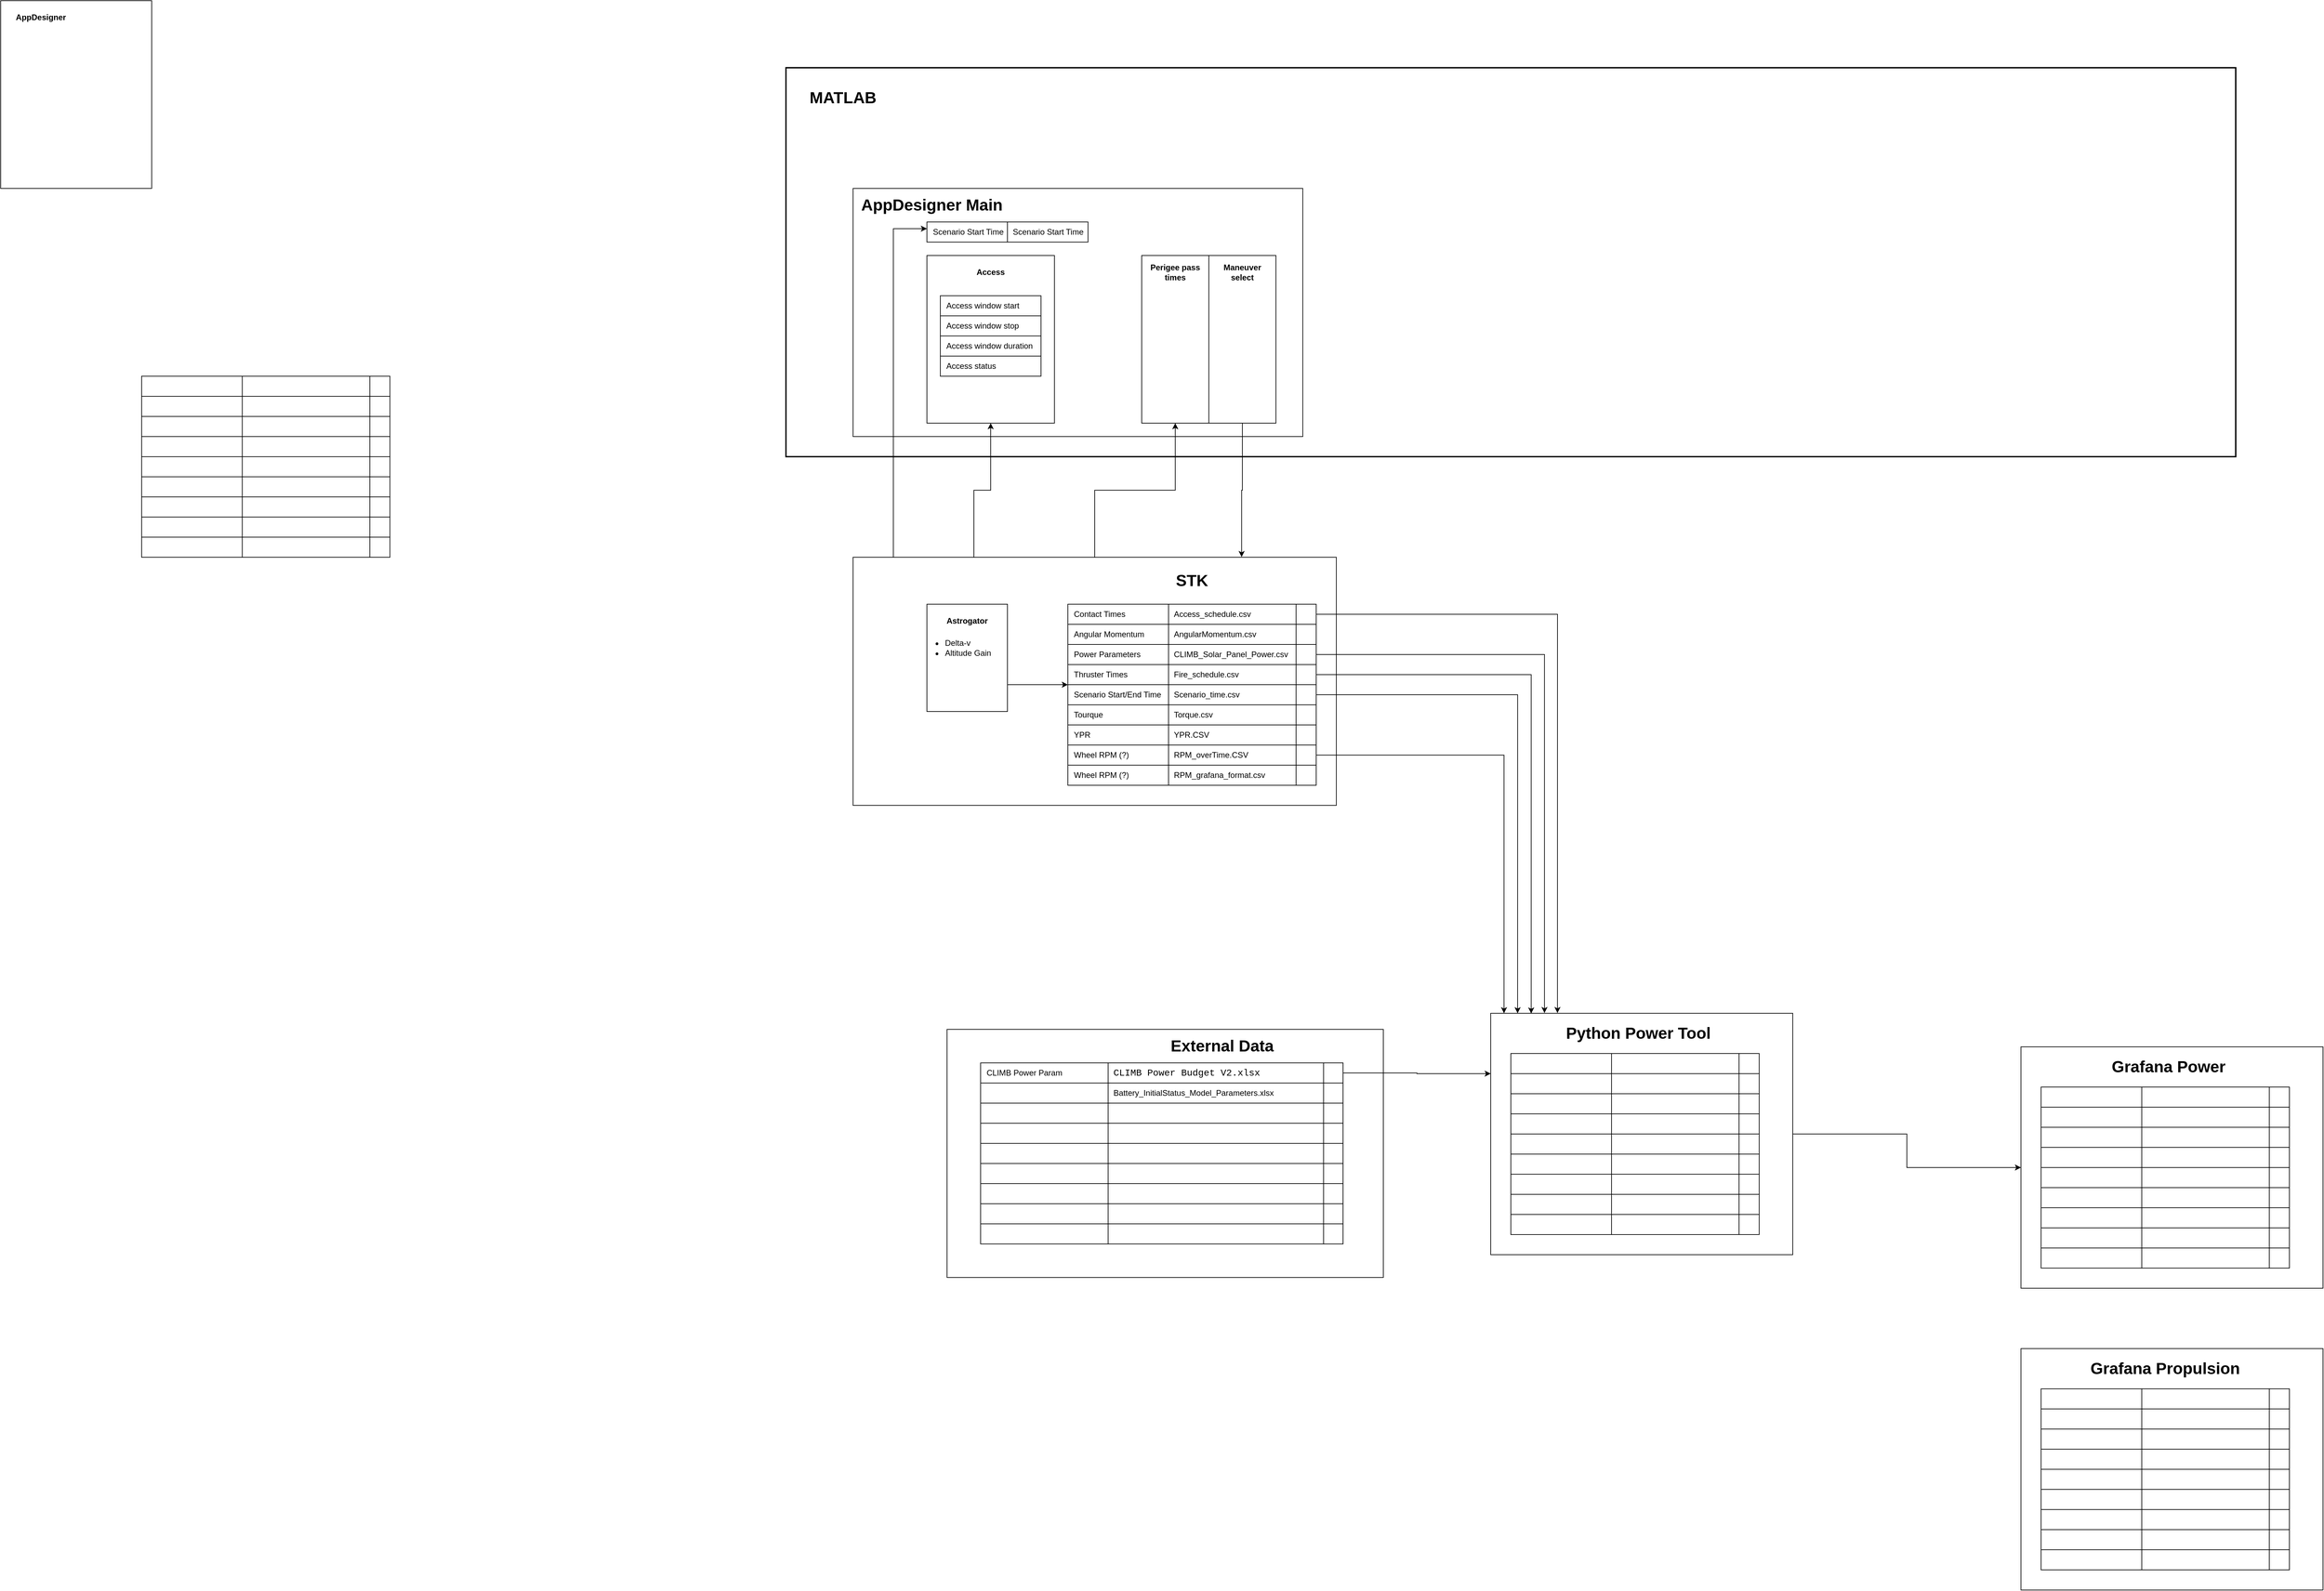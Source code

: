 <mxfile version="24.0.4" type="device" pages="4">
  <diagram name="Seite-1" id="ok-1Bp9Suj6VTaAm5dv-">
    <mxGraphModel dx="4390" dy="2207" grid="1" gridSize="10" guides="1" tooltips="1" connect="1" arrows="1" fold="1" page="0" pageScale="1" pageWidth="827" pageHeight="1169" math="0" shadow="0">
      <root>
        <mxCell id="0" />
        <mxCell id="1" parent="0" />
        <mxCell id="ZZ9NTfbwT22kjqelHPW--180" value="" style="rounded=0;whiteSpace=wrap;html=1;strokeColor=default;fillColor=none;strokeWidth=2;" parent="1" vertex="1">
          <mxGeometry x="-590" y="-650" width="2160" height="580" as="geometry" />
        </mxCell>
        <mxCell id="ZZ9NTfbwT22kjqelHPW--312" value="" style="rounded=0;whiteSpace=wrap;html=1;strokeColor=default;fillColor=none;" parent="1" vertex="1">
          <mxGeometry x="-490" y="-470" width="670" height="370" as="geometry" />
        </mxCell>
        <mxCell id="ZZ9NTfbwT22kjqelHPW--436" value="" style="rounded=0;whiteSpace=wrap;html=1;fillColor=none;" parent="1" vertex="1">
          <mxGeometry x="-380" y="-370" width="190" height="250" as="geometry" />
        </mxCell>
        <mxCell id="ZZ9NTfbwT22kjqelHPW--446" style="edgeStyle=orthogonalEdgeStyle;rounded=0;orthogonalLoop=1;jettySize=auto;html=1;exitX=0.25;exitY=0;exitDx=0;exitDy=0;entryX=0.5;entryY=1;entryDx=0;entryDy=0;" parent="1" source="ZZ9NTfbwT22kjqelHPW--1" target="ZZ9NTfbwT22kjqelHPW--436" edge="1">
          <mxGeometry relative="1" as="geometry" />
        </mxCell>
        <mxCell id="ZZ9NTfbwT22kjqelHPW--468" style="edgeStyle=orthogonalEdgeStyle;rounded=0;orthogonalLoop=1;jettySize=auto;html=1;exitX=0;exitY=0;exitDx=0;exitDy=0;" parent="1" source="ZZ9NTfbwT22kjqelHPW--1" edge="1">
          <mxGeometry relative="1" as="geometry">
            <mxPoint x="-380" y="-410" as="targetPoint" />
            <Array as="points">
              <mxPoint x="-430" y="80" />
              <mxPoint x="-430" y="-410" />
            </Array>
          </mxGeometry>
        </mxCell>
        <mxCell id="ZZ9NTfbwT22kjqelHPW--1" value="" style="rounded=0;whiteSpace=wrap;html=1;strokeColor=default;fillColor=none;" parent="1" vertex="1">
          <mxGeometry x="-490" y="80" width="720" height="370" as="geometry" />
        </mxCell>
        <mxCell id="ZZ9NTfbwT22kjqelHPW--2" value="&lt;b&gt;&lt;font style=&quot;font-size: 24px;&quot;&gt;STK&lt;/font&gt;&lt;/b&gt;" style="text;html=1;align=center;verticalAlign=middle;whiteSpace=wrap;rounded=0;" parent="1" vertex="1">
          <mxGeometry x="-15" y="100" width="60" height="30" as="geometry" />
        </mxCell>
        <mxCell id="ZZ9NTfbwT22kjqelHPW--3" value="" style="childLayout=tableLayout;recursiveResize=0;shadow=0;fillColor=none;" parent="1" vertex="1">
          <mxGeometry x="-170" y="150" width="370" height="270.0" as="geometry" />
        </mxCell>
        <mxCell id="ZZ9NTfbwT22kjqelHPW--4" value="" style="shape=tableRow;horizontal=0;startSize=0;swimlaneHead=0;swimlaneBody=0;top=0;left=0;bottom=0;right=0;dropTarget=0;collapsible=0;recursiveResize=0;expand=0;fontStyle=0;fillColor=none;strokeColor=inherit;" parent="ZZ9NTfbwT22kjqelHPW--3" vertex="1">
          <mxGeometry width="370" height="30" as="geometry" />
        </mxCell>
        <mxCell id="ZZ9NTfbwT22kjqelHPW--5" value="Contact Times" style="connectable=0;recursiveResize=0;strokeColor=inherit;fillColor=none;align=left;whiteSpace=wrap;html=1;spacingLeft=7;" parent="ZZ9NTfbwT22kjqelHPW--4" vertex="1">
          <mxGeometry width="150" height="30" as="geometry">
            <mxRectangle width="150" height="30" as="alternateBounds" />
          </mxGeometry>
        </mxCell>
        <mxCell id="ZZ9NTfbwT22kjqelHPW--6" value="Access_schedule.csv" style="connectable=0;recursiveResize=0;strokeColor=inherit;fillColor=none;align=left;whiteSpace=wrap;html=1;spacingLeft=6;" parent="ZZ9NTfbwT22kjqelHPW--4" vertex="1">
          <mxGeometry x="150" width="190" height="30" as="geometry">
            <mxRectangle width="190" height="30" as="alternateBounds" />
          </mxGeometry>
        </mxCell>
        <mxCell id="ZZ9NTfbwT22kjqelHPW--7" value="" style="connectable=0;recursiveResize=0;strokeColor=inherit;fillColor=none;align=center;whiteSpace=wrap;html=1;" parent="ZZ9NTfbwT22kjqelHPW--4" vertex="1">
          <mxGeometry x="340" width="30" height="30" as="geometry">
            <mxRectangle width="30" height="30" as="alternateBounds" />
          </mxGeometry>
        </mxCell>
        <mxCell id="ZZ9NTfbwT22kjqelHPW--8" style="shape=tableRow;horizontal=0;startSize=0;swimlaneHead=0;swimlaneBody=0;top=0;left=0;bottom=0;right=0;dropTarget=0;collapsible=0;recursiveResize=0;expand=0;fontStyle=0;fillColor=none;strokeColor=inherit;" parent="ZZ9NTfbwT22kjqelHPW--3" vertex="1">
          <mxGeometry y="30" width="370" height="30" as="geometry" />
        </mxCell>
        <mxCell id="ZZ9NTfbwT22kjqelHPW--9" value="Angular Momentum" style="connectable=0;recursiveResize=0;strokeColor=inherit;fillColor=none;align=left;whiteSpace=wrap;html=1;spacingLeft=7;" parent="ZZ9NTfbwT22kjqelHPW--8" vertex="1">
          <mxGeometry width="150" height="30" as="geometry">
            <mxRectangle width="150" height="30" as="alternateBounds" />
          </mxGeometry>
        </mxCell>
        <mxCell id="ZZ9NTfbwT22kjqelHPW--10" value="AngularMomentum.csv" style="connectable=0;recursiveResize=0;strokeColor=inherit;fillColor=none;align=left;whiteSpace=wrap;html=1;spacingLeft=6;" parent="ZZ9NTfbwT22kjqelHPW--8" vertex="1">
          <mxGeometry x="150" width="190" height="30" as="geometry">
            <mxRectangle width="190" height="30" as="alternateBounds" />
          </mxGeometry>
        </mxCell>
        <mxCell id="ZZ9NTfbwT22kjqelHPW--11" value="" style="connectable=0;recursiveResize=0;strokeColor=inherit;fillColor=none;align=center;whiteSpace=wrap;html=1;" parent="ZZ9NTfbwT22kjqelHPW--8" vertex="1">
          <mxGeometry x="340" width="30" height="30" as="geometry">
            <mxRectangle width="30" height="30" as="alternateBounds" />
          </mxGeometry>
        </mxCell>
        <mxCell id="ZZ9NTfbwT22kjqelHPW--12" style="shape=tableRow;horizontal=0;startSize=0;swimlaneHead=0;swimlaneBody=0;top=0;left=0;bottom=0;right=0;dropTarget=0;collapsible=0;recursiveResize=0;expand=0;fontStyle=0;fillColor=none;strokeColor=inherit;" parent="ZZ9NTfbwT22kjqelHPW--3" vertex="1">
          <mxGeometry y="60" width="370" height="30" as="geometry" />
        </mxCell>
        <mxCell id="ZZ9NTfbwT22kjqelHPW--13" value="Power Parameters" style="connectable=0;recursiveResize=0;strokeColor=inherit;fillColor=none;align=left;whiteSpace=wrap;html=1;spacingLeft=7;" parent="ZZ9NTfbwT22kjqelHPW--12" vertex="1">
          <mxGeometry width="150" height="30" as="geometry">
            <mxRectangle width="150" height="30" as="alternateBounds" />
          </mxGeometry>
        </mxCell>
        <mxCell id="ZZ9NTfbwT22kjqelHPW--14" value="CLIMB_Solar_Panel_Power.csv" style="connectable=0;recursiveResize=0;strokeColor=inherit;fillColor=none;align=left;whiteSpace=wrap;html=1;spacingLeft=6;" parent="ZZ9NTfbwT22kjqelHPW--12" vertex="1">
          <mxGeometry x="150" width="190" height="30" as="geometry">
            <mxRectangle width="190" height="30" as="alternateBounds" />
          </mxGeometry>
        </mxCell>
        <mxCell id="ZZ9NTfbwT22kjqelHPW--15" value="" style="connectable=0;recursiveResize=0;strokeColor=inherit;fillColor=none;align=center;whiteSpace=wrap;html=1;" parent="ZZ9NTfbwT22kjqelHPW--12" vertex="1">
          <mxGeometry x="340" width="30" height="30" as="geometry">
            <mxRectangle width="30" height="30" as="alternateBounds" />
          </mxGeometry>
        </mxCell>
        <mxCell id="ZZ9NTfbwT22kjqelHPW--16" style="shape=tableRow;horizontal=0;startSize=0;swimlaneHead=0;swimlaneBody=0;top=0;left=0;bottom=0;right=0;dropTarget=0;collapsible=0;recursiveResize=0;expand=0;fontStyle=0;fillColor=none;strokeColor=inherit;" parent="ZZ9NTfbwT22kjqelHPW--3" vertex="1">
          <mxGeometry y="90" width="370" height="30" as="geometry" />
        </mxCell>
        <mxCell id="ZZ9NTfbwT22kjqelHPW--17" value="Thruster Times" style="connectable=0;recursiveResize=0;strokeColor=inherit;fillColor=none;align=left;whiteSpace=wrap;html=1;spacingLeft=7;" parent="ZZ9NTfbwT22kjqelHPW--16" vertex="1">
          <mxGeometry width="150" height="30" as="geometry">
            <mxRectangle width="150" height="30" as="alternateBounds" />
          </mxGeometry>
        </mxCell>
        <mxCell id="ZZ9NTfbwT22kjqelHPW--18" value="Fire_schedule.csv" style="connectable=0;recursiveResize=0;strokeColor=inherit;fillColor=none;align=left;whiteSpace=wrap;html=1;spacingLeft=6;" parent="ZZ9NTfbwT22kjqelHPW--16" vertex="1">
          <mxGeometry x="150" width="190" height="30" as="geometry">
            <mxRectangle width="190" height="30" as="alternateBounds" />
          </mxGeometry>
        </mxCell>
        <mxCell id="ZZ9NTfbwT22kjqelHPW--19" value="" style="connectable=0;recursiveResize=0;strokeColor=inherit;fillColor=none;align=center;whiteSpace=wrap;html=1;" parent="ZZ9NTfbwT22kjqelHPW--16" vertex="1">
          <mxGeometry x="340" width="30" height="30" as="geometry">
            <mxRectangle width="30" height="30" as="alternateBounds" />
          </mxGeometry>
        </mxCell>
        <mxCell id="ZZ9NTfbwT22kjqelHPW--20" style="shape=tableRow;horizontal=0;startSize=0;swimlaneHead=0;swimlaneBody=0;top=0;left=0;bottom=0;right=0;dropTarget=0;collapsible=0;recursiveResize=0;expand=0;fontStyle=0;fillColor=none;strokeColor=inherit;" parent="ZZ9NTfbwT22kjqelHPW--3" vertex="1">
          <mxGeometry y="120" width="370" height="30" as="geometry" />
        </mxCell>
        <mxCell id="ZZ9NTfbwT22kjqelHPW--21" value="Scenario Start/End Time" style="connectable=0;recursiveResize=0;strokeColor=inherit;fillColor=none;align=left;whiteSpace=wrap;html=1;spacingLeft=7;" parent="ZZ9NTfbwT22kjqelHPW--20" vertex="1">
          <mxGeometry width="150" height="30" as="geometry">
            <mxRectangle width="150" height="30" as="alternateBounds" />
          </mxGeometry>
        </mxCell>
        <mxCell id="ZZ9NTfbwT22kjqelHPW--22" value="Scenario_time.csv" style="connectable=0;recursiveResize=0;strokeColor=inherit;fillColor=none;align=left;whiteSpace=wrap;html=1;spacingLeft=6;" parent="ZZ9NTfbwT22kjqelHPW--20" vertex="1">
          <mxGeometry x="150" width="190" height="30" as="geometry">
            <mxRectangle width="190" height="30" as="alternateBounds" />
          </mxGeometry>
        </mxCell>
        <mxCell id="ZZ9NTfbwT22kjqelHPW--23" value="" style="connectable=0;recursiveResize=0;strokeColor=inherit;fillColor=none;align=center;whiteSpace=wrap;html=1;" parent="ZZ9NTfbwT22kjqelHPW--20" vertex="1">
          <mxGeometry x="340" width="30" height="30" as="geometry">
            <mxRectangle width="30" height="30" as="alternateBounds" />
          </mxGeometry>
        </mxCell>
        <mxCell id="ZZ9NTfbwT22kjqelHPW--26" style="shape=tableRow;horizontal=0;startSize=0;swimlaneHead=0;swimlaneBody=0;top=0;left=0;bottom=0;right=0;dropTarget=0;collapsible=0;recursiveResize=0;expand=0;fontStyle=0;fillColor=none;strokeColor=inherit;" parent="ZZ9NTfbwT22kjqelHPW--3" vertex="1">
          <mxGeometry y="150" width="370" height="30" as="geometry" />
        </mxCell>
        <mxCell id="ZZ9NTfbwT22kjqelHPW--27" value="Tourque" style="connectable=0;recursiveResize=0;strokeColor=inherit;fillColor=none;align=left;whiteSpace=wrap;html=1;spacingLeft=7;" parent="ZZ9NTfbwT22kjqelHPW--26" vertex="1">
          <mxGeometry width="150" height="30" as="geometry">
            <mxRectangle width="150" height="30" as="alternateBounds" />
          </mxGeometry>
        </mxCell>
        <mxCell id="ZZ9NTfbwT22kjqelHPW--28" value="Torque.csv" style="connectable=0;recursiveResize=0;strokeColor=inherit;fillColor=none;align=left;whiteSpace=wrap;html=1;spacingLeft=6;" parent="ZZ9NTfbwT22kjqelHPW--26" vertex="1">
          <mxGeometry x="150" width="190" height="30" as="geometry">
            <mxRectangle width="190" height="30" as="alternateBounds" />
          </mxGeometry>
        </mxCell>
        <mxCell id="ZZ9NTfbwT22kjqelHPW--29" value="" style="connectable=0;recursiveResize=0;strokeColor=inherit;fillColor=none;align=center;whiteSpace=wrap;html=1;" parent="ZZ9NTfbwT22kjqelHPW--26" vertex="1">
          <mxGeometry x="340" width="30" height="30" as="geometry">
            <mxRectangle width="30" height="30" as="alternateBounds" />
          </mxGeometry>
        </mxCell>
        <mxCell id="ZZ9NTfbwT22kjqelHPW--30" style="shape=tableRow;horizontal=0;startSize=0;swimlaneHead=0;swimlaneBody=0;top=0;left=0;bottom=0;right=0;dropTarget=0;collapsible=0;recursiveResize=0;expand=0;fontStyle=0;fillColor=none;strokeColor=inherit;" parent="ZZ9NTfbwT22kjqelHPW--3" vertex="1">
          <mxGeometry y="180" width="370" height="30" as="geometry" />
        </mxCell>
        <mxCell id="ZZ9NTfbwT22kjqelHPW--31" value="YPR" style="connectable=0;recursiveResize=0;strokeColor=inherit;fillColor=none;align=left;whiteSpace=wrap;html=1;spacingLeft=7;" parent="ZZ9NTfbwT22kjqelHPW--30" vertex="1">
          <mxGeometry width="150" height="30" as="geometry">
            <mxRectangle width="150" height="30" as="alternateBounds" />
          </mxGeometry>
        </mxCell>
        <mxCell id="ZZ9NTfbwT22kjqelHPW--32" value="YPR.CSV" style="connectable=0;recursiveResize=0;strokeColor=inherit;fillColor=none;align=left;whiteSpace=wrap;html=1;spacingLeft=6;" parent="ZZ9NTfbwT22kjqelHPW--30" vertex="1">
          <mxGeometry x="150" width="190" height="30" as="geometry">
            <mxRectangle width="190" height="30" as="alternateBounds" />
          </mxGeometry>
        </mxCell>
        <mxCell id="ZZ9NTfbwT22kjqelHPW--33" value="" style="connectable=0;recursiveResize=0;strokeColor=inherit;fillColor=none;align=center;whiteSpace=wrap;html=1;" parent="ZZ9NTfbwT22kjqelHPW--30" vertex="1">
          <mxGeometry x="340" width="30" height="30" as="geometry">
            <mxRectangle width="30" height="30" as="alternateBounds" />
          </mxGeometry>
        </mxCell>
        <mxCell id="ZZ9NTfbwT22kjqelHPW--73" style="shape=tableRow;horizontal=0;startSize=0;swimlaneHead=0;swimlaneBody=0;top=0;left=0;bottom=0;right=0;dropTarget=0;collapsible=0;recursiveResize=0;expand=0;fontStyle=0;fillColor=none;strokeColor=inherit;" parent="ZZ9NTfbwT22kjqelHPW--3" vertex="1">
          <mxGeometry y="210" width="370" height="30" as="geometry" />
        </mxCell>
        <mxCell id="ZZ9NTfbwT22kjqelHPW--74" value="Wheel RPM (?)" style="connectable=0;recursiveResize=0;strokeColor=inherit;fillColor=none;align=left;whiteSpace=wrap;html=1;spacingLeft=7;" parent="ZZ9NTfbwT22kjqelHPW--73" vertex="1">
          <mxGeometry width="150" height="30" as="geometry">
            <mxRectangle width="150" height="30" as="alternateBounds" />
          </mxGeometry>
        </mxCell>
        <mxCell id="ZZ9NTfbwT22kjqelHPW--75" value="RPM_overTime.CSV" style="connectable=0;recursiveResize=0;strokeColor=inherit;fillColor=none;align=left;whiteSpace=wrap;html=1;spacingLeft=6;" parent="ZZ9NTfbwT22kjqelHPW--73" vertex="1">
          <mxGeometry x="150" width="190" height="30" as="geometry">
            <mxRectangle width="190" height="30" as="alternateBounds" />
          </mxGeometry>
        </mxCell>
        <mxCell id="ZZ9NTfbwT22kjqelHPW--76" value="" style="connectable=0;recursiveResize=0;strokeColor=inherit;fillColor=none;align=center;whiteSpace=wrap;html=1;" parent="ZZ9NTfbwT22kjqelHPW--73" vertex="1">
          <mxGeometry x="340" width="30" height="30" as="geometry">
            <mxRectangle width="30" height="30" as="alternateBounds" />
          </mxGeometry>
        </mxCell>
        <mxCell id="ZZ9NTfbwT22kjqelHPW--78" style="shape=tableRow;horizontal=0;startSize=0;swimlaneHead=0;swimlaneBody=0;top=0;left=0;bottom=0;right=0;dropTarget=0;collapsible=0;recursiveResize=0;expand=0;fontStyle=0;fillColor=none;strokeColor=inherit;" parent="ZZ9NTfbwT22kjqelHPW--3" vertex="1">
          <mxGeometry y="240" width="370" height="30" as="geometry" />
        </mxCell>
        <mxCell id="ZZ9NTfbwT22kjqelHPW--79" value="Wheel RPM (?)" style="connectable=0;recursiveResize=0;strokeColor=inherit;fillColor=none;align=left;whiteSpace=wrap;html=1;spacingLeft=7;" parent="ZZ9NTfbwT22kjqelHPW--78" vertex="1">
          <mxGeometry width="150" height="30" as="geometry">
            <mxRectangle width="150" height="30" as="alternateBounds" />
          </mxGeometry>
        </mxCell>
        <mxCell id="ZZ9NTfbwT22kjqelHPW--80" value="RPM_grafana_format.csv" style="connectable=0;recursiveResize=0;strokeColor=inherit;fillColor=none;align=left;whiteSpace=wrap;html=1;spacingLeft=6;" parent="ZZ9NTfbwT22kjqelHPW--78" vertex="1">
          <mxGeometry x="150" width="190" height="30" as="geometry">
            <mxRectangle width="190" height="30" as="alternateBounds" />
          </mxGeometry>
        </mxCell>
        <mxCell id="ZZ9NTfbwT22kjqelHPW--81" value="" style="connectable=0;recursiveResize=0;strokeColor=inherit;fillColor=none;align=center;whiteSpace=wrap;html=1;" parent="ZZ9NTfbwT22kjqelHPW--78" vertex="1">
          <mxGeometry x="340" width="30" height="30" as="geometry">
            <mxRectangle width="30" height="30" as="alternateBounds" />
          </mxGeometry>
        </mxCell>
        <mxCell id="ZZ9NTfbwT22kjqelHPW--467" style="edgeStyle=orthogonalEdgeStyle;rounded=0;orthogonalLoop=1;jettySize=auto;html=1;exitX=1;exitY=0.5;exitDx=0;exitDy=0;entryX=0;entryY=0.5;entryDx=0;entryDy=0;" parent="1" source="ZZ9NTfbwT22kjqelHPW--38" target="ZZ9NTfbwT22kjqelHPW--234" edge="1">
          <mxGeometry relative="1" as="geometry" />
        </mxCell>
        <mxCell id="ZZ9NTfbwT22kjqelHPW--38" value="" style="rounded=0;whiteSpace=wrap;html=1;strokeColor=default;fillColor=none;" parent="1" vertex="1">
          <mxGeometry x="460" y="760" width="450" height="360" as="geometry" />
        </mxCell>
        <mxCell id="ZZ9NTfbwT22kjqelHPW--39" value="&lt;b&gt;&lt;font style=&quot;font-size: 24px;&quot;&gt;Python Power Tool&lt;/font&gt;&lt;/b&gt;" style="text;html=1;align=center;verticalAlign=middle;whiteSpace=wrap;rounded=0;" parent="1" vertex="1">
          <mxGeometry x="570" y="775" width="220" height="30" as="geometry" />
        </mxCell>
        <mxCell id="ZZ9NTfbwT22kjqelHPW--83" value="" style="rounded=0;whiteSpace=wrap;html=1;strokeColor=default;fillColor=none;" parent="1" vertex="1">
          <mxGeometry x="-350" y="784" width="650" height="370" as="geometry" />
        </mxCell>
        <mxCell id="ZZ9NTfbwT22kjqelHPW--84" value="&lt;span style=&quot;font-size: 24px;&quot;&gt;&lt;b&gt;External Data&lt;/b&gt;&lt;/span&gt;" style="text;html=1;align=center;verticalAlign=middle;whiteSpace=wrap;rounded=0;" parent="1" vertex="1">
          <mxGeometry x="-50" y="794" width="220" height="30" as="geometry" />
        </mxCell>
        <mxCell id="ZZ9NTfbwT22kjqelHPW--85" value="" style="childLayout=tableLayout;recursiveResize=0;shadow=0;fillColor=none;" parent="1" vertex="1">
          <mxGeometry x="-300" y="834" width="540" height="270" as="geometry" />
        </mxCell>
        <mxCell id="ZZ9NTfbwT22kjqelHPW--86" value="" style="shape=tableRow;horizontal=0;startSize=0;swimlaneHead=0;swimlaneBody=0;top=0;left=0;bottom=0;right=0;dropTarget=0;collapsible=0;recursiveResize=0;expand=0;fontStyle=0;fillColor=none;strokeColor=inherit;" parent="ZZ9NTfbwT22kjqelHPW--85" vertex="1">
          <mxGeometry width="540" height="30" as="geometry" />
        </mxCell>
        <mxCell id="ZZ9NTfbwT22kjqelHPW--87" value="CLIMB Power Param" style="connectable=0;recursiveResize=0;strokeColor=inherit;fillColor=none;align=left;whiteSpace=wrap;html=1;spacingLeft=7;" parent="ZZ9NTfbwT22kjqelHPW--86" vertex="1">
          <mxGeometry width="190" height="30" as="geometry">
            <mxRectangle width="190" height="30" as="alternateBounds" />
          </mxGeometry>
        </mxCell>
        <mxCell id="ZZ9NTfbwT22kjqelHPW--88" value="&lt;div style=&quot;font-family: Consolas, &amp;quot;Courier New&amp;quot;, monospace; font-size: 14px; line-height: 19px; white-space: pre;&quot;&gt;&lt;span style=&quot;background-color: rgb(255, 255, 255);&quot;&gt;CLIMB Power Budget V2.xlsx&lt;/span&gt;&lt;/div&gt;" style="connectable=0;recursiveResize=0;strokeColor=inherit;fillColor=none;align=left;whiteSpace=wrap;html=1;spacingLeft=6;" parent="ZZ9NTfbwT22kjqelHPW--86" vertex="1">
          <mxGeometry x="190" width="321" height="30" as="geometry">
            <mxRectangle width="321" height="30" as="alternateBounds" />
          </mxGeometry>
        </mxCell>
        <mxCell id="ZZ9NTfbwT22kjqelHPW--89" value="" style="connectable=0;recursiveResize=0;strokeColor=inherit;fillColor=none;align=center;whiteSpace=wrap;html=1;" parent="ZZ9NTfbwT22kjqelHPW--86" vertex="1">
          <mxGeometry x="511" width="29" height="30" as="geometry">
            <mxRectangle width="29" height="30" as="alternateBounds" />
          </mxGeometry>
        </mxCell>
        <mxCell id="ZZ9NTfbwT22kjqelHPW--90" style="shape=tableRow;horizontal=0;startSize=0;swimlaneHead=0;swimlaneBody=0;top=0;left=0;bottom=0;right=0;dropTarget=0;collapsible=0;recursiveResize=0;expand=0;fontStyle=0;fillColor=none;strokeColor=inherit;" parent="ZZ9NTfbwT22kjqelHPW--85" vertex="1">
          <mxGeometry y="30" width="540" height="30" as="geometry" />
        </mxCell>
        <mxCell id="ZZ9NTfbwT22kjqelHPW--91" value="" style="connectable=0;recursiveResize=0;strokeColor=inherit;fillColor=none;align=left;whiteSpace=wrap;html=1;spacingLeft=7;" parent="ZZ9NTfbwT22kjqelHPW--90" vertex="1">
          <mxGeometry width="190" height="30" as="geometry">
            <mxRectangle width="190" height="30" as="alternateBounds" />
          </mxGeometry>
        </mxCell>
        <mxCell id="ZZ9NTfbwT22kjqelHPW--92" value="Battery_InitialStatus_Model_Parameters.xlsx" style="connectable=0;recursiveResize=0;strokeColor=inherit;fillColor=none;align=left;whiteSpace=wrap;html=1;spacingLeft=6;" parent="ZZ9NTfbwT22kjqelHPW--90" vertex="1">
          <mxGeometry x="190" width="321" height="30" as="geometry">
            <mxRectangle width="321" height="30" as="alternateBounds" />
          </mxGeometry>
        </mxCell>
        <mxCell id="ZZ9NTfbwT22kjqelHPW--93" value="" style="connectable=0;recursiveResize=0;strokeColor=inherit;fillColor=none;align=center;whiteSpace=wrap;html=1;" parent="ZZ9NTfbwT22kjqelHPW--90" vertex="1">
          <mxGeometry x="511" width="29" height="30" as="geometry">
            <mxRectangle width="29" height="30" as="alternateBounds" />
          </mxGeometry>
        </mxCell>
        <mxCell id="ZZ9NTfbwT22kjqelHPW--94" style="shape=tableRow;horizontal=0;startSize=0;swimlaneHead=0;swimlaneBody=0;top=0;left=0;bottom=0;right=0;dropTarget=0;collapsible=0;recursiveResize=0;expand=0;fontStyle=0;fillColor=none;strokeColor=inherit;" parent="ZZ9NTfbwT22kjqelHPW--85" vertex="1">
          <mxGeometry y="60" width="540" height="30" as="geometry" />
        </mxCell>
        <mxCell id="ZZ9NTfbwT22kjqelHPW--95" value="" style="connectable=0;recursiveResize=0;strokeColor=inherit;fillColor=none;align=left;whiteSpace=wrap;html=1;spacingLeft=7;" parent="ZZ9NTfbwT22kjqelHPW--94" vertex="1">
          <mxGeometry width="190" height="30" as="geometry">
            <mxRectangle width="190" height="30" as="alternateBounds" />
          </mxGeometry>
        </mxCell>
        <mxCell id="ZZ9NTfbwT22kjqelHPW--96" value="" style="connectable=0;recursiveResize=0;strokeColor=inherit;fillColor=none;align=left;whiteSpace=wrap;html=1;spacingLeft=6;" parent="ZZ9NTfbwT22kjqelHPW--94" vertex="1">
          <mxGeometry x="190" width="321" height="30" as="geometry">
            <mxRectangle width="321" height="30" as="alternateBounds" />
          </mxGeometry>
        </mxCell>
        <mxCell id="ZZ9NTfbwT22kjqelHPW--97" value="" style="connectable=0;recursiveResize=0;strokeColor=inherit;fillColor=none;align=center;whiteSpace=wrap;html=1;" parent="ZZ9NTfbwT22kjqelHPW--94" vertex="1">
          <mxGeometry x="511" width="29" height="30" as="geometry">
            <mxRectangle width="29" height="30" as="alternateBounds" />
          </mxGeometry>
        </mxCell>
        <mxCell id="ZZ9NTfbwT22kjqelHPW--98" style="shape=tableRow;horizontal=0;startSize=0;swimlaneHead=0;swimlaneBody=0;top=0;left=0;bottom=0;right=0;dropTarget=0;collapsible=0;recursiveResize=0;expand=0;fontStyle=0;fillColor=none;strokeColor=inherit;" parent="ZZ9NTfbwT22kjqelHPW--85" vertex="1">
          <mxGeometry y="90" width="540" height="30" as="geometry" />
        </mxCell>
        <mxCell id="ZZ9NTfbwT22kjqelHPW--99" value="" style="connectable=0;recursiveResize=0;strokeColor=inherit;fillColor=none;align=left;whiteSpace=wrap;html=1;spacingLeft=7;" parent="ZZ9NTfbwT22kjqelHPW--98" vertex="1">
          <mxGeometry width="190" height="30" as="geometry">
            <mxRectangle width="190" height="30" as="alternateBounds" />
          </mxGeometry>
        </mxCell>
        <mxCell id="ZZ9NTfbwT22kjqelHPW--100" value="" style="connectable=0;recursiveResize=0;strokeColor=inherit;fillColor=none;align=left;whiteSpace=wrap;html=1;spacingLeft=6;" parent="ZZ9NTfbwT22kjqelHPW--98" vertex="1">
          <mxGeometry x="190" width="321" height="30" as="geometry">
            <mxRectangle width="321" height="30" as="alternateBounds" />
          </mxGeometry>
        </mxCell>
        <mxCell id="ZZ9NTfbwT22kjqelHPW--101" value="" style="connectable=0;recursiveResize=0;strokeColor=inherit;fillColor=none;align=center;whiteSpace=wrap;html=1;" parent="ZZ9NTfbwT22kjqelHPW--98" vertex="1">
          <mxGeometry x="511" width="29" height="30" as="geometry">
            <mxRectangle width="29" height="30" as="alternateBounds" />
          </mxGeometry>
        </mxCell>
        <mxCell id="ZZ9NTfbwT22kjqelHPW--102" style="shape=tableRow;horizontal=0;startSize=0;swimlaneHead=0;swimlaneBody=0;top=0;left=0;bottom=0;right=0;dropTarget=0;collapsible=0;recursiveResize=0;expand=0;fontStyle=0;fillColor=none;strokeColor=inherit;" parent="ZZ9NTfbwT22kjqelHPW--85" vertex="1">
          <mxGeometry y="120" width="540" height="30" as="geometry" />
        </mxCell>
        <mxCell id="ZZ9NTfbwT22kjqelHPW--103" value="" style="connectable=0;recursiveResize=0;strokeColor=inherit;fillColor=none;align=left;whiteSpace=wrap;html=1;spacingLeft=7;" parent="ZZ9NTfbwT22kjqelHPW--102" vertex="1">
          <mxGeometry width="190" height="30" as="geometry">
            <mxRectangle width="190" height="30" as="alternateBounds" />
          </mxGeometry>
        </mxCell>
        <mxCell id="ZZ9NTfbwT22kjqelHPW--104" value="" style="connectable=0;recursiveResize=0;strokeColor=inherit;fillColor=none;align=left;whiteSpace=wrap;html=1;spacingLeft=6;" parent="ZZ9NTfbwT22kjqelHPW--102" vertex="1">
          <mxGeometry x="190" width="321" height="30" as="geometry">
            <mxRectangle width="321" height="30" as="alternateBounds" />
          </mxGeometry>
        </mxCell>
        <mxCell id="ZZ9NTfbwT22kjqelHPW--105" value="" style="connectable=0;recursiveResize=0;strokeColor=inherit;fillColor=none;align=center;whiteSpace=wrap;html=1;" parent="ZZ9NTfbwT22kjqelHPW--102" vertex="1">
          <mxGeometry x="511" width="29" height="30" as="geometry">
            <mxRectangle width="29" height="30" as="alternateBounds" />
          </mxGeometry>
        </mxCell>
        <mxCell id="ZZ9NTfbwT22kjqelHPW--106" style="shape=tableRow;horizontal=0;startSize=0;swimlaneHead=0;swimlaneBody=0;top=0;left=0;bottom=0;right=0;dropTarget=0;collapsible=0;recursiveResize=0;expand=0;fontStyle=0;fillColor=none;strokeColor=inherit;" parent="ZZ9NTfbwT22kjqelHPW--85" vertex="1">
          <mxGeometry y="150" width="540" height="30" as="geometry" />
        </mxCell>
        <mxCell id="ZZ9NTfbwT22kjqelHPW--107" value="" style="connectable=0;recursiveResize=0;strokeColor=inherit;fillColor=none;align=left;whiteSpace=wrap;html=1;spacingLeft=7;" parent="ZZ9NTfbwT22kjqelHPW--106" vertex="1">
          <mxGeometry width="190" height="30" as="geometry">
            <mxRectangle width="190" height="30" as="alternateBounds" />
          </mxGeometry>
        </mxCell>
        <mxCell id="ZZ9NTfbwT22kjqelHPW--108" value="" style="connectable=0;recursiveResize=0;strokeColor=inherit;fillColor=none;align=left;whiteSpace=wrap;html=1;spacingLeft=6;" parent="ZZ9NTfbwT22kjqelHPW--106" vertex="1">
          <mxGeometry x="190" width="321" height="30" as="geometry">
            <mxRectangle width="321" height="30" as="alternateBounds" />
          </mxGeometry>
        </mxCell>
        <mxCell id="ZZ9NTfbwT22kjqelHPW--109" value="" style="connectable=0;recursiveResize=0;strokeColor=inherit;fillColor=none;align=center;whiteSpace=wrap;html=1;" parent="ZZ9NTfbwT22kjqelHPW--106" vertex="1">
          <mxGeometry x="511" width="29" height="30" as="geometry">
            <mxRectangle width="29" height="30" as="alternateBounds" />
          </mxGeometry>
        </mxCell>
        <mxCell id="ZZ9NTfbwT22kjqelHPW--110" style="shape=tableRow;horizontal=0;startSize=0;swimlaneHead=0;swimlaneBody=0;top=0;left=0;bottom=0;right=0;dropTarget=0;collapsible=0;recursiveResize=0;expand=0;fontStyle=0;fillColor=none;strokeColor=inherit;" parent="ZZ9NTfbwT22kjqelHPW--85" vertex="1">
          <mxGeometry y="180" width="540" height="30" as="geometry" />
        </mxCell>
        <mxCell id="ZZ9NTfbwT22kjqelHPW--111" value="" style="connectable=0;recursiveResize=0;strokeColor=inherit;fillColor=none;align=left;whiteSpace=wrap;html=1;spacingLeft=7;" parent="ZZ9NTfbwT22kjqelHPW--110" vertex="1">
          <mxGeometry width="190" height="30" as="geometry">
            <mxRectangle width="190" height="30" as="alternateBounds" />
          </mxGeometry>
        </mxCell>
        <mxCell id="ZZ9NTfbwT22kjqelHPW--112" value="" style="connectable=0;recursiveResize=0;strokeColor=inherit;fillColor=none;align=left;whiteSpace=wrap;html=1;spacingLeft=6;" parent="ZZ9NTfbwT22kjqelHPW--110" vertex="1">
          <mxGeometry x="190" width="321" height="30" as="geometry">
            <mxRectangle width="321" height="30" as="alternateBounds" />
          </mxGeometry>
        </mxCell>
        <mxCell id="ZZ9NTfbwT22kjqelHPW--113" value="" style="connectable=0;recursiveResize=0;strokeColor=inherit;fillColor=none;align=center;whiteSpace=wrap;html=1;" parent="ZZ9NTfbwT22kjqelHPW--110" vertex="1">
          <mxGeometry x="511" width="29" height="30" as="geometry">
            <mxRectangle width="29" height="30" as="alternateBounds" />
          </mxGeometry>
        </mxCell>
        <mxCell id="ZZ9NTfbwT22kjqelHPW--114" style="shape=tableRow;horizontal=0;startSize=0;swimlaneHead=0;swimlaneBody=0;top=0;left=0;bottom=0;right=0;dropTarget=0;collapsible=0;recursiveResize=0;expand=0;fontStyle=0;fillColor=none;strokeColor=inherit;" parent="ZZ9NTfbwT22kjqelHPW--85" vertex="1">
          <mxGeometry y="210" width="540" height="30" as="geometry" />
        </mxCell>
        <mxCell id="ZZ9NTfbwT22kjqelHPW--115" value="" style="connectable=0;recursiveResize=0;strokeColor=inherit;fillColor=none;align=left;whiteSpace=wrap;html=1;spacingLeft=7;" parent="ZZ9NTfbwT22kjqelHPW--114" vertex="1">
          <mxGeometry width="190" height="30" as="geometry">
            <mxRectangle width="190" height="30" as="alternateBounds" />
          </mxGeometry>
        </mxCell>
        <mxCell id="ZZ9NTfbwT22kjqelHPW--116" value="" style="connectable=0;recursiveResize=0;strokeColor=inherit;fillColor=none;align=left;whiteSpace=wrap;html=1;spacingLeft=6;" parent="ZZ9NTfbwT22kjqelHPW--114" vertex="1">
          <mxGeometry x="190" width="321" height="30" as="geometry">
            <mxRectangle width="321" height="30" as="alternateBounds" />
          </mxGeometry>
        </mxCell>
        <mxCell id="ZZ9NTfbwT22kjqelHPW--117" value="" style="connectable=0;recursiveResize=0;strokeColor=inherit;fillColor=none;align=center;whiteSpace=wrap;html=1;" parent="ZZ9NTfbwT22kjqelHPW--114" vertex="1">
          <mxGeometry x="511" width="29" height="30" as="geometry">
            <mxRectangle width="29" height="30" as="alternateBounds" />
          </mxGeometry>
        </mxCell>
        <mxCell id="ZZ9NTfbwT22kjqelHPW--118" style="shape=tableRow;horizontal=0;startSize=0;swimlaneHead=0;swimlaneBody=0;top=0;left=0;bottom=0;right=0;dropTarget=0;collapsible=0;recursiveResize=0;expand=0;fontStyle=0;fillColor=none;strokeColor=inherit;" parent="ZZ9NTfbwT22kjqelHPW--85" vertex="1">
          <mxGeometry y="240" width="540" height="30" as="geometry" />
        </mxCell>
        <mxCell id="ZZ9NTfbwT22kjqelHPW--119" value="" style="connectable=0;recursiveResize=0;strokeColor=inherit;fillColor=none;align=left;whiteSpace=wrap;html=1;spacingLeft=7;" parent="ZZ9NTfbwT22kjqelHPW--118" vertex="1">
          <mxGeometry width="190" height="30" as="geometry">
            <mxRectangle width="190" height="30" as="alternateBounds" />
          </mxGeometry>
        </mxCell>
        <mxCell id="ZZ9NTfbwT22kjqelHPW--120" value="" style="connectable=0;recursiveResize=0;strokeColor=inherit;fillColor=none;align=left;whiteSpace=wrap;html=1;spacingLeft=6;" parent="ZZ9NTfbwT22kjqelHPW--118" vertex="1">
          <mxGeometry x="190" width="321" height="30" as="geometry">
            <mxRectangle width="321" height="30" as="alternateBounds" />
          </mxGeometry>
        </mxCell>
        <mxCell id="ZZ9NTfbwT22kjqelHPW--121" value="" style="connectable=0;recursiveResize=0;strokeColor=inherit;fillColor=none;align=center;whiteSpace=wrap;html=1;" parent="ZZ9NTfbwT22kjqelHPW--118" vertex="1">
          <mxGeometry x="511" width="29" height="30" as="geometry">
            <mxRectangle width="29" height="30" as="alternateBounds" />
          </mxGeometry>
        </mxCell>
        <mxCell id="ZZ9NTfbwT22kjqelHPW--124" style="edgeStyle=orthogonalEdgeStyle;rounded=0;orthogonalLoop=1;jettySize=auto;html=1;exitX=1;exitY=0.5;exitDx=0;exitDy=0;entryX=0;entryY=0.25;entryDx=0;entryDy=0;" parent="1" source="ZZ9NTfbwT22kjqelHPW--86" target="ZZ9NTfbwT22kjqelHPW--38" edge="1">
          <mxGeometry relative="1" as="geometry" />
        </mxCell>
        <mxCell id="ZZ9NTfbwT22kjqelHPW--130" value="" style="childLayout=tableLayout;recursiveResize=0;shadow=0;fillColor=none;" parent="1" vertex="1">
          <mxGeometry x="490" y="820" width="370" height="270.0" as="geometry" />
        </mxCell>
        <mxCell id="ZZ9NTfbwT22kjqelHPW--131" value="" style="shape=tableRow;horizontal=0;startSize=0;swimlaneHead=0;swimlaneBody=0;top=0;left=0;bottom=0;right=0;dropTarget=0;collapsible=0;recursiveResize=0;expand=0;fontStyle=0;fillColor=none;strokeColor=inherit;" parent="ZZ9NTfbwT22kjqelHPW--130" vertex="1">
          <mxGeometry width="370" height="30" as="geometry" />
        </mxCell>
        <mxCell id="ZZ9NTfbwT22kjqelHPW--132" value="" style="connectable=0;recursiveResize=0;strokeColor=inherit;fillColor=none;align=left;whiteSpace=wrap;html=1;spacingLeft=7;" parent="ZZ9NTfbwT22kjqelHPW--131" vertex="1">
          <mxGeometry width="150" height="30" as="geometry">
            <mxRectangle width="150" height="30" as="alternateBounds" />
          </mxGeometry>
        </mxCell>
        <mxCell id="ZZ9NTfbwT22kjqelHPW--133" value="" style="connectable=0;recursiveResize=0;strokeColor=inherit;fillColor=none;align=left;whiteSpace=wrap;html=1;spacingLeft=6;" parent="ZZ9NTfbwT22kjqelHPW--131" vertex="1">
          <mxGeometry x="150" width="190" height="30" as="geometry">
            <mxRectangle width="190" height="30" as="alternateBounds" />
          </mxGeometry>
        </mxCell>
        <mxCell id="ZZ9NTfbwT22kjqelHPW--134" value="" style="connectable=0;recursiveResize=0;strokeColor=inherit;fillColor=none;align=center;whiteSpace=wrap;html=1;" parent="ZZ9NTfbwT22kjqelHPW--131" vertex="1">
          <mxGeometry x="340" width="30" height="30" as="geometry">
            <mxRectangle width="30" height="30" as="alternateBounds" />
          </mxGeometry>
        </mxCell>
        <mxCell id="ZZ9NTfbwT22kjqelHPW--135" style="shape=tableRow;horizontal=0;startSize=0;swimlaneHead=0;swimlaneBody=0;top=0;left=0;bottom=0;right=0;dropTarget=0;collapsible=0;recursiveResize=0;expand=0;fontStyle=0;fillColor=none;strokeColor=inherit;" parent="ZZ9NTfbwT22kjqelHPW--130" vertex="1">
          <mxGeometry y="30" width="370" height="30" as="geometry" />
        </mxCell>
        <mxCell id="ZZ9NTfbwT22kjqelHPW--136" value="" style="connectable=0;recursiveResize=0;strokeColor=inherit;fillColor=none;align=left;whiteSpace=wrap;html=1;spacingLeft=7;" parent="ZZ9NTfbwT22kjqelHPW--135" vertex="1">
          <mxGeometry width="150" height="30" as="geometry">
            <mxRectangle width="150" height="30" as="alternateBounds" />
          </mxGeometry>
        </mxCell>
        <mxCell id="ZZ9NTfbwT22kjqelHPW--137" value="" style="connectable=0;recursiveResize=0;strokeColor=inherit;fillColor=none;align=left;whiteSpace=wrap;html=1;spacingLeft=6;" parent="ZZ9NTfbwT22kjqelHPW--135" vertex="1">
          <mxGeometry x="150" width="190" height="30" as="geometry">
            <mxRectangle width="190" height="30" as="alternateBounds" />
          </mxGeometry>
        </mxCell>
        <mxCell id="ZZ9NTfbwT22kjqelHPW--138" value="" style="connectable=0;recursiveResize=0;strokeColor=inherit;fillColor=none;align=center;whiteSpace=wrap;html=1;" parent="ZZ9NTfbwT22kjqelHPW--135" vertex="1">
          <mxGeometry x="340" width="30" height="30" as="geometry">
            <mxRectangle width="30" height="30" as="alternateBounds" />
          </mxGeometry>
        </mxCell>
        <mxCell id="ZZ9NTfbwT22kjqelHPW--139" style="shape=tableRow;horizontal=0;startSize=0;swimlaneHead=0;swimlaneBody=0;top=0;left=0;bottom=0;right=0;dropTarget=0;collapsible=0;recursiveResize=0;expand=0;fontStyle=0;fillColor=none;strokeColor=inherit;" parent="ZZ9NTfbwT22kjqelHPW--130" vertex="1">
          <mxGeometry y="60" width="370" height="30" as="geometry" />
        </mxCell>
        <mxCell id="ZZ9NTfbwT22kjqelHPW--140" value="" style="connectable=0;recursiveResize=0;strokeColor=inherit;fillColor=none;align=left;whiteSpace=wrap;html=1;spacingLeft=7;" parent="ZZ9NTfbwT22kjqelHPW--139" vertex="1">
          <mxGeometry width="150" height="30" as="geometry">
            <mxRectangle width="150" height="30" as="alternateBounds" />
          </mxGeometry>
        </mxCell>
        <mxCell id="ZZ9NTfbwT22kjqelHPW--141" value="" style="connectable=0;recursiveResize=0;strokeColor=inherit;fillColor=none;align=left;whiteSpace=wrap;html=1;spacingLeft=6;" parent="ZZ9NTfbwT22kjqelHPW--139" vertex="1">
          <mxGeometry x="150" width="190" height="30" as="geometry">
            <mxRectangle width="190" height="30" as="alternateBounds" />
          </mxGeometry>
        </mxCell>
        <mxCell id="ZZ9NTfbwT22kjqelHPW--142" value="" style="connectable=0;recursiveResize=0;strokeColor=inherit;fillColor=none;align=center;whiteSpace=wrap;html=1;" parent="ZZ9NTfbwT22kjqelHPW--139" vertex="1">
          <mxGeometry x="340" width="30" height="30" as="geometry">
            <mxRectangle width="30" height="30" as="alternateBounds" />
          </mxGeometry>
        </mxCell>
        <mxCell id="ZZ9NTfbwT22kjqelHPW--143" style="shape=tableRow;horizontal=0;startSize=0;swimlaneHead=0;swimlaneBody=0;top=0;left=0;bottom=0;right=0;dropTarget=0;collapsible=0;recursiveResize=0;expand=0;fontStyle=0;fillColor=none;strokeColor=inherit;" parent="ZZ9NTfbwT22kjqelHPW--130" vertex="1">
          <mxGeometry y="90" width="370" height="30" as="geometry" />
        </mxCell>
        <mxCell id="ZZ9NTfbwT22kjqelHPW--144" value="" style="connectable=0;recursiveResize=0;strokeColor=inherit;fillColor=none;align=left;whiteSpace=wrap;html=1;spacingLeft=7;" parent="ZZ9NTfbwT22kjqelHPW--143" vertex="1">
          <mxGeometry width="150" height="30" as="geometry">
            <mxRectangle width="150" height="30" as="alternateBounds" />
          </mxGeometry>
        </mxCell>
        <mxCell id="ZZ9NTfbwT22kjqelHPW--145" value="" style="connectable=0;recursiveResize=0;strokeColor=inherit;fillColor=none;align=left;whiteSpace=wrap;html=1;spacingLeft=6;" parent="ZZ9NTfbwT22kjqelHPW--143" vertex="1">
          <mxGeometry x="150" width="190" height="30" as="geometry">
            <mxRectangle width="190" height="30" as="alternateBounds" />
          </mxGeometry>
        </mxCell>
        <mxCell id="ZZ9NTfbwT22kjqelHPW--146" value="" style="connectable=0;recursiveResize=0;strokeColor=inherit;fillColor=none;align=center;whiteSpace=wrap;html=1;" parent="ZZ9NTfbwT22kjqelHPW--143" vertex="1">
          <mxGeometry x="340" width="30" height="30" as="geometry">
            <mxRectangle width="30" height="30" as="alternateBounds" />
          </mxGeometry>
        </mxCell>
        <mxCell id="ZZ9NTfbwT22kjqelHPW--147" style="shape=tableRow;horizontal=0;startSize=0;swimlaneHead=0;swimlaneBody=0;top=0;left=0;bottom=0;right=0;dropTarget=0;collapsible=0;recursiveResize=0;expand=0;fontStyle=0;fillColor=none;strokeColor=inherit;" parent="ZZ9NTfbwT22kjqelHPW--130" vertex="1">
          <mxGeometry y="120" width="370" height="30" as="geometry" />
        </mxCell>
        <mxCell id="ZZ9NTfbwT22kjqelHPW--148" value="" style="connectable=0;recursiveResize=0;strokeColor=inherit;fillColor=none;align=left;whiteSpace=wrap;html=1;spacingLeft=7;" parent="ZZ9NTfbwT22kjqelHPW--147" vertex="1">
          <mxGeometry width="150" height="30" as="geometry">
            <mxRectangle width="150" height="30" as="alternateBounds" />
          </mxGeometry>
        </mxCell>
        <mxCell id="ZZ9NTfbwT22kjqelHPW--149" value="" style="connectable=0;recursiveResize=0;strokeColor=inherit;fillColor=none;align=left;whiteSpace=wrap;html=1;spacingLeft=6;" parent="ZZ9NTfbwT22kjqelHPW--147" vertex="1">
          <mxGeometry x="150" width="190" height="30" as="geometry">
            <mxRectangle width="190" height="30" as="alternateBounds" />
          </mxGeometry>
        </mxCell>
        <mxCell id="ZZ9NTfbwT22kjqelHPW--150" value="" style="connectable=0;recursiveResize=0;strokeColor=inherit;fillColor=none;align=center;whiteSpace=wrap;html=1;" parent="ZZ9NTfbwT22kjqelHPW--147" vertex="1">
          <mxGeometry x="340" width="30" height="30" as="geometry">
            <mxRectangle width="30" height="30" as="alternateBounds" />
          </mxGeometry>
        </mxCell>
        <mxCell id="ZZ9NTfbwT22kjqelHPW--151" style="shape=tableRow;horizontal=0;startSize=0;swimlaneHead=0;swimlaneBody=0;top=0;left=0;bottom=0;right=0;dropTarget=0;collapsible=0;recursiveResize=0;expand=0;fontStyle=0;fillColor=none;strokeColor=inherit;" parent="ZZ9NTfbwT22kjqelHPW--130" vertex="1">
          <mxGeometry y="150" width="370" height="30" as="geometry" />
        </mxCell>
        <mxCell id="ZZ9NTfbwT22kjqelHPW--152" value="" style="connectable=0;recursiveResize=0;strokeColor=inherit;fillColor=none;align=left;whiteSpace=wrap;html=1;spacingLeft=7;" parent="ZZ9NTfbwT22kjqelHPW--151" vertex="1">
          <mxGeometry width="150" height="30" as="geometry">
            <mxRectangle width="150" height="30" as="alternateBounds" />
          </mxGeometry>
        </mxCell>
        <mxCell id="ZZ9NTfbwT22kjqelHPW--153" value="" style="connectable=0;recursiveResize=0;strokeColor=inherit;fillColor=none;align=left;whiteSpace=wrap;html=1;spacingLeft=6;" parent="ZZ9NTfbwT22kjqelHPW--151" vertex="1">
          <mxGeometry x="150" width="190" height="30" as="geometry">
            <mxRectangle width="190" height="30" as="alternateBounds" />
          </mxGeometry>
        </mxCell>
        <mxCell id="ZZ9NTfbwT22kjqelHPW--154" value="" style="connectable=0;recursiveResize=0;strokeColor=inherit;fillColor=none;align=center;whiteSpace=wrap;html=1;" parent="ZZ9NTfbwT22kjqelHPW--151" vertex="1">
          <mxGeometry x="340" width="30" height="30" as="geometry">
            <mxRectangle width="30" height="30" as="alternateBounds" />
          </mxGeometry>
        </mxCell>
        <mxCell id="ZZ9NTfbwT22kjqelHPW--155" style="shape=tableRow;horizontal=0;startSize=0;swimlaneHead=0;swimlaneBody=0;top=0;left=0;bottom=0;right=0;dropTarget=0;collapsible=0;recursiveResize=0;expand=0;fontStyle=0;fillColor=none;strokeColor=inherit;" parent="ZZ9NTfbwT22kjqelHPW--130" vertex="1">
          <mxGeometry y="180" width="370" height="30" as="geometry" />
        </mxCell>
        <mxCell id="ZZ9NTfbwT22kjqelHPW--156" value="" style="connectable=0;recursiveResize=0;strokeColor=inherit;fillColor=none;align=left;whiteSpace=wrap;html=1;spacingLeft=7;" parent="ZZ9NTfbwT22kjqelHPW--155" vertex="1">
          <mxGeometry width="150" height="30" as="geometry">
            <mxRectangle width="150" height="30" as="alternateBounds" />
          </mxGeometry>
        </mxCell>
        <mxCell id="ZZ9NTfbwT22kjqelHPW--157" value="" style="connectable=0;recursiveResize=0;strokeColor=inherit;fillColor=none;align=left;whiteSpace=wrap;html=1;spacingLeft=6;" parent="ZZ9NTfbwT22kjqelHPW--155" vertex="1">
          <mxGeometry x="150" width="190" height="30" as="geometry">
            <mxRectangle width="190" height="30" as="alternateBounds" />
          </mxGeometry>
        </mxCell>
        <mxCell id="ZZ9NTfbwT22kjqelHPW--158" value="" style="connectable=0;recursiveResize=0;strokeColor=inherit;fillColor=none;align=center;whiteSpace=wrap;html=1;" parent="ZZ9NTfbwT22kjqelHPW--155" vertex="1">
          <mxGeometry x="340" width="30" height="30" as="geometry">
            <mxRectangle width="30" height="30" as="alternateBounds" />
          </mxGeometry>
        </mxCell>
        <mxCell id="ZZ9NTfbwT22kjqelHPW--159" style="shape=tableRow;horizontal=0;startSize=0;swimlaneHead=0;swimlaneBody=0;top=0;left=0;bottom=0;right=0;dropTarget=0;collapsible=0;recursiveResize=0;expand=0;fontStyle=0;fillColor=none;strokeColor=inherit;" parent="ZZ9NTfbwT22kjqelHPW--130" vertex="1">
          <mxGeometry y="210" width="370" height="30" as="geometry" />
        </mxCell>
        <mxCell id="ZZ9NTfbwT22kjqelHPW--160" value="" style="connectable=0;recursiveResize=0;strokeColor=inherit;fillColor=none;align=left;whiteSpace=wrap;html=1;spacingLeft=7;" parent="ZZ9NTfbwT22kjqelHPW--159" vertex="1">
          <mxGeometry width="150" height="30" as="geometry">
            <mxRectangle width="150" height="30" as="alternateBounds" />
          </mxGeometry>
        </mxCell>
        <mxCell id="ZZ9NTfbwT22kjqelHPW--161" value="" style="connectable=0;recursiveResize=0;strokeColor=inherit;fillColor=none;align=left;whiteSpace=wrap;html=1;spacingLeft=6;" parent="ZZ9NTfbwT22kjqelHPW--159" vertex="1">
          <mxGeometry x="150" width="190" height="30" as="geometry">
            <mxRectangle width="190" height="30" as="alternateBounds" />
          </mxGeometry>
        </mxCell>
        <mxCell id="ZZ9NTfbwT22kjqelHPW--162" value="" style="connectable=0;recursiveResize=0;strokeColor=inherit;fillColor=none;align=center;whiteSpace=wrap;html=1;" parent="ZZ9NTfbwT22kjqelHPW--159" vertex="1">
          <mxGeometry x="340" width="30" height="30" as="geometry">
            <mxRectangle width="30" height="30" as="alternateBounds" />
          </mxGeometry>
        </mxCell>
        <mxCell id="ZZ9NTfbwT22kjqelHPW--163" style="shape=tableRow;horizontal=0;startSize=0;swimlaneHead=0;swimlaneBody=0;top=0;left=0;bottom=0;right=0;dropTarget=0;collapsible=0;recursiveResize=0;expand=0;fontStyle=0;fillColor=none;strokeColor=inherit;" parent="ZZ9NTfbwT22kjqelHPW--130" vertex="1">
          <mxGeometry y="240" width="370" height="30" as="geometry" />
        </mxCell>
        <mxCell id="ZZ9NTfbwT22kjqelHPW--164" value="" style="connectable=0;recursiveResize=0;strokeColor=inherit;fillColor=none;align=left;whiteSpace=wrap;html=1;spacingLeft=7;" parent="ZZ9NTfbwT22kjqelHPW--163" vertex="1">
          <mxGeometry width="150" height="30" as="geometry">
            <mxRectangle width="150" height="30" as="alternateBounds" />
          </mxGeometry>
        </mxCell>
        <mxCell id="ZZ9NTfbwT22kjqelHPW--165" value="" style="connectable=0;recursiveResize=0;strokeColor=inherit;fillColor=none;align=left;whiteSpace=wrap;html=1;spacingLeft=6;" parent="ZZ9NTfbwT22kjqelHPW--163" vertex="1">
          <mxGeometry x="150" width="190" height="30" as="geometry">
            <mxRectangle width="190" height="30" as="alternateBounds" />
          </mxGeometry>
        </mxCell>
        <mxCell id="ZZ9NTfbwT22kjqelHPW--166" value="" style="connectable=0;recursiveResize=0;strokeColor=inherit;fillColor=none;align=center;whiteSpace=wrap;html=1;" parent="ZZ9NTfbwT22kjqelHPW--163" vertex="1">
          <mxGeometry x="340" width="30" height="30" as="geometry">
            <mxRectangle width="30" height="30" as="alternateBounds" />
          </mxGeometry>
        </mxCell>
        <mxCell id="ZZ9NTfbwT22kjqelHPW--169" style="edgeStyle=orthogonalEdgeStyle;rounded=0;orthogonalLoop=1;jettySize=auto;html=1;exitX=1;exitY=0.5;exitDx=0;exitDy=0;entryX=0.044;entryY=0;entryDx=0;entryDy=0;entryPerimeter=0;" parent="1" source="ZZ9NTfbwT22kjqelHPW--73" target="ZZ9NTfbwT22kjqelHPW--38" edge="1">
          <mxGeometry relative="1" as="geometry" />
        </mxCell>
        <mxCell id="ZZ9NTfbwT22kjqelHPW--170" style="edgeStyle=orthogonalEdgeStyle;rounded=0;orthogonalLoop=1;jettySize=auto;html=1;exitX=1;exitY=0.5;exitDx=0;exitDy=0;entryX=0.089;entryY=0;entryDx=0;entryDy=0;entryPerimeter=0;" parent="1" source="ZZ9NTfbwT22kjqelHPW--20" target="ZZ9NTfbwT22kjqelHPW--38" edge="1">
          <mxGeometry relative="1" as="geometry" />
        </mxCell>
        <mxCell id="ZZ9NTfbwT22kjqelHPW--171" style="edgeStyle=orthogonalEdgeStyle;rounded=0;orthogonalLoop=1;jettySize=auto;html=1;exitX=1;exitY=0.5;exitDx=0;exitDy=0;entryX=0.134;entryY=0.001;entryDx=0;entryDy=0;entryPerimeter=0;" parent="1" source="ZZ9NTfbwT22kjqelHPW--16" target="ZZ9NTfbwT22kjqelHPW--38" edge="1">
          <mxGeometry relative="1" as="geometry" />
        </mxCell>
        <mxCell id="ZZ9NTfbwT22kjqelHPW--172" style="edgeStyle=orthogonalEdgeStyle;rounded=0;orthogonalLoop=1;jettySize=auto;html=1;exitX=1;exitY=0.5;exitDx=0;exitDy=0;entryX=0.178;entryY=-0.001;entryDx=0;entryDy=0;entryPerimeter=0;" parent="1" source="ZZ9NTfbwT22kjqelHPW--12" target="ZZ9NTfbwT22kjqelHPW--38" edge="1">
          <mxGeometry relative="1" as="geometry" />
        </mxCell>
        <mxCell id="ZZ9NTfbwT22kjqelHPW--173" style="edgeStyle=orthogonalEdgeStyle;rounded=0;orthogonalLoop=1;jettySize=auto;html=1;exitX=1;exitY=0.5;exitDx=0;exitDy=0;entryX=0.221;entryY=-0.001;entryDx=0;entryDy=0;entryPerimeter=0;" parent="1" source="ZZ9NTfbwT22kjqelHPW--4" target="ZZ9NTfbwT22kjqelHPW--38" edge="1">
          <mxGeometry relative="1" as="geometry" />
        </mxCell>
        <mxCell id="ZZ9NTfbwT22kjqelHPW--177" style="edgeStyle=orthogonalEdgeStyle;rounded=0;orthogonalLoop=1;jettySize=auto;html=1;exitX=1;exitY=0.5;exitDx=0;exitDy=0;entryX=0;entryY=0;entryDx=0;entryDy=0;" parent="1" source="ZZ9NTfbwT22kjqelHPW--175" target="ZZ9NTfbwT22kjqelHPW--20" edge="1">
          <mxGeometry relative="1" as="geometry">
            <mxPoint x="-250" y="540" as="targetPoint" />
            <Array as="points">
              <mxPoint x="-260" y="270" />
            </Array>
          </mxGeometry>
        </mxCell>
        <mxCell id="ZZ9NTfbwT22kjqelHPW--175" value="" style="rounded=0;whiteSpace=wrap;html=1;fillColor=none;" parent="1" vertex="1">
          <mxGeometry x="-380" y="150" width="120" height="160" as="geometry" />
        </mxCell>
        <mxCell id="ZZ9NTfbwT22kjqelHPW--176" value="&lt;b&gt;Astrogator&lt;/b&gt;" style="text;html=1;align=center;verticalAlign=middle;whiteSpace=wrap;rounded=0;" parent="1" vertex="1">
          <mxGeometry x="-350" y="160" width="60" height="30" as="geometry" />
        </mxCell>
        <mxCell id="ZZ9NTfbwT22kjqelHPW--178" value="&lt;ul&gt;&lt;li&gt;Delta-v&lt;/li&gt;&lt;li&gt;Altitude Gain&lt;/li&gt;&lt;/ul&gt;" style="text;html=1;align=left;verticalAlign=middle;whiteSpace=wrap;rounded=0;" parent="1" vertex="1">
          <mxGeometry x="-395" y="200" width="150" height="30" as="geometry" />
        </mxCell>
        <mxCell id="ZZ9NTfbwT22kjqelHPW--181" value="&lt;b&gt;&lt;font style=&quot;font-size: 24px;&quot;&gt;MATLAB&lt;/font&gt;&lt;/b&gt;" style="text;html=1;align=center;verticalAlign=middle;whiteSpace=wrap;rounded=0;" parent="1" vertex="1">
          <mxGeometry x="-535" y="-620" width="60" height="30" as="geometry" />
        </mxCell>
        <mxCell id="ZZ9NTfbwT22kjqelHPW--182" value="" style="childLayout=tableLayout;recursiveResize=0;shadow=0;fillColor=none;" parent="1" vertex="1">
          <mxGeometry x="-1550" y="-190" width="370" height="270.0" as="geometry" />
        </mxCell>
        <mxCell id="ZZ9NTfbwT22kjqelHPW--183" value="" style="shape=tableRow;horizontal=0;startSize=0;swimlaneHead=0;swimlaneBody=0;top=0;left=0;bottom=0;right=0;dropTarget=0;collapsible=0;recursiveResize=0;expand=0;fontStyle=0;fillColor=none;strokeColor=inherit;" parent="ZZ9NTfbwT22kjqelHPW--182" vertex="1">
          <mxGeometry width="370" height="30" as="geometry" />
        </mxCell>
        <mxCell id="ZZ9NTfbwT22kjqelHPW--184" value="" style="connectable=0;recursiveResize=0;strokeColor=inherit;fillColor=none;align=left;whiteSpace=wrap;html=1;spacingLeft=7;" parent="ZZ9NTfbwT22kjqelHPW--183" vertex="1">
          <mxGeometry width="150" height="30" as="geometry">
            <mxRectangle width="150" height="30" as="alternateBounds" />
          </mxGeometry>
        </mxCell>
        <mxCell id="ZZ9NTfbwT22kjqelHPW--185" value="" style="connectable=0;recursiveResize=0;strokeColor=inherit;fillColor=none;align=left;whiteSpace=wrap;html=1;spacingLeft=6;" parent="ZZ9NTfbwT22kjqelHPW--183" vertex="1">
          <mxGeometry x="150" width="190" height="30" as="geometry">
            <mxRectangle width="190" height="30" as="alternateBounds" />
          </mxGeometry>
        </mxCell>
        <mxCell id="ZZ9NTfbwT22kjqelHPW--186" value="" style="connectable=0;recursiveResize=0;strokeColor=inherit;fillColor=none;align=center;whiteSpace=wrap;html=1;" parent="ZZ9NTfbwT22kjqelHPW--183" vertex="1">
          <mxGeometry x="340" width="30" height="30" as="geometry">
            <mxRectangle width="30" height="30" as="alternateBounds" />
          </mxGeometry>
        </mxCell>
        <mxCell id="ZZ9NTfbwT22kjqelHPW--187" style="shape=tableRow;horizontal=0;startSize=0;swimlaneHead=0;swimlaneBody=0;top=0;left=0;bottom=0;right=0;dropTarget=0;collapsible=0;recursiveResize=0;expand=0;fontStyle=0;fillColor=none;strokeColor=inherit;" parent="ZZ9NTfbwT22kjqelHPW--182" vertex="1">
          <mxGeometry y="30" width="370" height="30" as="geometry" />
        </mxCell>
        <mxCell id="ZZ9NTfbwT22kjqelHPW--188" value="" style="connectable=0;recursiveResize=0;strokeColor=inherit;fillColor=none;align=left;whiteSpace=wrap;html=1;spacingLeft=7;" parent="ZZ9NTfbwT22kjqelHPW--187" vertex="1">
          <mxGeometry width="150" height="30" as="geometry">
            <mxRectangle width="150" height="30" as="alternateBounds" />
          </mxGeometry>
        </mxCell>
        <mxCell id="ZZ9NTfbwT22kjqelHPW--189" value="" style="connectable=0;recursiveResize=0;strokeColor=inherit;fillColor=none;align=left;whiteSpace=wrap;html=1;spacingLeft=6;" parent="ZZ9NTfbwT22kjqelHPW--187" vertex="1">
          <mxGeometry x="150" width="190" height="30" as="geometry">
            <mxRectangle width="190" height="30" as="alternateBounds" />
          </mxGeometry>
        </mxCell>
        <mxCell id="ZZ9NTfbwT22kjqelHPW--190" value="" style="connectable=0;recursiveResize=0;strokeColor=inherit;fillColor=none;align=center;whiteSpace=wrap;html=1;" parent="ZZ9NTfbwT22kjqelHPW--187" vertex="1">
          <mxGeometry x="340" width="30" height="30" as="geometry">
            <mxRectangle width="30" height="30" as="alternateBounds" />
          </mxGeometry>
        </mxCell>
        <mxCell id="ZZ9NTfbwT22kjqelHPW--191" style="shape=tableRow;horizontal=0;startSize=0;swimlaneHead=0;swimlaneBody=0;top=0;left=0;bottom=0;right=0;dropTarget=0;collapsible=0;recursiveResize=0;expand=0;fontStyle=0;fillColor=none;strokeColor=inherit;" parent="ZZ9NTfbwT22kjqelHPW--182" vertex="1">
          <mxGeometry y="60" width="370" height="30" as="geometry" />
        </mxCell>
        <mxCell id="ZZ9NTfbwT22kjqelHPW--192" value="" style="connectable=0;recursiveResize=0;strokeColor=inherit;fillColor=none;align=left;whiteSpace=wrap;html=1;spacingLeft=7;" parent="ZZ9NTfbwT22kjqelHPW--191" vertex="1">
          <mxGeometry width="150" height="30" as="geometry">
            <mxRectangle width="150" height="30" as="alternateBounds" />
          </mxGeometry>
        </mxCell>
        <mxCell id="ZZ9NTfbwT22kjqelHPW--193" value="" style="connectable=0;recursiveResize=0;strokeColor=inherit;fillColor=none;align=left;whiteSpace=wrap;html=1;spacingLeft=6;" parent="ZZ9NTfbwT22kjqelHPW--191" vertex="1">
          <mxGeometry x="150" width="190" height="30" as="geometry">
            <mxRectangle width="190" height="30" as="alternateBounds" />
          </mxGeometry>
        </mxCell>
        <mxCell id="ZZ9NTfbwT22kjqelHPW--194" value="" style="connectable=0;recursiveResize=0;strokeColor=inherit;fillColor=none;align=center;whiteSpace=wrap;html=1;" parent="ZZ9NTfbwT22kjqelHPW--191" vertex="1">
          <mxGeometry x="340" width="30" height="30" as="geometry">
            <mxRectangle width="30" height="30" as="alternateBounds" />
          </mxGeometry>
        </mxCell>
        <mxCell id="ZZ9NTfbwT22kjqelHPW--195" style="shape=tableRow;horizontal=0;startSize=0;swimlaneHead=0;swimlaneBody=0;top=0;left=0;bottom=0;right=0;dropTarget=0;collapsible=0;recursiveResize=0;expand=0;fontStyle=0;fillColor=none;strokeColor=inherit;" parent="ZZ9NTfbwT22kjqelHPW--182" vertex="1">
          <mxGeometry y="90" width="370" height="30" as="geometry" />
        </mxCell>
        <mxCell id="ZZ9NTfbwT22kjqelHPW--196" value="" style="connectable=0;recursiveResize=0;strokeColor=inherit;fillColor=none;align=left;whiteSpace=wrap;html=1;spacingLeft=7;" parent="ZZ9NTfbwT22kjqelHPW--195" vertex="1">
          <mxGeometry width="150" height="30" as="geometry">
            <mxRectangle width="150" height="30" as="alternateBounds" />
          </mxGeometry>
        </mxCell>
        <mxCell id="ZZ9NTfbwT22kjqelHPW--197" value="" style="connectable=0;recursiveResize=0;strokeColor=inherit;fillColor=none;align=left;whiteSpace=wrap;html=1;spacingLeft=6;" parent="ZZ9NTfbwT22kjqelHPW--195" vertex="1">
          <mxGeometry x="150" width="190" height="30" as="geometry">
            <mxRectangle width="190" height="30" as="alternateBounds" />
          </mxGeometry>
        </mxCell>
        <mxCell id="ZZ9NTfbwT22kjqelHPW--198" value="" style="connectable=0;recursiveResize=0;strokeColor=inherit;fillColor=none;align=center;whiteSpace=wrap;html=1;" parent="ZZ9NTfbwT22kjqelHPW--195" vertex="1">
          <mxGeometry x="340" width="30" height="30" as="geometry">
            <mxRectangle width="30" height="30" as="alternateBounds" />
          </mxGeometry>
        </mxCell>
        <mxCell id="ZZ9NTfbwT22kjqelHPW--199" style="shape=tableRow;horizontal=0;startSize=0;swimlaneHead=0;swimlaneBody=0;top=0;left=0;bottom=0;right=0;dropTarget=0;collapsible=0;recursiveResize=0;expand=0;fontStyle=0;fillColor=none;strokeColor=inherit;" parent="ZZ9NTfbwT22kjqelHPW--182" vertex="1">
          <mxGeometry y="120" width="370" height="30" as="geometry" />
        </mxCell>
        <mxCell id="ZZ9NTfbwT22kjqelHPW--200" value="" style="connectable=0;recursiveResize=0;strokeColor=inherit;fillColor=none;align=left;whiteSpace=wrap;html=1;spacingLeft=7;" parent="ZZ9NTfbwT22kjqelHPW--199" vertex="1">
          <mxGeometry width="150" height="30" as="geometry">
            <mxRectangle width="150" height="30" as="alternateBounds" />
          </mxGeometry>
        </mxCell>
        <mxCell id="ZZ9NTfbwT22kjqelHPW--201" value="" style="connectable=0;recursiveResize=0;strokeColor=inherit;fillColor=none;align=left;whiteSpace=wrap;html=1;spacingLeft=6;" parent="ZZ9NTfbwT22kjqelHPW--199" vertex="1">
          <mxGeometry x="150" width="190" height="30" as="geometry">
            <mxRectangle width="190" height="30" as="alternateBounds" />
          </mxGeometry>
        </mxCell>
        <mxCell id="ZZ9NTfbwT22kjqelHPW--202" value="" style="connectable=0;recursiveResize=0;strokeColor=inherit;fillColor=none;align=center;whiteSpace=wrap;html=1;" parent="ZZ9NTfbwT22kjqelHPW--199" vertex="1">
          <mxGeometry x="340" width="30" height="30" as="geometry">
            <mxRectangle width="30" height="30" as="alternateBounds" />
          </mxGeometry>
        </mxCell>
        <mxCell id="ZZ9NTfbwT22kjqelHPW--203" style="shape=tableRow;horizontal=0;startSize=0;swimlaneHead=0;swimlaneBody=0;top=0;left=0;bottom=0;right=0;dropTarget=0;collapsible=0;recursiveResize=0;expand=0;fontStyle=0;fillColor=none;strokeColor=inherit;" parent="ZZ9NTfbwT22kjqelHPW--182" vertex="1">
          <mxGeometry y="150" width="370" height="30" as="geometry" />
        </mxCell>
        <mxCell id="ZZ9NTfbwT22kjqelHPW--204" value="" style="connectable=0;recursiveResize=0;strokeColor=inherit;fillColor=none;align=left;whiteSpace=wrap;html=1;spacingLeft=7;" parent="ZZ9NTfbwT22kjqelHPW--203" vertex="1">
          <mxGeometry width="150" height="30" as="geometry">
            <mxRectangle width="150" height="30" as="alternateBounds" />
          </mxGeometry>
        </mxCell>
        <mxCell id="ZZ9NTfbwT22kjqelHPW--205" value="" style="connectable=0;recursiveResize=0;strokeColor=inherit;fillColor=none;align=left;whiteSpace=wrap;html=1;spacingLeft=6;" parent="ZZ9NTfbwT22kjqelHPW--203" vertex="1">
          <mxGeometry x="150" width="190" height="30" as="geometry">
            <mxRectangle width="190" height="30" as="alternateBounds" />
          </mxGeometry>
        </mxCell>
        <mxCell id="ZZ9NTfbwT22kjqelHPW--206" value="" style="connectable=0;recursiveResize=0;strokeColor=inherit;fillColor=none;align=center;whiteSpace=wrap;html=1;" parent="ZZ9NTfbwT22kjqelHPW--203" vertex="1">
          <mxGeometry x="340" width="30" height="30" as="geometry">
            <mxRectangle width="30" height="30" as="alternateBounds" />
          </mxGeometry>
        </mxCell>
        <mxCell id="ZZ9NTfbwT22kjqelHPW--207" style="shape=tableRow;horizontal=0;startSize=0;swimlaneHead=0;swimlaneBody=0;top=0;left=0;bottom=0;right=0;dropTarget=0;collapsible=0;recursiveResize=0;expand=0;fontStyle=0;fillColor=none;strokeColor=inherit;" parent="ZZ9NTfbwT22kjqelHPW--182" vertex="1">
          <mxGeometry y="180" width="370" height="30" as="geometry" />
        </mxCell>
        <mxCell id="ZZ9NTfbwT22kjqelHPW--208" value="" style="connectable=0;recursiveResize=0;strokeColor=inherit;fillColor=none;align=left;whiteSpace=wrap;html=1;spacingLeft=7;" parent="ZZ9NTfbwT22kjqelHPW--207" vertex="1">
          <mxGeometry width="150" height="30" as="geometry">
            <mxRectangle width="150" height="30" as="alternateBounds" />
          </mxGeometry>
        </mxCell>
        <mxCell id="ZZ9NTfbwT22kjqelHPW--209" value="" style="connectable=0;recursiveResize=0;strokeColor=inherit;fillColor=none;align=left;whiteSpace=wrap;html=1;spacingLeft=6;" parent="ZZ9NTfbwT22kjqelHPW--207" vertex="1">
          <mxGeometry x="150" width="190" height="30" as="geometry">
            <mxRectangle width="190" height="30" as="alternateBounds" />
          </mxGeometry>
        </mxCell>
        <mxCell id="ZZ9NTfbwT22kjqelHPW--210" value="" style="connectable=0;recursiveResize=0;strokeColor=inherit;fillColor=none;align=center;whiteSpace=wrap;html=1;" parent="ZZ9NTfbwT22kjqelHPW--207" vertex="1">
          <mxGeometry x="340" width="30" height="30" as="geometry">
            <mxRectangle width="30" height="30" as="alternateBounds" />
          </mxGeometry>
        </mxCell>
        <mxCell id="ZZ9NTfbwT22kjqelHPW--211" style="shape=tableRow;horizontal=0;startSize=0;swimlaneHead=0;swimlaneBody=0;top=0;left=0;bottom=0;right=0;dropTarget=0;collapsible=0;recursiveResize=0;expand=0;fontStyle=0;fillColor=none;strokeColor=inherit;" parent="ZZ9NTfbwT22kjqelHPW--182" vertex="1">
          <mxGeometry y="210" width="370" height="30" as="geometry" />
        </mxCell>
        <mxCell id="ZZ9NTfbwT22kjqelHPW--212" value="" style="connectable=0;recursiveResize=0;strokeColor=inherit;fillColor=none;align=left;whiteSpace=wrap;html=1;spacingLeft=7;" parent="ZZ9NTfbwT22kjqelHPW--211" vertex="1">
          <mxGeometry width="150" height="30" as="geometry">
            <mxRectangle width="150" height="30" as="alternateBounds" />
          </mxGeometry>
        </mxCell>
        <mxCell id="ZZ9NTfbwT22kjqelHPW--213" value="" style="connectable=0;recursiveResize=0;strokeColor=inherit;fillColor=none;align=left;whiteSpace=wrap;html=1;spacingLeft=6;" parent="ZZ9NTfbwT22kjqelHPW--211" vertex="1">
          <mxGeometry x="150" width="190" height="30" as="geometry">
            <mxRectangle width="190" height="30" as="alternateBounds" />
          </mxGeometry>
        </mxCell>
        <mxCell id="ZZ9NTfbwT22kjqelHPW--214" value="" style="connectable=0;recursiveResize=0;strokeColor=inherit;fillColor=none;align=center;whiteSpace=wrap;html=1;" parent="ZZ9NTfbwT22kjqelHPW--211" vertex="1">
          <mxGeometry x="340" width="30" height="30" as="geometry">
            <mxRectangle width="30" height="30" as="alternateBounds" />
          </mxGeometry>
        </mxCell>
        <mxCell id="ZZ9NTfbwT22kjqelHPW--215" style="shape=tableRow;horizontal=0;startSize=0;swimlaneHead=0;swimlaneBody=0;top=0;left=0;bottom=0;right=0;dropTarget=0;collapsible=0;recursiveResize=0;expand=0;fontStyle=0;fillColor=none;strokeColor=inherit;" parent="ZZ9NTfbwT22kjqelHPW--182" vertex="1">
          <mxGeometry y="240" width="370" height="30" as="geometry" />
        </mxCell>
        <mxCell id="ZZ9NTfbwT22kjqelHPW--216" value="" style="connectable=0;recursiveResize=0;strokeColor=inherit;fillColor=none;align=left;whiteSpace=wrap;html=1;spacingLeft=7;" parent="ZZ9NTfbwT22kjqelHPW--215" vertex="1">
          <mxGeometry width="150" height="30" as="geometry">
            <mxRectangle width="150" height="30" as="alternateBounds" />
          </mxGeometry>
        </mxCell>
        <mxCell id="ZZ9NTfbwT22kjqelHPW--217" value="" style="connectable=0;recursiveResize=0;strokeColor=inherit;fillColor=none;align=left;whiteSpace=wrap;html=1;spacingLeft=6;" parent="ZZ9NTfbwT22kjqelHPW--215" vertex="1">
          <mxGeometry x="150" width="190" height="30" as="geometry">
            <mxRectangle width="190" height="30" as="alternateBounds" />
          </mxGeometry>
        </mxCell>
        <mxCell id="ZZ9NTfbwT22kjqelHPW--218" value="" style="connectable=0;recursiveResize=0;strokeColor=inherit;fillColor=none;align=center;whiteSpace=wrap;html=1;" parent="ZZ9NTfbwT22kjqelHPW--215" vertex="1">
          <mxGeometry x="340" width="30" height="30" as="geometry">
            <mxRectangle width="30" height="30" as="alternateBounds" />
          </mxGeometry>
        </mxCell>
        <mxCell id="ZZ9NTfbwT22kjqelHPW--220" value="" style="rounded=0;whiteSpace=wrap;html=1;fillColor=none;" parent="1" vertex="1">
          <mxGeometry x="-1760" y="-750" width="225" height="280" as="geometry" />
        </mxCell>
        <mxCell id="ZZ9NTfbwT22kjqelHPW--221" value="&lt;b&gt;AppDesigner&lt;/b&gt;" style="text;html=1;align=center;verticalAlign=middle;whiteSpace=wrap;rounded=0;" parent="1" vertex="1">
          <mxGeometry x="-1730" y="-740" width="60" height="30" as="geometry" />
        </mxCell>
        <mxCell id="ZZ9NTfbwT22kjqelHPW--234" value="" style="rounded=0;whiteSpace=wrap;html=1;strokeColor=default;fillColor=none;" parent="1" vertex="1">
          <mxGeometry x="1250" y="810" width="450" height="360" as="geometry" />
        </mxCell>
        <mxCell id="ZZ9NTfbwT22kjqelHPW--235" value="&lt;b&gt;&lt;font style=&quot;font-size: 24px;&quot;&gt;Grafana Power&lt;/font&gt;&lt;/b&gt;" style="text;html=1;align=center;verticalAlign=middle;whiteSpace=wrap;rounded=0;" parent="1" vertex="1">
          <mxGeometry x="1360" y="825" width="220" height="30" as="geometry" />
        </mxCell>
        <mxCell id="ZZ9NTfbwT22kjqelHPW--236" value="" style="childLayout=tableLayout;recursiveResize=0;shadow=0;fillColor=none;" parent="1" vertex="1">
          <mxGeometry x="1280" y="870" width="370" height="270.0" as="geometry" />
        </mxCell>
        <mxCell id="ZZ9NTfbwT22kjqelHPW--237" value="" style="shape=tableRow;horizontal=0;startSize=0;swimlaneHead=0;swimlaneBody=0;top=0;left=0;bottom=0;right=0;dropTarget=0;collapsible=0;recursiveResize=0;expand=0;fontStyle=0;fillColor=none;strokeColor=inherit;" parent="ZZ9NTfbwT22kjqelHPW--236" vertex="1">
          <mxGeometry width="370" height="30" as="geometry" />
        </mxCell>
        <mxCell id="ZZ9NTfbwT22kjqelHPW--238" value="" style="connectable=0;recursiveResize=0;strokeColor=inherit;fillColor=none;align=left;whiteSpace=wrap;html=1;spacingLeft=7;" parent="ZZ9NTfbwT22kjqelHPW--237" vertex="1">
          <mxGeometry width="150" height="30" as="geometry">
            <mxRectangle width="150" height="30" as="alternateBounds" />
          </mxGeometry>
        </mxCell>
        <mxCell id="ZZ9NTfbwT22kjqelHPW--239" value="" style="connectable=0;recursiveResize=0;strokeColor=inherit;fillColor=none;align=left;whiteSpace=wrap;html=1;spacingLeft=6;" parent="ZZ9NTfbwT22kjqelHPW--237" vertex="1">
          <mxGeometry x="150" width="190" height="30" as="geometry">
            <mxRectangle width="190" height="30" as="alternateBounds" />
          </mxGeometry>
        </mxCell>
        <mxCell id="ZZ9NTfbwT22kjqelHPW--240" value="" style="connectable=0;recursiveResize=0;strokeColor=inherit;fillColor=none;align=center;whiteSpace=wrap;html=1;" parent="ZZ9NTfbwT22kjqelHPW--237" vertex="1">
          <mxGeometry x="340" width="30" height="30" as="geometry">
            <mxRectangle width="30" height="30" as="alternateBounds" />
          </mxGeometry>
        </mxCell>
        <mxCell id="ZZ9NTfbwT22kjqelHPW--241" style="shape=tableRow;horizontal=0;startSize=0;swimlaneHead=0;swimlaneBody=0;top=0;left=0;bottom=0;right=0;dropTarget=0;collapsible=0;recursiveResize=0;expand=0;fontStyle=0;fillColor=none;strokeColor=inherit;" parent="ZZ9NTfbwT22kjqelHPW--236" vertex="1">
          <mxGeometry y="30" width="370" height="30" as="geometry" />
        </mxCell>
        <mxCell id="ZZ9NTfbwT22kjqelHPW--242" value="" style="connectable=0;recursiveResize=0;strokeColor=inherit;fillColor=none;align=left;whiteSpace=wrap;html=1;spacingLeft=7;" parent="ZZ9NTfbwT22kjqelHPW--241" vertex="1">
          <mxGeometry width="150" height="30" as="geometry">
            <mxRectangle width="150" height="30" as="alternateBounds" />
          </mxGeometry>
        </mxCell>
        <mxCell id="ZZ9NTfbwT22kjqelHPW--243" value="" style="connectable=0;recursiveResize=0;strokeColor=inherit;fillColor=none;align=left;whiteSpace=wrap;html=1;spacingLeft=6;" parent="ZZ9NTfbwT22kjqelHPW--241" vertex="1">
          <mxGeometry x="150" width="190" height="30" as="geometry">
            <mxRectangle width="190" height="30" as="alternateBounds" />
          </mxGeometry>
        </mxCell>
        <mxCell id="ZZ9NTfbwT22kjqelHPW--244" value="" style="connectable=0;recursiveResize=0;strokeColor=inherit;fillColor=none;align=center;whiteSpace=wrap;html=1;" parent="ZZ9NTfbwT22kjqelHPW--241" vertex="1">
          <mxGeometry x="340" width="30" height="30" as="geometry">
            <mxRectangle width="30" height="30" as="alternateBounds" />
          </mxGeometry>
        </mxCell>
        <mxCell id="ZZ9NTfbwT22kjqelHPW--245" style="shape=tableRow;horizontal=0;startSize=0;swimlaneHead=0;swimlaneBody=0;top=0;left=0;bottom=0;right=0;dropTarget=0;collapsible=0;recursiveResize=0;expand=0;fontStyle=0;fillColor=none;strokeColor=inherit;" parent="ZZ9NTfbwT22kjqelHPW--236" vertex="1">
          <mxGeometry y="60" width="370" height="30" as="geometry" />
        </mxCell>
        <mxCell id="ZZ9NTfbwT22kjqelHPW--246" value="" style="connectable=0;recursiveResize=0;strokeColor=inherit;fillColor=none;align=left;whiteSpace=wrap;html=1;spacingLeft=7;" parent="ZZ9NTfbwT22kjqelHPW--245" vertex="1">
          <mxGeometry width="150" height="30" as="geometry">
            <mxRectangle width="150" height="30" as="alternateBounds" />
          </mxGeometry>
        </mxCell>
        <mxCell id="ZZ9NTfbwT22kjqelHPW--247" value="" style="connectable=0;recursiveResize=0;strokeColor=inherit;fillColor=none;align=left;whiteSpace=wrap;html=1;spacingLeft=6;" parent="ZZ9NTfbwT22kjqelHPW--245" vertex="1">
          <mxGeometry x="150" width="190" height="30" as="geometry">
            <mxRectangle width="190" height="30" as="alternateBounds" />
          </mxGeometry>
        </mxCell>
        <mxCell id="ZZ9NTfbwT22kjqelHPW--248" value="" style="connectable=0;recursiveResize=0;strokeColor=inherit;fillColor=none;align=center;whiteSpace=wrap;html=1;" parent="ZZ9NTfbwT22kjqelHPW--245" vertex="1">
          <mxGeometry x="340" width="30" height="30" as="geometry">
            <mxRectangle width="30" height="30" as="alternateBounds" />
          </mxGeometry>
        </mxCell>
        <mxCell id="ZZ9NTfbwT22kjqelHPW--249" style="shape=tableRow;horizontal=0;startSize=0;swimlaneHead=0;swimlaneBody=0;top=0;left=0;bottom=0;right=0;dropTarget=0;collapsible=0;recursiveResize=0;expand=0;fontStyle=0;fillColor=none;strokeColor=inherit;" parent="ZZ9NTfbwT22kjqelHPW--236" vertex="1">
          <mxGeometry y="90" width="370" height="30" as="geometry" />
        </mxCell>
        <mxCell id="ZZ9NTfbwT22kjqelHPW--250" value="" style="connectable=0;recursiveResize=0;strokeColor=inherit;fillColor=none;align=left;whiteSpace=wrap;html=1;spacingLeft=7;" parent="ZZ9NTfbwT22kjqelHPW--249" vertex="1">
          <mxGeometry width="150" height="30" as="geometry">
            <mxRectangle width="150" height="30" as="alternateBounds" />
          </mxGeometry>
        </mxCell>
        <mxCell id="ZZ9NTfbwT22kjqelHPW--251" value="" style="connectable=0;recursiveResize=0;strokeColor=inherit;fillColor=none;align=left;whiteSpace=wrap;html=1;spacingLeft=6;" parent="ZZ9NTfbwT22kjqelHPW--249" vertex="1">
          <mxGeometry x="150" width="190" height="30" as="geometry">
            <mxRectangle width="190" height="30" as="alternateBounds" />
          </mxGeometry>
        </mxCell>
        <mxCell id="ZZ9NTfbwT22kjqelHPW--252" value="" style="connectable=0;recursiveResize=0;strokeColor=inherit;fillColor=none;align=center;whiteSpace=wrap;html=1;" parent="ZZ9NTfbwT22kjqelHPW--249" vertex="1">
          <mxGeometry x="340" width="30" height="30" as="geometry">
            <mxRectangle width="30" height="30" as="alternateBounds" />
          </mxGeometry>
        </mxCell>
        <mxCell id="ZZ9NTfbwT22kjqelHPW--253" style="shape=tableRow;horizontal=0;startSize=0;swimlaneHead=0;swimlaneBody=0;top=0;left=0;bottom=0;right=0;dropTarget=0;collapsible=0;recursiveResize=0;expand=0;fontStyle=0;fillColor=none;strokeColor=inherit;" parent="ZZ9NTfbwT22kjqelHPW--236" vertex="1">
          <mxGeometry y="120" width="370" height="30" as="geometry" />
        </mxCell>
        <mxCell id="ZZ9NTfbwT22kjqelHPW--254" value="" style="connectable=0;recursiveResize=0;strokeColor=inherit;fillColor=none;align=left;whiteSpace=wrap;html=1;spacingLeft=7;" parent="ZZ9NTfbwT22kjqelHPW--253" vertex="1">
          <mxGeometry width="150" height="30" as="geometry">
            <mxRectangle width="150" height="30" as="alternateBounds" />
          </mxGeometry>
        </mxCell>
        <mxCell id="ZZ9NTfbwT22kjqelHPW--255" value="" style="connectable=0;recursiveResize=0;strokeColor=inherit;fillColor=none;align=left;whiteSpace=wrap;html=1;spacingLeft=6;" parent="ZZ9NTfbwT22kjqelHPW--253" vertex="1">
          <mxGeometry x="150" width="190" height="30" as="geometry">
            <mxRectangle width="190" height="30" as="alternateBounds" />
          </mxGeometry>
        </mxCell>
        <mxCell id="ZZ9NTfbwT22kjqelHPW--256" value="" style="connectable=0;recursiveResize=0;strokeColor=inherit;fillColor=none;align=center;whiteSpace=wrap;html=1;" parent="ZZ9NTfbwT22kjqelHPW--253" vertex="1">
          <mxGeometry x="340" width="30" height="30" as="geometry">
            <mxRectangle width="30" height="30" as="alternateBounds" />
          </mxGeometry>
        </mxCell>
        <mxCell id="ZZ9NTfbwT22kjqelHPW--257" style="shape=tableRow;horizontal=0;startSize=0;swimlaneHead=0;swimlaneBody=0;top=0;left=0;bottom=0;right=0;dropTarget=0;collapsible=0;recursiveResize=0;expand=0;fontStyle=0;fillColor=none;strokeColor=inherit;" parent="ZZ9NTfbwT22kjqelHPW--236" vertex="1">
          <mxGeometry y="150" width="370" height="30" as="geometry" />
        </mxCell>
        <mxCell id="ZZ9NTfbwT22kjqelHPW--258" value="" style="connectable=0;recursiveResize=0;strokeColor=inherit;fillColor=none;align=left;whiteSpace=wrap;html=1;spacingLeft=7;" parent="ZZ9NTfbwT22kjqelHPW--257" vertex="1">
          <mxGeometry width="150" height="30" as="geometry">
            <mxRectangle width="150" height="30" as="alternateBounds" />
          </mxGeometry>
        </mxCell>
        <mxCell id="ZZ9NTfbwT22kjqelHPW--259" value="" style="connectable=0;recursiveResize=0;strokeColor=inherit;fillColor=none;align=left;whiteSpace=wrap;html=1;spacingLeft=6;" parent="ZZ9NTfbwT22kjqelHPW--257" vertex="1">
          <mxGeometry x="150" width="190" height="30" as="geometry">
            <mxRectangle width="190" height="30" as="alternateBounds" />
          </mxGeometry>
        </mxCell>
        <mxCell id="ZZ9NTfbwT22kjqelHPW--260" value="" style="connectable=0;recursiveResize=0;strokeColor=inherit;fillColor=none;align=center;whiteSpace=wrap;html=1;" parent="ZZ9NTfbwT22kjqelHPW--257" vertex="1">
          <mxGeometry x="340" width="30" height="30" as="geometry">
            <mxRectangle width="30" height="30" as="alternateBounds" />
          </mxGeometry>
        </mxCell>
        <mxCell id="ZZ9NTfbwT22kjqelHPW--261" style="shape=tableRow;horizontal=0;startSize=0;swimlaneHead=0;swimlaneBody=0;top=0;left=0;bottom=0;right=0;dropTarget=0;collapsible=0;recursiveResize=0;expand=0;fontStyle=0;fillColor=none;strokeColor=inherit;" parent="ZZ9NTfbwT22kjqelHPW--236" vertex="1">
          <mxGeometry y="180" width="370" height="30" as="geometry" />
        </mxCell>
        <mxCell id="ZZ9NTfbwT22kjqelHPW--262" value="" style="connectable=0;recursiveResize=0;strokeColor=inherit;fillColor=none;align=left;whiteSpace=wrap;html=1;spacingLeft=7;" parent="ZZ9NTfbwT22kjqelHPW--261" vertex="1">
          <mxGeometry width="150" height="30" as="geometry">
            <mxRectangle width="150" height="30" as="alternateBounds" />
          </mxGeometry>
        </mxCell>
        <mxCell id="ZZ9NTfbwT22kjqelHPW--263" value="" style="connectable=0;recursiveResize=0;strokeColor=inherit;fillColor=none;align=left;whiteSpace=wrap;html=1;spacingLeft=6;" parent="ZZ9NTfbwT22kjqelHPW--261" vertex="1">
          <mxGeometry x="150" width="190" height="30" as="geometry">
            <mxRectangle width="190" height="30" as="alternateBounds" />
          </mxGeometry>
        </mxCell>
        <mxCell id="ZZ9NTfbwT22kjqelHPW--264" value="" style="connectable=0;recursiveResize=0;strokeColor=inherit;fillColor=none;align=center;whiteSpace=wrap;html=1;" parent="ZZ9NTfbwT22kjqelHPW--261" vertex="1">
          <mxGeometry x="340" width="30" height="30" as="geometry">
            <mxRectangle width="30" height="30" as="alternateBounds" />
          </mxGeometry>
        </mxCell>
        <mxCell id="ZZ9NTfbwT22kjqelHPW--265" style="shape=tableRow;horizontal=0;startSize=0;swimlaneHead=0;swimlaneBody=0;top=0;left=0;bottom=0;right=0;dropTarget=0;collapsible=0;recursiveResize=0;expand=0;fontStyle=0;fillColor=none;strokeColor=inherit;" parent="ZZ9NTfbwT22kjqelHPW--236" vertex="1">
          <mxGeometry y="210" width="370" height="30" as="geometry" />
        </mxCell>
        <mxCell id="ZZ9NTfbwT22kjqelHPW--266" value="" style="connectable=0;recursiveResize=0;strokeColor=inherit;fillColor=none;align=left;whiteSpace=wrap;html=1;spacingLeft=7;" parent="ZZ9NTfbwT22kjqelHPW--265" vertex="1">
          <mxGeometry width="150" height="30" as="geometry">
            <mxRectangle width="150" height="30" as="alternateBounds" />
          </mxGeometry>
        </mxCell>
        <mxCell id="ZZ9NTfbwT22kjqelHPW--267" value="" style="connectable=0;recursiveResize=0;strokeColor=inherit;fillColor=none;align=left;whiteSpace=wrap;html=1;spacingLeft=6;" parent="ZZ9NTfbwT22kjqelHPW--265" vertex="1">
          <mxGeometry x="150" width="190" height="30" as="geometry">
            <mxRectangle width="190" height="30" as="alternateBounds" />
          </mxGeometry>
        </mxCell>
        <mxCell id="ZZ9NTfbwT22kjqelHPW--268" value="" style="connectable=0;recursiveResize=0;strokeColor=inherit;fillColor=none;align=center;whiteSpace=wrap;html=1;" parent="ZZ9NTfbwT22kjqelHPW--265" vertex="1">
          <mxGeometry x="340" width="30" height="30" as="geometry">
            <mxRectangle width="30" height="30" as="alternateBounds" />
          </mxGeometry>
        </mxCell>
        <mxCell id="ZZ9NTfbwT22kjqelHPW--269" style="shape=tableRow;horizontal=0;startSize=0;swimlaneHead=0;swimlaneBody=0;top=0;left=0;bottom=0;right=0;dropTarget=0;collapsible=0;recursiveResize=0;expand=0;fontStyle=0;fillColor=none;strokeColor=inherit;" parent="ZZ9NTfbwT22kjqelHPW--236" vertex="1">
          <mxGeometry y="240" width="370" height="30" as="geometry" />
        </mxCell>
        <mxCell id="ZZ9NTfbwT22kjqelHPW--270" value="" style="connectable=0;recursiveResize=0;strokeColor=inherit;fillColor=none;align=left;whiteSpace=wrap;html=1;spacingLeft=7;" parent="ZZ9NTfbwT22kjqelHPW--269" vertex="1">
          <mxGeometry width="150" height="30" as="geometry">
            <mxRectangle width="150" height="30" as="alternateBounds" />
          </mxGeometry>
        </mxCell>
        <mxCell id="ZZ9NTfbwT22kjqelHPW--271" value="" style="connectable=0;recursiveResize=0;strokeColor=inherit;fillColor=none;align=left;whiteSpace=wrap;html=1;spacingLeft=6;" parent="ZZ9NTfbwT22kjqelHPW--269" vertex="1">
          <mxGeometry x="150" width="190" height="30" as="geometry">
            <mxRectangle width="190" height="30" as="alternateBounds" />
          </mxGeometry>
        </mxCell>
        <mxCell id="ZZ9NTfbwT22kjqelHPW--272" value="" style="connectable=0;recursiveResize=0;strokeColor=inherit;fillColor=none;align=center;whiteSpace=wrap;html=1;" parent="ZZ9NTfbwT22kjqelHPW--269" vertex="1">
          <mxGeometry x="340" width="30" height="30" as="geometry">
            <mxRectangle width="30" height="30" as="alternateBounds" />
          </mxGeometry>
        </mxCell>
        <mxCell id="ZZ9NTfbwT22kjqelHPW--273" value="" style="rounded=0;whiteSpace=wrap;html=1;strokeColor=default;fillColor=none;" parent="1" vertex="1">
          <mxGeometry x="1250" y="1260" width="450" height="360" as="geometry" />
        </mxCell>
        <mxCell id="ZZ9NTfbwT22kjqelHPW--274" value="&lt;b&gt;&lt;font style=&quot;font-size: 24px;&quot;&gt;Grafana Propulsion&lt;/font&gt;&lt;/b&gt;" style="text;html=1;align=center;verticalAlign=middle;whiteSpace=wrap;rounded=0;" parent="1" vertex="1">
          <mxGeometry x="1335" y="1275" width="260" height="30" as="geometry" />
        </mxCell>
        <mxCell id="ZZ9NTfbwT22kjqelHPW--275" value="" style="childLayout=tableLayout;recursiveResize=0;shadow=0;fillColor=none;" parent="1" vertex="1">
          <mxGeometry x="1280" y="1320" width="370" height="270.0" as="geometry" />
        </mxCell>
        <mxCell id="ZZ9NTfbwT22kjqelHPW--276" value="" style="shape=tableRow;horizontal=0;startSize=0;swimlaneHead=0;swimlaneBody=0;top=0;left=0;bottom=0;right=0;dropTarget=0;collapsible=0;recursiveResize=0;expand=0;fontStyle=0;fillColor=none;strokeColor=inherit;" parent="ZZ9NTfbwT22kjqelHPW--275" vertex="1">
          <mxGeometry width="370" height="30" as="geometry" />
        </mxCell>
        <mxCell id="ZZ9NTfbwT22kjqelHPW--277" value="" style="connectable=0;recursiveResize=0;strokeColor=inherit;fillColor=none;align=left;whiteSpace=wrap;html=1;spacingLeft=7;" parent="ZZ9NTfbwT22kjqelHPW--276" vertex="1">
          <mxGeometry width="150" height="30" as="geometry">
            <mxRectangle width="150" height="30" as="alternateBounds" />
          </mxGeometry>
        </mxCell>
        <mxCell id="ZZ9NTfbwT22kjqelHPW--278" value="" style="connectable=0;recursiveResize=0;strokeColor=inherit;fillColor=none;align=left;whiteSpace=wrap;html=1;spacingLeft=6;" parent="ZZ9NTfbwT22kjqelHPW--276" vertex="1">
          <mxGeometry x="150" width="190" height="30" as="geometry">
            <mxRectangle width="190" height="30" as="alternateBounds" />
          </mxGeometry>
        </mxCell>
        <mxCell id="ZZ9NTfbwT22kjqelHPW--279" value="" style="connectable=0;recursiveResize=0;strokeColor=inherit;fillColor=none;align=center;whiteSpace=wrap;html=1;" parent="ZZ9NTfbwT22kjqelHPW--276" vertex="1">
          <mxGeometry x="340" width="30" height="30" as="geometry">
            <mxRectangle width="30" height="30" as="alternateBounds" />
          </mxGeometry>
        </mxCell>
        <mxCell id="ZZ9NTfbwT22kjqelHPW--280" style="shape=tableRow;horizontal=0;startSize=0;swimlaneHead=0;swimlaneBody=0;top=0;left=0;bottom=0;right=0;dropTarget=0;collapsible=0;recursiveResize=0;expand=0;fontStyle=0;fillColor=none;strokeColor=inherit;" parent="ZZ9NTfbwT22kjqelHPW--275" vertex="1">
          <mxGeometry y="30" width="370" height="30" as="geometry" />
        </mxCell>
        <mxCell id="ZZ9NTfbwT22kjqelHPW--281" value="" style="connectable=0;recursiveResize=0;strokeColor=inherit;fillColor=none;align=left;whiteSpace=wrap;html=1;spacingLeft=7;" parent="ZZ9NTfbwT22kjqelHPW--280" vertex="1">
          <mxGeometry width="150" height="30" as="geometry">
            <mxRectangle width="150" height="30" as="alternateBounds" />
          </mxGeometry>
        </mxCell>
        <mxCell id="ZZ9NTfbwT22kjqelHPW--282" value="" style="connectable=0;recursiveResize=0;strokeColor=inherit;fillColor=none;align=left;whiteSpace=wrap;html=1;spacingLeft=6;" parent="ZZ9NTfbwT22kjqelHPW--280" vertex="1">
          <mxGeometry x="150" width="190" height="30" as="geometry">
            <mxRectangle width="190" height="30" as="alternateBounds" />
          </mxGeometry>
        </mxCell>
        <mxCell id="ZZ9NTfbwT22kjqelHPW--283" value="" style="connectable=0;recursiveResize=0;strokeColor=inherit;fillColor=none;align=center;whiteSpace=wrap;html=1;" parent="ZZ9NTfbwT22kjqelHPW--280" vertex="1">
          <mxGeometry x="340" width="30" height="30" as="geometry">
            <mxRectangle width="30" height="30" as="alternateBounds" />
          </mxGeometry>
        </mxCell>
        <mxCell id="ZZ9NTfbwT22kjqelHPW--284" style="shape=tableRow;horizontal=0;startSize=0;swimlaneHead=0;swimlaneBody=0;top=0;left=0;bottom=0;right=0;dropTarget=0;collapsible=0;recursiveResize=0;expand=0;fontStyle=0;fillColor=none;strokeColor=inherit;" parent="ZZ9NTfbwT22kjqelHPW--275" vertex="1">
          <mxGeometry y="60" width="370" height="30" as="geometry" />
        </mxCell>
        <mxCell id="ZZ9NTfbwT22kjqelHPW--285" value="" style="connectable=0;recursiveResize=0;strokeColor=inherit;fillColor=none;align=left;whiteSpace=wrap;html=1;spacingLeft=7;" parent="ZZ9NTfbwT22kjqelHPW--284" vertex="1">
          <mxGeometry width="150" height="30" as="geometry">
            <mxRectangle width="150" height="30" as="alternateBounds" />
          </mxGeometry>
        </mxCell>
        <mxCell id="ZZ9NTfbwT22kjqelHPW--286" value="" style="connectable=0;recursiveResize=0;strokeColor=inherit;fillColor=none;align=left;whiteSpace=wrap;html=1;spacingLeft=6;" parent="ZZ9NTfbwT22kjqelHPW--284" vertex="1">
          <mxGeometry x="150" width="190" height="30" as="geometry">
            <mxRectangle width="190" height="30" as="alternateBounds" />
          </mxGeometry>
        </mxCell>
        <mxCell id="ZZ9NTfbwT22kjqelHPW--287" value="" style="connectable=0;recursiveResize=0;strokeColor=inherit;fillColor=none;align=center;whiteSpace=wrap;html=1;" parent="ZZ9NTfbwT22kjqelHPW--284" vertex="1">
          <mxGeometry x="340" width="30" height="30" as="geometry">
            <mxRectangle width="30" height="30" as="alternateBounds" />
          </mxGeometry>
        </mxCell>
        <mxCell id="ZZ9NTfbwT22kjqelHPW--288" style="shape=tableRow;horizontal=0;startSize=0;swimlaneHead=0;swimlaneBody=0;top=0;left=0;bottom=0;right=0;dropTarget=0;collapsible=0;recursiveResize=0;expand=0;fontStyle=0;fillColor=none;strokeColor=inherit;" parent="ZZ9NTfbwT22kjqelHPW--275" vertex="1">
          <mxGeometry y="90" width="370" height="30" as="geometry" />
        </mxCell>
        <mxCell id="ZZ9NTfbwT22kjqelHPW--289" value="" style="connectable=0;recursiveResize=0;strokeColor=inherit;fillColor=none;align=left;whiteSpace=wrap;html=1;spacingLeft=7;" parent="ZZ9NTfbwT22kjqelHPW--288" vertex="1">
          <mxGeometry width="150" height="30" as="geometry">
            <mxRectangle width="150" height="30" as="alternateBounds" />
          </mxGeometry>
        </mxCell>
        <mxCell id="ZZ9NTfbwT22kjqelHPW--290" value="" style="connectable=0;recursiveResize=0;strokeColor=inherit;fillColor=none;align=left;whiteSpace=wrap;html=1;spacingLeft=6;" parent="ZZ9NTfbwT22kjqelHPW--288" vertex="1">
          <mxGeometry x="150" width="190" height="30" as="geometry">
            <mxRectangle width="190" height="30" as="alternateBounds" />
          </mxGeometry>
        </mxCell>
        <mxCell id="ZZ9NTfbwT22kjqelHPW--291" value="" style="connectable=0;recursiveResize=0;strokeColor=inherit;fillColor=none;align=center;whiteSpace=wrap;html=1;" parent="ZZ9NTfbwT22kjqelHPW--288" vertex="1">
          <mxGeometry x="340" width="30" height="30" as="geometry">
            <mxRectangle width="30" height="30" as="alternateBounds" />
          </mxGeometry>
        </mxCell>
        <mxCell id="ZZ9NTfbwT22kjqelHPW--292" style="shape=tableRow;horizontal=0;startSize=0;swimlaneHead=0;swimlaneBody=0;top=0;left=0;bottom=0;right=0;dropTarget=0;collapsible=0;recursiveResize=0;expand=0;fontStyle=0;fillColor=none;strokeColor=inherit;" parent="ZZ9NTfbwT22kjqelHPW--275" vertex="1">
          <mxGeometry y="120" width="370" height="30" as="geometry" />
        </mxCell>
        <mxCell id="ZZ9NTfbwT22kjqelHPW--293" value="" style="connectable=0;recursiveResize=0;strokeColor=inherit;fillColor=none;align=left;whiteSpace=wrap;html=1;spacingLeft=7;" parent="ZZ9NTfbwT22kjqelHPW--292" vertex="1">
          <mxGeometry width="150" height="30" as="geometry">
            <mxRectangle width="150" height="30" as="alternateBounds" />
          </mxGeometry>
        </mxCell>
        <mxCell id="ZZ9NTfbwT22kjqelHPW--294" value="" style="connectable=0;recursiveResize=0;strokeColor=inherit;fillColor=none;align=left;whiteSpace=wrap;html=1;spacingLeft=6;" parent="ZZ9NTfbwT22kjqelHPW--292" vertex="1">
          <mxGeometry x="150" width="190" height="30" as="geometry">
            <mxRectangle width="190" height="30" as="alternateBounds" />
          </mxGeometry>
        </mxCell>
        <mxCell id="ZZ9NTfbwT22kjqelHPW--295" value="" style="connectable=0;recursiveResize=0;strokeColor=inherit;fillColor=none;align=center;whiteSpace=wrap;html=1;" parent="ZZ9NTfbwT22kjqelHPW--292" vertex="1">
          <mxGeometry x="340" width="30" height="30" as="geometry">
            <mxRectangle width="30" height="30" as="alternateBounds" />
          </mxGeometry>
        </mxCell>
        <mxCell id="ZZ9NTfbwT22kjqelHPW--296" style="shape=tableRow;horizontal=0;startSize=0;swimlaneHead=0;swimlaneBody=0;top=0;left=0;bottom=0;right=0;dropTarget=0;collapsible=0;recursiveResize=0;expand=0;fontStyle=0;fillColor=none;strokeColor=inherit;" parent="ZZ9NTfbwT22kjqelHPW--275" vertex="1">
          <mxGeometry y="150" width="370" height="30" as="geometry" />
        </mxCell>
        <mxCell id="ZZ9NTfbwT22kjqelHPW--297" value="" style="connectable=0;recursiveResize=0;strokeColor=inherit;fillColor=none;align=left;whiteSpace=wrap;html=1;spacingLeft=7;" parent="ZZ9NTfbwT22kjqelHPW--296" vertex="1">
          <mxGeometry width="150" height="30" as="geometry">
            <mxRectangle width="150" height="30" as="alternateBounds" />
          </mxGeometry>
        </mxCell>
        <mxCell id="ZZ9NTfbwT22kjqelHPW--298" value="" style="connectable=0;recursiveResize=0;strokeColor=inherit;fillColor=none;align=left;whiteSpace=wrap;html=1;spacingLeft=6;" parent="ZZ9NTfbwT22kjqelHPW--296" vertex="1">
          <mxGeometry x="150" width="190" height="30" as="geometry">
            <mxRectangle width="190" height="30" as="alternateBounds" />
          </mxGeometry>
        </mxCell>
        <mxCell id="ZZ9NTfbwT22kjqelHPW--299" value="" style="connectable=0;recursiveResize=0;strokeColor=inherit;fillColor=none;align=center;whiteSpace=wrap;html=1;" parent="ZZ9NTfbwT22kjqelHPW--296" vertex="1">
          <mxGeometry x="340" width="30" height="30" as="geometry">
            <mxRectangle width="30" height="30" as="alternateBounds" />
          </mxGeometry>
        </mxCell>
        <mxCell id="ZZ9NTfbwT22kjqelHPW--300" style="shape=tableRow;horizontal=0;startSize=0;swimlaneHead=0;swimlaneBody=0;top=0;left=0;bottom=0;right=0;dropTarget=0;collapsible=0;recursiveResize=0;expand=0;fontStyle=0;fillColor=none;strokeColor=inherit;" parent="ZZ9NTfbwT22kjqelHPW--275" vertex="1">
          <mxGeometry y="180" width="370" height="30" as="geometry" />
        </mxCell>
        <mxCell id="ZZ9NTfbwT22kjqelHPW--301" value="" style="connectable=0;recursiveResize=0;strokeColor=inherit;fillColor=none;align=left;whiteSpace=wrap;html=1;spacingLeft=7;" parent="ZZ9NTfbwT22kjqelHPW--300" vertex="1">
          <mxGeometry width="150" height="30" as="geometry">
            <mxRectangle width="150" height="30" as="alternateBounds" />
          </mxGeometry>
        </mxCell>
        <mxCell id="ZZ9NTfbwT22kjqelHPW--302" value="" style="connectable=0;recursiveResize=0;strokeColor=inherit;fillColor=none;align=left;whiteSpace=wrap;html=1;spacingLeft=6;" parent="ZZ9NTfbwT22kjqelHPW--300" vertex="1">
          <mxGeometry x="150" width="190" height="30" as="geometry">
            <mxRectangle width="190" height="30" as="alternateBounds" />
          </mxGeometry>
        </mxCell>
        <mxCell id="ZZ9NTfbwT22kjqelHPW--303" value="" style="connectable=0;recursiveResize=0;strokeColor=inherit;fillColor=none;align=center;whiteSpace=wrap;html=1;" parent="ZZ9NTfbwT22kjqelHPW--300" vertex="1">
          <mxGeometry x="340" width="30" height="30" as="geometry">
            <mxRectangle width="30" height="30" as="alternateBounds" />
          </mxGeometry>
        </mxCell>
        <mxCell id="ZZ9NTfbwT22kjqelHPW--304" style="shape=tableRow;horizontal=0;startSize=0;swimlaneHead=0;swimlaneBody=0;top=0;left=0;bottom=0;right=0;dropTarget=0;collapsible=0;recursiveResize=0;expand=0;fontStyle=0;fillColor=none;strokeColor=inherit;" parent="ZZ9NTfbwT22kjqelHPW--275" vertex="1">
          <mxGeometry y="210" width="370" height="30" as="geometry" />
        </mxCell>
        <mxCell id="ZZ9NTfbwT22kjqelHPW--305" value="" style="connectable=0;recursiveResize=0;strokeColor=inherit;fillColor=none;align=left;whiteSpace=wrap;html=1;spacingLeft=7;" parent="ZZ9NTfbwT22kjqelHPW--304" vertex="1">
          <mxGeometry width="150" height="30" as="geometry">
            <mxRectangle width="150" height="30" as="alternateBounds" />
          </mxGeometry>
        </mxCell>
        <mxCell id="ZZ9NTfbwT22kjqelHPW--306" value="" style="connectable=0;recursiveResize=0;strokeColor=inherit;fillColor=none;align=left;whiteSpace=wrap;html=1;spacingLeft=6;" parent="ZZ9NTfbwT22kjqelHPW--304" vertex="1">
          <mxGeometry x="150" width="190" height="30" as="geometry">
            <mxRectangle width="190" height="30" as="alternateBounds" />
          </mxGeometry>
        </mxCell>
        <mxCell id="ZZ9NTfbwT22kjqelHPW--307" value="" style="connectable=0;recursiveResize=0;strokeColor=inherit;fillColor=none;align=center;whiteSpace=wrap;html=1;" parent="ZZ9NTfbwT22kjqelHPW--304" vertex="1">
          <mxGeometry x="340" width="30" height="30" as="geometry">
            <mxRectangle width="30" height="30" as="alternateBounds" />
          </mxGeometry>
        </mxCell>
        <mxCell id="ZZ9NTfbwT22kjqelHPW--308" style="shape=tableRow;horizontal=0;startSize=0;swimlaneHead=0;swimlaneBody=0;top=0;left=0;bottom=0;right=0;dropTarget=0;collapsible=0;recursiveResize=0;expand=0;fontStyle=0;fillColor=none;strokeColor=inherit;" parent="ZZ9NTfbwT22kjqelHPW--275" vertex="1">
          <mxGeometry y="240" width="370" height="30" as="geometry" />
        </mxCell>
        <mxCell id="ZZ9NTfbwT22kjqelHPW--309" value="" style="connectable=0;recursiveResize=0;strokeColor=inherit;fillColor=none;align=left;whiteSpace=wrap;html=1;spacingLeft=7;" parent="ZZ9NTfbwT22kjqelHPW--308" vertex="1">
          <mxGeometry width="150" height="30" as="geometry">
            <mxRectangle width="150" height="30" as="alternateBounds" />
          </mxGeometry>
        </mxCell>
        <mxCell id="ZZ9NTfbwT22kjqelHPW--310" value="" style="connectable=0;recursiveResize=0;strokeColor=inherit;fillColor=none;align=left;whiteSpace=wrap;html=1;spacingLeft=6;" parent="ZZ9NTfbwT22kjqelHPW--308" vertex="1">
          <mxGeometry x="150" width="190" height="30" as="geometry">
            <mxRectangle width="190" height="30" as="alternateBounds" />
          </mxGeometry>
        </mxCell>
        <mxCell id="ZZ9NTfbwT22kjqelHPW--311" value="" style="connectable=0;recursiveResize=0;strokeColor=inherit;fillColor=none;align=center;whiteSpace=wrap;html=1;" parent="ZZ9NTfbwT22kjqelHPW--308" vertex="1">
          <mxGeometry x="340" width="30" height="30" as="geometry">
            <mxRectangle width="30" height="30" as="alternateBounds" />
          </mxGeometry>
        </mxCell>
        <mxCell id="ZZ9NTfbwT22kjqelHPW--313" value="&lt;b&gt;&lt;font style=&quot;font-size: 24px;&quot;&gt;AppDesigner Main&lt;/font&gt;&lt;/b&gt;" style="text;html=1;align=center;verticalAlign=middle;whiteSpace=wrap;rounded=0;" parent="1" vertex="1">
          <mxGeometry x="-490" y="-460" width="235" height="30" as="geometry" />
        </mxCell>
        <mxCell id="ZZ9NTfbwT22kjqelHPW--447" style="edgeStyle=orthogonalEdgeStyle;rounded=0;orthogonalLoop=1;jettySize=auto;html=1;exitX=0.5;exitY=1;exitDx=0;exitDy=0;endArrow=none;endFill=0;startArrow=classic;startFill=1;" parent="1" source="ZZ9NTfbwT22kjqelHPW--416" target="ZZ9NTfbwT22kjqelHPW--1" edge="1">
          <mxGeometry relative="1" as="geometry" />
        </mxCell>
        <mxCell id="ZZ9NTfbwT22kjqelHPW--416" value="" style="rounded=0;whiteSpace=wrap;html=1;fillColor=none;" parent="1" vertex="1">
          <mxGeometry x="-60" y="-370" width="100" height="250" as="geometry" />
        </mxCell>
        <mxCell id="ZZ9NTfbwT22kjqelHPW--417" value="" style="rounded=0;whiteSpace=wrap;html=1;fillColor=none;" parent="1" vertex="1">
          <mxGeometry x="40" y="-370" width="100" height="250" as="geometry" />
        </mxCell>
        <mxCell id="ZZ9NTfbwT22kjqelHPW--418" value="&lt;b&gt;Perigee pass times&lt;/b&gt;" style="text;html=1;align=center;verticalAlign=middle;whiteSpace=wrap;rounded=0;" parent="1" vertex="1">
          <mxGeometry x="-50" y="-360" width="80" height="30" as="geometry" />
        </mxCell>
        <mxCell id="ZZ9NTfbwT22kjqelHPW--419" value="&lt;b&gt;Maneuver select&lt;/b&gt;" style="text;html=1;align=center;verticalAlign=middle;whiteSpace=wrap;rounded=0;" parent="1" vertex="1">
          <mxGeometry x="60" y="-360" width="60" height="30" as="geometry" />
        </mxCell>
        <mxCell id="ZZ9NTfbwT22kjqelHPW--427" value="Access window start" style="connectable=0;recursiveResize=0;strokeColor=inherit;fillColor=none;align=left;whiteSpace=wrap;html=1;spacingLeft=7;" parent="1" vertex="1">
          <mxGeometry x="-360" y="-310" width="150" height="30" as="geometry">
            <mxRectangle width="150" height="30" as="alternateBounds" />
          </mxGeometry>
        </mxCell>
        <mxCell id="ZZ9NTfbwT22kjqelHPW--428" value="Access window stop" style="connectable=0;recursiveResize=0;strokeColor=inherit;fillColor=none;align=left;whiteSpace=wrap;html=1;spacingLeft=7;" parent="1" vertex="1">
          <mxGeometry x="-360" y="-280" width="150" height="30" as="geometry">
            <mxRectangle width="150" height="30" as="alternateBounds" />
          </mxGeometry>
        </mxCell>
        <mxCell id="ZZ9NTfbwT22kjqelHPW--429" value="Access window duration" style="connectable=0;recursiveResize=0;strokeColor=inherit;fillColor=none;align=left;whiteSpace=wrap;html=1;spacingLeft=7;" parent="1" vertex="1">
          <mxGeometry x="-360" y="-250" width="150" height="30" as="geometry">
            <mxRectangle width="150" height="30" as="alternateBounds" />
          </mxGeometry>
        </mxCell>
        <mxCell id="ZZ9NTfbwT22kjqelHPW--430" value="Access status" style="connectable=0;recursiveResize=0;strokeColor=inherit;fillColor=none;align=left;whiteSpace=wrap;html=1;spacingLeft=7;" parent="1" vertex="1">
          <mxGeometry x="-360" y="-220" width="150" height="30" as="geometry">
            <mxRectangle width="150" height="30" as="alternateBounds" />
          </mxGeometry>
        </mxCell>
        <mxCell id="ZZ9NTfbwT22kjqelHPW--437" value="&lt;b&gt;Access&lt;/b&gt;" style="text;html=1;align=center;verticalAlign=middle;whiteSpace=wrap;rounded=0;" parent="1" vertex="1">
          <mxGeometry x="-315" y="-360" width="60" height="30" as="geometry" />
        </mxCell>
        <mxCell id="ZZ9NTfbwT22kjqelHPW--438" value="Scenario Start Time" style="connectable=0;recursiveResize=0;strokeColor=inherit;fillColor=none;align=left;whiteSpace=wrap;html=1;spacingLeft=7;" parent="1" vertex="1">
          <mxGeometry x="-380" y="-420" width="120" height="30" as="geometry">
            <mxRectangle width="150" height="30" as="alternateBounds" />
          </mxGeometry>
        </mxCell>
        <mxCell id="ZZ9NTfbwT22kjqelHPW--439" value="&lt;span style=&quot;color: rgb(0, 0, 0); font-family: Helvetica; font-size: 12px; font-style: normal; font-variant-ligatures: normal; font-variant-caps: normal; font-weight: 400; letter-spacing: normal; orphans: 2; text-align: left; text-indent: 0px; text-transform: none; widows: 2; word-spacing: 0px; -webkit-text-stroke-width: 0px; white-space: normal; background-color: rgb(255, 255, 255); text-decoration-thickness: initial; text-decoration-style: initial; text-decoration-color: initial; display: inline !important; float: none;&quot;&gt;Scenario Start Time&lt;/span&gt;" style="connectable=0;recursiveResize=0;strokeColor=inherit;fillColor=none;align=left;whiteSpace=wrap;html=1;spacingLeft=6;" parent="1" vertex="1">
          <mxGeometry x="-260" y="-420" width="120" height="30" as="geometry">
            <mxRectangle width="190" height="30" as="alternateBounds" />
          </mxGeometry>
        </mxCell>
        <mxCell id="ZZ9NTfbwT22kjqelHPW--444" style="edgeStyle=orthogonalEdgeStyle;rounded=0;orthogonalLoop=1;jettySize=auto;html=1;exitX=0.5;exitY=1;exitDx=0;exitDy=0;entryX=0.804;entryY=-0.001;entryDx=0;entryDy=0;entryPerimeter=0;" parent="1" source="ZZ9NTfbwT22kjqelHPW--417" target="ZZ9NTfbwT22kjqelHPW--1" edge="1">
          <mxGeometry relative="1" as="geometry" />
        </mxCell>
      </root>
    </mxGraphModel>
  </diagram>
  <diagram id="GlYvVlo6J2cnGDEd3iVJ" name="Seite-2">
    <mxGraphModel dx="5585" dy="2910" grid="1" gridSize="10" guides="1" tooltips="1" connect="1" arrows="1" fold="1" page="0" pageScale="1" pageWidth="827" pageHeight="1169" math="0" shadow="0">
      <root>
        <mxCell id="0" />
        <mxCell id="1" parent="0" />
        <mxCell id="gP7un_mr_6VFxDd6-0IE-1" value="" style="shape=partialRectangle;whiteSpace=wrap;html=1;bottom=1;right=1;left=1;top=0;fillColor=none;routingCenterX=-0.5;strokeWidth=2;" parent="1" vertex="1">
          <mxGeometry x="690" y="-70" width="880" height="550" as="geometry" />
        </mxCell>
        <mxCell id="gP7un_mr_6VFxDd6-0IE-2" value="" style="rounded=0;whiteSpace=wrap;html=1;fillColor=none;" parent="1" vertex="1">
          <mxGeometry x="1740" y="-100" width="190" height="220" as="geometry" />
        </mxCell>
        <mxCell id="gP7un_mr_6VFxDd6-0IE-3" value="" style="rounded=0;whiteSpace=wrap;html=1;strokeColor=default;fillColor=none;strokeWidth=2;" parent="1" vertex="1">
          <mxGeometry x="-590" y="-650" width="2160" height="580" as="geometry" />
        </mxCell>
        <mxCell id="gP7un_mr_6VFxDd6-0IE-4" value="" style="rounded=0;whiteSpace=wrap;html=1;strokeColor=default;fillColor=none;" parent="1" vertex="1">
          <mxGeometry x="-490" y="-470" width="720" height="370" as="geometry" />
        </mxCell>
        <mxCell id="gP7un_mr_6VFxDd6-0IE-5" value="" style="rounded=0;whiteSpace=wrap;html=1;fillColor=none;" parent="1" vertex="1">
          <mxGeometry x="-380" y="-370" width="190" height="250" as="geometry" />
        </mxCell>
        <mxCell id="gP7un_mr_6VFxDd6-0IE-6" style="edgeStyle=orthogonalEdgeStyle;rounded=0;orthogonalLoop=1;jettySize=auto;html=1;exitX=0.5;exitY=1;exitDx=0;exitDy=0;entryX=0.5;entryY=0;entryDx=0;entryDy=0;" parent="1" source="gP7un_mr_6VFxDd6-0IE-7" target="gP7un_mr_6VFxDd6-0IE-50" edge="1">
          <mxGeometry relative="1" as="geometry" />
        </mxCell>
        <mxCell id="gP7un_mr_6VFxDd6-0IE-7" value="" style="rounded=0;whiteSpace=wrap;html=1;strokeColor=default;fillColor=none;" parent="1" vertex="1">
          <mxGeometry x="720" y="80" width="800" height="370" as="geometry" />
        </mxCell>
        <mxCell id="gP7un_mr_6VFxDd6-0IE-8" style="edgeStyle=orthogonalEdgeStyle;rounded=0;orthogonalLoop=1;jettySize=auto;html=1;exitX=0.25;exitY=0;exitDx=0;exitDy=0;entryX=0.5;entryY=1;entryDx=0;entryDy=0;" parent="1" source="gP7un_mr_6VFxDd6-0IE-10" target="gP7un_mr_6VFxDd6-0IE-5" edge="1">
          <mxGeometry relative="1" as="geometry" />
        </mxCell>
        <mxCell id="gP7un_mr_6VFxDd6-0IE-9" style="edgeStyle=orthogonalEdgeStyle;rounded=0;orthogonalLoop=1;jettySize=auto;html=1;exitX=0;exitY=0;exitDx=0;exitDy=0;" parent="1" source="gP7un_mr_6VFxDd6-0IE-10" edge="1">
          <mxGeometry relative="1" as="geometry">
            <mxPoint x="-380" y="-410" as="targetPoint" />
            <Array as="points">
              <mxPoint x="-430" y="80" />
              <mxPoint x="-430" y="-410" />
            </Array>
          </mxGeometry>
        </mxCell>
        <mxCell id="gP7un_mr_6VFxDd6-0IE-10" value="" style="rounded=0;whiteSpace=wrap;html=1;strokeColor=default;fillColor=none;" parent="1" vertex="1">
          <mxGeometry x="-490" y="80" width="720" height="370" as="geometry" />
        </mxCell>
        <mxCell id="gP7un_mr_6VFxDd6-0IE-11" value="&lt;b&gt;&lt;font style=&quot;font-size: 24px;&quot;&gt;STK&lt;/font&gt;&lt;/b&gt;" style="text;html=1;align=center;verticalAlign=middle;whiteSpace=wrap;rounded=0;" parent="1" vertex="1">
          <mxGeometry x="-15" y="100" width="60" height="30" as="geometry" />
        </mxCell>
        <mxCell id="gP7un_mr_6VFxDd6-0IE-12" value="" style="childLayout=tableLayout;recursiveResize=0;shadow=0;fillColor=none;" parent="1" vertex="1">
          <mxGeometry x="-170" y="150" width="370" height="270.0" as="geometry" />
        </mxCell>
        <mxCell id="gP7un_mr_6VFxDd6-0IE-13" value="" style="shape=tableRow;horizontal=0;startSize=0;swimlaneHead=0;swimlaneBody=0;top=0;left=0;bottom=0;right=0;dropTarget=0;collapsible=0;recursiveResize=0;expand=0;fontStyle=0;fillColor=none;strokeColor=inherit;" parent="gP7un_mr_6VFxDd6-0IE-12" vertex="1">
          <mxGeometry width="370" height="30" as="geometry" />
        </mxCell>
        <mxCell id="gP7un_mr_6VFxDd6-0IE-14" value="Contact Times" style="connectable=0;recursiveResize=0;strokeColor=inherit;fillColor=none;align=left;whiteSpace=wrap;html=1;spacingLeft=7;" parent="gP7un_mr_6VFxDd6-0IE-13" vertex="1">
          <mxGeometry width="150" height="30" as="geometry">
            <mxRectangle width="150" height="30" as="alternateBounds" />
          </mxGeometry>
        </mxCell>
        <mxCell id="gP7un_mr_6VFxDd6-0IE-15" value="Access_schedule.csv" style="connectable=0;recursiveResize=0;strokeColor=inherit;fillColor=none;align=left;whiteSpace=wrap;html=1;spacingLeft=6;" parent="gP7un_mr_6VFxDd6-0IE-13" vertex="1">
          <mxGeometry x="150" width="190" height="30" as="geometry">
            <mxRectangle width="190" height="30" as="alternateBounds" />
          </mxGeometry>
        </mxCell>
        <mxCell id="gP7un_mr_6VFxDd6-0IE-16" value="" style="connectable=0;recursiveResize=0;strokeColor=inherit;fillColor=none;align=center;whiteSpace=wrap;html=1;" parent="gP7un_mr_6VFxDd6-0IE-13" vertex="1">
          <mxGeometry x="340" width="30" height="30" as="geometry">
            <mxRectangle width="30" height="30" as="alternateBounds" />
          </mxGeometry>
        </mxCell>
        <mxCell id="gP7un_mr_6VFxDd6-0IE-17" style="shape=tableRow;horizontal=0;startSize=0;swimlaneHead=0;swimlaneBody=0;top=0;left=0;bottom=0;right=0;dropTarget=0;collapsible=0;recursiveResize=0;expand=0;fontStyle=0;fillColor=none;strokeColor=inherit;" parent="gP7un_mr_6VFxDd6-0IE-12" vertex="1">
          <mxGeometry y="30" width="370" height="30" as="geometry" />
        </mxCell>
        <mxCell id="gP7un_mr_6VFxDd6-0IE-18" value="Angular Momentum" style="connectable=0;recursiveResize=0;strokeColor=inherit;fillColor=none;align=left;whiteSpace=wrap;html=1;spacingLeft=7;" parent="gP7un_mr_6VFxDd6-0IE-17" vertex="1">
          <mxGeometry width="150" height="30" as="geometry">
            <mxRectangle width="150" height="30" as="alternateBounds" />
          </mxGeometry>
        </mxCell>
        <mxCell id="gP7un_mr_6VFxDd6-0IE-19" value="AngularMomentum.csv" style="connectable=0;recursiveResize=0;strokeColor=inherit;fillColor=none;align=left;whiteSpace=wrap;html=1;spacingLeft=6;" parent="gP7un_mr_6VFxDd6-0IE-17" vertex="1">
          <mxGeometry x="150" width="190" height="30" as="geometry">
            <mxRectangle width="190" height="30" as="alternateBounds" />
          </mxGeometry>
        </mxCell>
        <mxCell id="gP7un_mr_6VFxDd6-0IE-20" value="" style="connectable=0;recursiveResize=0;strokeColor=inherit;fillColor=none;align=center;whiteSpace=wrap;html=1;" parent="gP7un_mr_6VFxDd6-0IE-17" vertex="1">
          <mxGeometry x="340" width="30" height="30" as="geometry">
            <mxRectangle width="30" height="30" as="alternateBounds" />
          </mxGeometry>
        </mxCell>
        <mxCell id="gP7un_mr_6VFxDd6-0IE-21" style="shape=tableRow;horizontal=0;startSize=0;swimlaneHead=0;swimlaneBody=0;top=0;left=0;bottom=0;right=0;dropTarget=0;collapsible=0;recursiveResize=0;expand=0;fontStyle=0;fillColor=none;strokeColor=inherit;" parent="gP7un_mr_6VFxDd6-0IE-12" vertex="1">
          <mxGeometry y="60" width="370" height="30" as="geometry" />
        </mxCell>
        <mxCell id="gP7un_mr_6VFxDd6-0IE-22" value="Power Parameters" style="connectable=0;recursiveResize=0;strokeColor=inherit;fillColor=none;align=left;whiteSpace=wrap;html=1;spacingLeft=7;" parent="gP7un_mr_6VFxDd6-0IE-21" vertex="1">
          <mxGeometry width="150" height="30" as="geometry">
            <mxRectangle width="150" height="30" as="alternateBounds" />
          </mxGeometry>
        </mxCell>
        <mxCell id="gP7un_mr_6VFxDd6-0IE-23" value="CLIMB_Solar_Panel_Power.csv" style="connectable=0;recursiveResize=0;strokeColor=inherit;fillColor=none;align=left;whiteSpace=wrap;html=1;spacingLeft=6;" parent="gP7un_mr_6VFxDd6-0IE-21" vertex="1">
          <mxGeometry x="150" width="190" height="30" as="geometry">
            <mxRectangle width="190" height="30" as="alternateBounds" />
          </mxGeometry>
        </mxCell>
        <mxCell id="gP7un_mr_6VFxDd6-0IE-24" value="" style="connectable=0;recursiveResize=0;strokeColor=inherit;fillColor=none;align=center;whiteSpace=wrap;html=1;" parent="gP7un_mr_6VFxDd6-0IE-21" vertex="1">
          <mxGeometry x="340" width="30" height="30" as="geometry">
            <mxRectangle width="30" height="30" as="alternateBounds" />
          </mxGeometry>
        </mxCell>
        <mxCell id="gP7un_mr_6VFxDd6-0IE-25" style="shape=tableRow;horizontal=0;startSize=0;swimlaneHead=0;swimlaneBody=0;top=0;left=0;bottom=0;right=0;dropTarget=0;collapsible=0;recursiveResize=0;expand=0;fontStyle=0;fillColor=none;strokeColor=inherit;" parent="gP7un_mr_6VFxDd6-0IE-12" vertex="1">
          <mxGeometry y="90" width="370" height="30" as="geometry" />
        </mxCell>
        <mxCell id="gP7un_mr_6VFxDd6-0IE-26" value="Thruster Times" style="connectable=0;recursiveResize=0;strokeColor=inherit;fillColor=none;align=left;whiteSpace=wrap;html=1;spacingLeft=7;" parent="gP7un_mr_6VFxDd6-0IE-25" vertex="1">
          <mxGeometry width="150" height="30" as="geometry">
            <mxRectangle width="150" height="30" as="alternateBounds" />
          </mxGeometry>
        </mxCell>
        <mxCell id="gP7un_mr_6VFxDd6-0IE-27" value="Fire_schedule.csv" style="connectable=0;recursiveResize=0;strokeColor=inherit;fillColor=none;align=left;whiteSpace=wrap;html=1;spacingLeft=6;" parent="gP7un_mr_6VFxDd6-0IE-25" vertex="1">
          <mxGeometry x="150" width="190" height="30" as="geometry">
            <mxRectangle width="190" height="30" as="alternateBounds" />
          </mxGeometry>
        </mxCell>
        <mxCell id="gP7un_mr_6VFxDd6-0IE-28" value="" style="connectable=0;recursiveResize=0;strokeColor=inherit;fillColor=none;align=center;whiteSpace=wrap;html=1;" parent="gP7un_mr_6VFxDd6-0IE-25" vertex="1">
          <mxGeometry x="340" width="30" height="30" as="geometry">
            <mxRectangle width="30" height="30" as="alternateBounds" />
          </mxGeometry>
        </mxCell>
        <mxCell id="gP7un_mr_6VFxDd6-0IE-29" style="shape=tableRow;horizontal=0;startSize=0;swimlaneHead=0;swimlaneBody=0;top=0;left=0;bottom=0;right=0;dropTarget=0;collapsible=0;recursiveResize=0;expand=0;fontStyle=0;fillColor=none;strokeColor=inherit;" parent="gP7un_mr_6VFxDd6-0IE-12" vertex="1">
          <mxGeometry y="120" width="370" height="30" as="geometry" />
        </mxCell>
        <mxCell id="gP7un_mr_6VFxDd6-0IE-30" value="Scenario Start/End Time" style="connectable=0;recursiveResize=0;strokeColor=inherit;fillColor=none;align=left;whiteSpace=wrap;html=1;spacingLeft=7;" parent="gP7un_mr_6VFxDd6-0IE-29" vertex="1">
          <mxGeometry width="150" height="30" as="geometry">
            <mxRectangle width="150" height="30" as="alternateBounds" />
          </mxGeometry>
        </mxCell>
        <mxCell id="gP7un_mr_6VFxDd6-0IE-31" value="Scenario_time.csv" style="connectable=0;recursiveResize=0;strokeColor=inherit;fillColor=none;align=left;whiteSpace=wrap;html=1;spacingLeft=6;" parent="gP7un_mr_6VFxDd6-0IE-29" vertex="1">
          <mxGeometry x="150" width="190" height="30" as="geometry">
            <mxRectangle width="190" height="30" as="alternateBounds" />
          </mxGeometry>
        </mxCell>
        <mxCell id="gP7un_mr_6VFxDd6-0IE-32" value="" style="connectable=0;recursiveResize=0;strokeColor=inherit;fillColor=none;align=center;whiteSpace=wrap;html=1;" parent="gP7un_mr_6VFxDd6-0IE-29" vertex="1">
          <mxGeometry x="340" width="30" height="30" as="geometry">
            <mxRectangle width="30" height="30" as="alternateBounds" />
          </mxGeometry>
        </mxCell>
        <mxCell id="gP7un_mr_6VFxDd6-0IE-33" style="shape=tableRow;horizontal=0;startSize=0;swimlaneHead=0;swimlaneBody=0;top=0;left=0;bottom=0;right=0;dropTarget=0;collapsible=0;recursiveResize=0;expand=0;fontStyle=0;fillColor=none;strokeColor=inherit;" parent="gP7un_mr_6VFxDd6-0IE-12" vertex="1">
          <mxGeometry y="150" width="370" height="30" as="geometry" />
        </mxCell>
        <mxCell id="gP7un_mr_6VFxDd6-0IE-34" value="Tourque" style="connectable=0;recursiveResize=0;strokeColor=inherit;fillColor=none;align=left;whiteSpace=wrap;html=1;spacingLeft=7;" parent="gP7un_mr_6VFxDd6-0IE-33" vertex="1">
          <mxGeometry width="150" height="30" as="geometry">
            <mxRectangle width="150" height="30" as="alternateBounds" />
          </mxGeometry>
        </mxCell>
        <mxCell id="gP7un_mr_6VFxDd6-0IE-35" value="Torque.csv" style="connectable=0;recursiveResize=0;strokeColor=inherit;fillColor=none;align=left;whiteSpace=wrap;html=1;spacingLeft=6;" parent="gP7un_mr_6VFxDd6-0IE-33" vertex="1">
          <mxGeometry x="150" width="190" height="30" as="geometry">
            <mxRectangle width="190" height="30" as="alternateBounds" />
          </mxGeometry>
        </mxCell>
        <mxCell id="gP7un_mr_6VFxDd6-0IE-36" value="" style="connectable=0;recursiveResize=0;strokeColor=inherit;fillColor=none;align=center;whiteSpace=wrap;html=1;" parent="gP7un_mr_6VFxDd6-0IE-33" vertex="1">
          <mxGeometry x="340" width="30" height="30" as="geometry">
            <mxRectangle width="30" height="30" as="alternateBounds" />
          </mxGeometry>
        </mxCell>
        <mxCell id="gP7un_mr_6VFxDd6-0IE-37" style="shape=tableRow;horizontal=0;startSize=0;swimlaneHead=0;swimlaneBody=0;top=0;left=0;bottom=0;right=0;dropTarget=0;collapsible=0;recursiveResize=0;expand=0;fontStyle=0;fillColor=none;strokeColor=inherit;" parent="gP7un_mr_6VFxDd6-0IE-12" vertex="1">
          <mxGeometry y="180" width="370" height="30" as="geometry" />
        </mxCell>
        <mxCell id="gP7un_mr_6VFxDd6-0IE-38" value="YPR" style="connectable=0;recursiveResize=0;strokeColor=inherit;fillColor=none;align=left;whiteSpace=wrap;html=1;spacingLeft=7;" parent="gP7un_mr_6VFxDd6-0IE-37" vertex="1">
          <mxGeometry width="150" height="30" as="geometry">
            <mxRectangle width="150" height="30" as="alternateBounds" />
          </mxGeometry>
        </mxCell>
        <mxCell id="gP7un_mr_6VFxDd6-0IE-39" value="YPR.CSV" style="connectable=0;recursiveResize=0;strokeColor=inherit;fillColor=none;align=left;whiteSpace=wrap;html=1;spacingLeft=6;" parent="gP7un_mr_6VFxDd6-0IE-37" vertex="1">
          <mxGeometry x="150" width="190" height="30" as="geometry">
            <mxRectangle width="190" height="30" as="alternateBounds" />
          </mxGeometry>
        </mxCell>
        <mxCell id="gP7un_mr_6VFxDd6-0IE-40" value="" style="connectable=0;recursiveResize=0;strokeColor=inherit;fillColor=none;align=center;whiteSpace=wrap;html=1;" parent="gP7un_mr_6VFxDd6-0IE-37" vertex="1">
          <mxGeometry x="340" width="30" height="30" as="geometry">
            <mxRectangle width="30" height="30" as="alternateBounds" />
          </mxGeometry>
        </mxCell>
        <mxCell id="gP7un_mr_6VFxDd6-0IE-41" style="shape=tableRow;horizontal=0;startSize=0;swimlaneHead=0;swimlaneBody=0;top=0;left=0;bottom=0;right=0;dropTarget=0;collapsible=0;recursiveResize=0;expand=0;fontStyle=0;fillColor=none;strokeColor=inherit;" parent="gP7un_mr_6VFxDd6-0IE-12" vertex="1">
          <mxGeometry y="210" width="370" height="30" as="geometry" />
        </mxCell>
        <mxCell id="gP7un_mr_6VFxDd6-0IE-42" value="Wheel RPM (?)" style="connectable=0;recursiveResize=0;strokeColor=inherit;fillColor=none;align=left;whiteSpace=wrap;html=1;spacingLeft=7;" parent="gP7un_mr_6VFxDd6-0IE-41" vertex="1">
          <mxGeometry width="150" height="30" as="geometry">
            <mxRectangle width="150" height="30" as="alternateBounds" />
          </mxGeometry>
        </mxCell>
        <mxCell id="gP7un_mr_6VFxDd6-0IE-43" value="RPM_overTime.CSV" style="connectable=0;recursiveResize=0;strokeColor=inherit;fillColor=none;align=left;whiteSpace=wrap;html=1;spacingLeft=6;" parent="gP7un_mr_6VFxDd6-0IE-41" vertex="1">
          <mxGeometry x="150" width="190" height="30" as="geometry">
            <mxRectangle width="190" height="30" as="alternateBounds" />
          </mxGeometry>
        </mxCell>
        <mxCell id="gP7un_mr_6VFxDd6-0IE-44" value="" style="connectable=0;recursiveResize=0;strokeColor=inherit;fillColor=none;align=center;whiteSpace=wrap;html=1;" parent="gP7un_mr_6VFxDd6-0IE-41" vertex="1">
          <mxGeometry x="340" width="30" height="30" as="geometry">
            <mxRectangle width="30" height="30" as="alternateBounds" />
          </mxGeometry>
        </mxCell>
        <mxCell id="gP7un_mr_6VFxDd6-0IE-45" style="shape=tableRow;horizontal=0;startSize=0;swimlaneHead=0;swimlaneBody=0;top=0;left=0;bottom=0;right=0;dropTarget=0;collapsible=0;recursiveResize=0;expand=0;fontStyle=0;fillColor=none;strokeColor=inherit;" parent="gP7un_mr_6VFxDd6-0IE-12" vertex="1">
          <mxGeometry y="240" width="370" height="30" as="geometry" />
        </mxCell>
        <mxCell id="gP7un_mr_6VFxDd6-0IE-46" value="Wheel RPM (?)" style="connectable=0;recursiveResize=0;strokeColor=inherit;fillColor=none;align=left;whiteSpace=wrap;html=1;spacingLeft=7;" parent="gP7un_mr_6VFxDd6-0IE-45" vertex="1">
          <mxGeometry width="150" height="30" as="geometry">
            <mxRectangle width="150" height="30" as="alternateBounds" />
          </mxGeometry>
        </mxCell>
        <mxCell id="gP7un_mr_6VFxDd6-0IE-47" value="RPM_grafana_format.csv" style="connectable=0;recursiveResize=0;strokeColor=inherit;fillColor=none;align=left;whiteSpace=wrap;html=1;spacingLeft=6;" parent="gP7un_mr_6VFxDd6-0IE-45" vertex="1">
          <mxGeometry x="150" width="190" height="30" as="geometry">
            <mxRectangle width="190" height="30" as="alternateBounds" />
          </mxGeometry>
        </mxCell>
        <mxCell id="gP7un_mr_6VFxDd6-0IE-48" value="" style="connectable=0;recursiveResize=0;strokeColor=inherit;fillColor=none;align=center;whiteSpace=wrap;html=1;" parent="gP7un_mr_6VFxDd6-0IE-45" vertex="1">
          <mxGeometry x="340" width="30" height="30" as="geometry">
            <mxRectangle width="30" height="30" as="alternateBounds" />
          </mxGeometry>
        </mxCell>
        <mxCell id="gP7un_mr_6VFxDd6-0IE-49" style="edgeStyle=orthogonalEdgeStyle;rounded=0;orthogonalLoop=1;jettySize=auto;html=1;exitX=1;exitY=0.5;exitDx=0;exitDy=0;entryX=0;entryY=0.5;entryDx=0;entryDy=0;" parent="1" source="gP7un_mr_6VFxDd6-0IE-50" target="gP7un_mr_6VFxDd6-0IE-186" edge="1">
          <mxGeometry relative="1" as="geometry" />
        </mxCell>
        <mxCell id="gP7un_mr_6VFxDd6-0IE-50" value="" style="rounded=0;whiteSpace=wrap;html=1;strokeColor=default;fillColor=none;" parent="1" vertex="1">
          <mxGeometry x="460" y="760" width="450" height="360" as="geometry" />
        </mxCell>
        <mxCell id="gP7un_mr_6VFxDd6-0IE-51" value="&lt;b&gt;&lt;font style=&quot;font-size: 24px;&quot;&gt;Python Power Tool&lt;/font&gt;&lt;/b&gt;" style="text;html=1;align=center;verticalAlign=middle;whiteSpace=wrap;rounded=0;" parent="1" vertex="1">
          <mxGeometry x="570" y="775" width="220" height="30" as="geometry" />
        </mxCell>
        <mxCell id="gP7un_mr_6VFxDd6-0IE-52" value="" style="rounded=0;whiteSpace=wrap;html=1;strokeColor=default;fillColor=none;" parent="1" vertex="1">
          <mxGeometry x="-350" y="784" width="650" height="370" as="geometry" />
        </mxCell>
        <mxCell id="gP7un_mr_6VFxDd6-0IE-53" value="&lt;span style=&quot;font-size: 24px;&quot;&gt;&lt;b&gt;External Data&lt;/b&gt;&lt;/span&gt;" style="text;html=1;align=center;verticalAlign=middle;whiteSpace=wrap;rounded=0;" parent="1" vertex="1">
          <mxGeometry x="-50" y="794" width="220" height="30" as="geometry" />
        </mxCell>
        <mxCell id="gP7un_mr_6VFxDd6-0IE-54" value="" style="childLayout=tableLayout;recursiveResize=0;shadow=0;fillColor=none;" parent="1" vertex="1">
          <mxGeometry x="-300" y="834" width="540" height="270" as="geometry" />
        </mxCell>
        <mxCell id="gP7un_mr_6VFxDd6-0IE-55" value="" style="shape=tableRow;horizontal=0;startSize=0;swimlaneHead=0;swimlaneBody=0;top=0;left=0;bottom=0;right=0;dropTarget=0;collapsible=0;recursiveResize=0;expand=0;fontStyle=0;fillColor=none;strokeColor=inherit;" parent="gP7un_mr_6VFxDd6-0IE-54" vertex="1">
          <mxGeometry width="540" height="30" as="geometry" />
        </mxCell>
        <mxCell id="gP7un_mr_6VFxDd6-0IE-56" value="CLIMB Power Param" style="connectable=0;recursiveResize=0;strokeColor=inherit;fillColor=none;align=left;whiteSpace=wrap;html=1;spacingLeft=7;" parent="gP7un_mr_6VFxDd6-0IE-55" vertex="1">
          <mxGeometry width="190" height="30" as="geometry">
            <mxRectangle width="190" height="30" as="alternateBounds" />
          </mxGeometry>
        </mxCell>
        <mxCell id="gP7un_mr_6VFxDd6-0IE-57" value="&lt;div style=&quot;font-family: Consolas, &amp;quot;Courier New&amp;quot;, monospace; font-size: 14px; line-height: 19px; white-space: pre;&quot;&gt;&lt;span style=&quot;background-color: rgb(255, 255, 255);&quot;&gt;CLIMB Power Budget V2.xlsx&lt;/span&gt;&lt;/div&gt;" style="connectable=0;recursiveResize=0;strokeColor=inherit;fillColor=none;align=left;whiteSpace=wrap;html=1;spacingLeft=6;" parent="gP7un_mr_6VFxDd6-0IE-55" vertex="1">
          <mxGeometry x="190" width="321" height="30" as="geometry">
            <mxRectangle width="321" height="30" as="alternateBounds" />
          </mxGeometry>
        </mxCell>
        <mxCell id="gP7un_mr_6VFxDd6-0IE-58" value="" style="connectable=0;recursiveResize=0;strokeColor=inherit;fillColor=none;align=center;whiteSpace=wrap;html=1;" parent="gP7un_mr_6VFxDd6-0IE-55" vertex="1">
          <mxGeometry x="511" width="29" height="30" as="geometry">
            <mxRectangle width="29" height="30" as="alternateBounds" />
          </mxGeometry>
        </mxCell>
        <mxCell id="gP7un_mr_6VFxDd6-0IE-59" style="shape=tableRow;horizontal=0;startSize=0;swimlaneHead=0;swimlaneBody=0;top=0;left=0;bottom=0;right=0;dropTarget=0;collapsible=0;recursiveResize=0;expand=0;fontStyle=0;fillColor=none;strokeColor=inherit;" parent="gP7un_mr_6VFxDd6-0IE-54" vertex="1">
          <mxGeometry y="30" width="540" height="30" as="geometry" />
        </mxCell>
        <mxCell id="gP7un_mr_6VFxDd6-0IE-60" value="" style="connectable=0;recursiveResize=0;strokeColor=inherit;fillColor=none;align=left;whiteSpace=wrap;html=1;spacingLeft=7;" parent="gP7un_mr_6VFxDd6-0IE-59" vertex="1">
          <mxGeometry width="190" height="30" as="geometry">
            <mxRectangle width="190" height="30" as="alternateBounds" />
          </mxGeometry>
        </mxCell>
        <mxCell id="gP7un_mr_6VFxDd6-0IE-61" value="Battery_InitialStatus_Model_Parameters.xlsx" style="connectable=0;recursiveResize=0;strokeColor=inherit;fillColor=none;align=left;whiteSpace=wrap;html=1;spacingLeft=6;" parent="gP7un_mr_6VFxDd6-0IE-59" vertex="1">
          <mxGeometry x="190" width="321" height="30" as="geometry">
            <mxRectangle width="321" height="30" as="alternateBounds" />
          </mxGeometry>
        </mxCell>
        <mxCell id="gP7un_mr_6VFxDd6-0IE-62" value="" style="connectable=0;recursiveResize=0;strokeColor=inherit;fillColor=none;align=center;whiteSpace=wrap;html=1;" parent="gP7un_mr_6VFxDd6-0IE-59" vertex="1">
          <mxGeometry x="511" width="29" height="30" as="geometry">
            <mxRectangle width="29" height="30" as="alternateBounds" />
          </mxGeometry>
        </mxCell>
        <mxCell id="gP7un_mr_6VFxDd6-0IE-63" style="shape=tableRow;horizontal=0;startSize=0;swimlaneHead=0;swimlaneBody=0;top=0;left=0;bottom=0;right=0;dropTarget=0;collapsible=0;recursiveResize=0;expand=0;fontStyle=0;fillColor=none;strokeColor=inherit;" parent="gP7un_mr_6VFxDd6-0IE-54" vertex="1">
          <mxGeometry y="60" width="540" height="30" as="geometry" />
        </mxCell>
        <mxCell id="gP7un_mr_6VFxDd6-0IE-64" value="" style="connectable=0;recursiveResize=0;strokeColor=inherit;fillColor=none;align=left;whiteSpace=wrap;html=1;spacingLeft=7;" parent="gP7un_mr_6VFxDd6-0IE-63" vertex="1">
          <mxGeometry width="190" height="30" as="geometry">
            <mxRectangle width="190" height="30" as="alternateBounds" />
          </mxGeometry>
        </mxCell>
        <mxCell id="gP7un_mr_6VFxDd6-0IE-65" value="" style="connectable=0;recursiveResize=0;strokeColor=inherit;fillColor=none;align=left;whiteSpace=wrap;html=1;spacingLeft=6;" parent="gP7un_mr_6VFxDd6-0IE-63" vertex="1">
          <mxGeometry x="190" width="321" height="30" as="geometry">
            <mxRectangle width="321" height="30" as="alternateBounds" />
          </mxGeometry>
        </mxCell>
        <mxCell id="gP7un_mr_6VFxDd6-0IE-66" value="" style="connectable=0;recursiveResize=0;strokeColor=inherit;fillColor=none;align=center;whiteSpace=wrap;html=1;" parent="gP7un_mr_6VFxDd6-0IE-63" vertex="1">
          <mxGeometry x="511" width="29" height="30" as="geometry">
            <mxRectangle width="29" height="30" as="alternateBounds" />
          </mxGeometry>
        </mxCell>
        <mxCell id="gP7un_mr_6VFxDd6-0IE-67" style="shape=tableRow;horizontal=0;startSize=0;swimlaneHead=0;swimlaneBody=0;top=0;left=0;bottom=0;right=0;dropTarget=0;collapsible=0;recursiveResize=0;expand=0;fontStyle=0;fillColor=none;strokeColor=inherit;" parent="gP7un_mr_6VFxDd6-0IE-54" vertex="1">
          <mxGeometry y="90" width="540" height="30" as="geometry" />
        </mxCell>
        <mxCell id="gP7un_mr_6VFxDd6-0IE-68" value="" style="connectable=0;recursiveResize=0;strokeColor=inherit;fillColor=none;align=left;whiteSpace=wrap;html=1;spacingLeft=7;" parent="gP7un_mr_6VFxDd6-0IE-67" vertex="1">
          <mxGeometry width="190" height="30" as="geometry">
            <mxRectangle width="190" height="30" as="alternateBounds" />
          </mxGeometry>
        </mxCell>
        <mxCell id="gP7un_mr_6VFxDd6-0IE-69" value="" style="connectable=0;recursiveResize=0;strokeColor=inherit;fillColor=none;align=left;whiteSpace=wrap;html=1;spacingLeft=6;" parent="gP7un_mr_6VFxDd6-0IE-67" vertex="1">
          <mxGeometry x="190" width="321" height="30" as="geometry">
            <mxRectangle width="321" height="30" as="alternateBounds" />
          </mxGeometry>
        </mxCell>
        <mxCell id="gP7un_mr_6VFxDd6-0IE-70" value="" style="connectable=0;recursiveResize=0;strokeColor=inherit;fillColor=none;align=center;whiteSpace=wrap;html=1;" parent="gP7un_mr_6VFxDd6-0IE-67" vertex="1">
          <mxGeometry x="511" width="29" height="30" as="geometry">
            <mxRectangle width="29" height="30" as="alternateBounds" />
          </mxGeometry>
        </mxCell>
        <mxCell id="gP7un_mr_6VFxDd6-0IE-71" style="shape=tableRow;horizontal=0;startSize=0;swimlaneHead=0;swimlaneBody=0;top=0;left=0;bottom=0;right=0;dropTarget=0;collapsible=0;recursiveResize=0;expand=0;fontStyle=0;fillColor=none;strokeColor=inherit;" parent="gP7un_mr_6VFxDd6-0IE-54" vertex="1">
          <mxGeometry y="120" width="540" height="30" as="geometry" />
        </mxCell>
        <mxCell id="gP7un_mr_6VFxDd6-0IE-72" value="" style="connectable=0;recursiveResize=0;strokeColor=inherit;fillColor=none;align=left;whiteSpace=wrap;html=1;spacingLeft=7;" parent="gP7un_mr_6VFxDd6-0IE-71" vertex="1">
          <mxGeometry width="190" height="30" as="geometry">
            <mxRectangle width="190" height="30" as="alternateBounds" />
          </mxGeometry>
        </mxCell>
        <mxCell id="gP7un_mr_6VFxDd6-0IE-73" value="" style="connectable=0;recursiveResize=0;strokeColor=inherit;fillColor=none;align=left;whiteSpace=wrap;html=1;spacingLeft=6;" parent="gP7un_mr_6VFxDd6-0IE-71" vertex="1">
          <mxGeometry x="190" width="321" height="30" as="geometry">
            <mxRectangle width="321" height="30" as="alternateBounds" />
          </mxGeometry>
        </mxCell>
        <mxCell id="gP7un_mr_6VFxDd6-0IE-74" value="" style="connectable=0;recursiveResize=0;strokeColor=inherit;fillColor=none;align=center;whiteSpace=wrap;html=1;" parent="gP7un_mr_6VFxDd6-0IE-71" vertex="1">
          <mxGeometry x="511" width="29" height="30" as="geometry">
            <mxRectangle width="29" height="30" as="alternateBounds" />
          </mxGeometry>
        </mxCell>
        <mxCell id="gP7un_mr_6VFxDd6-0IE-75" style="shape=tableRow;horizontal=0;startSize=0;swimlaneHead=0;swimlaneBody=0;top=0;left=0;bottom=0;right=0;dropTarget=0;collapsible=0;recursiveResize=0;expand=0;fontStyle=0;fillColor=none;strokeColor=inherit;" parent="gP7un_mr_6VFxDd6-0IE-54" vertex="1">
          <mxGeometry y="150" width="540" height="30" as="geometry" />
        </mxCell>
        <mxCell id="gP7un_mr_6VFxDd6-0IE-76" value="" style="connectable=0;recursiveResize=0;strokeColor=inherit;fillColor=none;align=left;whiteSpace=wrap;html=1;spacingLeft=7;" parent="gP7un_mr_6VFxDd6-0IE-75" vertex="1">
          <mxGeometry width="190" height="30" as="geometry">
            <mxRectangle width="190" height="30" as="alternateBounds" />
          </mxGeometry>
        </mxCell>
        <mxCell id="gP7un_mr_6VFxDd6-0IE-77" value="" style="connectable=0;recursiveResize=0;strokeColor=inherit;fillColor=none;align=left;whiteSpace=wrap;html=1;spacingLeft=6;" parent="gP7un_mr_6VFxDd6-0IE-75" vertex="1">
          <mxGeometry x="190" width="321" height="30" as="geometry">
            <mxRectangle width="321" height="30" as="alternateBounds" />
          </mxGeometry>
        </mxCell>
        <mxCell id="gP7un_mr_6VFxDd6-0IE-78" value="" style="connectable=0;recursiveResize=0;strokeColor=inherit;fillColor=none;align=center;whiteSpace=wrap;html=1;" parent="gP7un_mr_6VFxDd6-0IE-75" vertex="1">
          <mxGeometry x="511" width="29" height="30" as="geometry">
            <mxRectangle width="29" height="30" as="alternateBounds" />
          </mxGeometry>
        </mxCell>
        <mxCell id="gP7un_mr_6VFxDd6-0IE-79" style="shape=tableRow;horizontal=0;startSize=0;swimlaneHead=0;swimlaneBody=0;top=0;left=0;bottom=0;right=0;dropTarget=0;collapsible=0;recursiveResize=0;expand=0;fontStyle=0;fillColor=none;strokeColor=inherit;" parent="gP7un_mr_6VFxDd6-0IE-54" vertex="1">
          <mxGeometry y="180" width="540" height="30" as="geometry" />
        </mxCell>
        <mxCell id="gP7un_mr_6VFxDd6-0IE-80" value="" style="connectable=0;recursiveResize=0;strokeColor=inherit;fillColor=none;align=left;whiteSpace=wrap;html=1;spacingLeft=7;" parent="gP7un_mr_6VFxDd6-0IE-79" vertex="1">
          <mxGeometry width="190" height="30" as="geometry">
            <mxRectangle width="190" height="30" as="alternateBounds" />
          </mxGeometry>
        </mxCell>
        <mxCell id="gP7un_mr_6VFxDd6-0IE-81" value="" style="connectable=0;recursiveResize=0;strokeColor=inherit;fillColor=none;align=left;whiteSpace=wrap;html=1;spacingLeft=6;" parent="gP7un_mr_6VFxDd6-0IE-79" vertex="1">
          <mxGeometry x="190" width="321" height="30" as="geometry">
            <mxRectangle width="321" height="30" as="alternateBounds" />
          </mxGeometry>
        </mxCell>
        <mxCell id="gP7un_mr_6VFxDd6-0IE-82" value="" style="connectable=0;recursiveResize=0;strokeColor=inherit;fillColor=none;align=center;whiteSpace=wrap;html=1;" parent="gP7un_mr_6VFxDd6-0IE-79" vertex="1">
          <mxGeometry x="511" width="29" height="30" as="geometry">
            <mxRectangle width="29" height="30" as="alternateBounds" />
          </mxGeometry>
        </mxCell>
        <mxCell id="gP7un_mr_6VFxDd6-0IE-83" style="shape=tableRow;horizontal=0;startSize=0;swimlaneHead=0;swimlaneBody=0;top=0;left=0;bottom=0;right=0;dropTarget=0;collapsible=0;recursiveResize=0;expand=0;fontStyle=0;fillColor=none;strokeColor=inherit;" parent="gP7un_mr_6VFxDd6-0IE-54" vertex="1">
          <mxGeometry y="210" width="540" height="30" as="geometry" />
        </mxCell>
        <mxCell id="gP7un_mr_6VFxDd6-0IE-84" value="" style="connectable=0;recursiveResize=0;strokeColor=inherit;fillColor=none;align=left;whiteSpace=wrap;html=1;spacingLeft=7;" parent="gP7un_mr_6VFxDd6-0IE-83" vertex="1">
          <mxGeometry width="190" height="30" as="geometry">
            <mxRectangle width="190" height="30" as="alternateBounds" />
          </mxGeometry>
        </mxCell>
        <mxCell id="gP7un_mr_6VFxDd6-0IE-85" value="" style="connectable=0;recursiveResize=0;strokeColor=inherit;fillColor=none;align=left;whiteSpace=wrap;html=1;spacingLeft=6;" parent="gP7un_mr_6VFxDd6-0IE-83" vertex="1">
          <mxGeometry x="190" width="321" height="30" as="geometry">
            <mxRectangle width="321" height="30" as="alternateBounds" />
          </mxGeometry>
        </mxCell>
        <mxCell id="gP7un_mr_6VFxDd6-0IE-86" value="" style="connectable=0;recursiveResize=0;strokeColor=inherit;fillColor=none;align=center;whiteSpace=wrap;html=1;" parent="gP7un_mr_6VFxDd6-0IE-83" vertex="1">
          <mxGeometry x="511" width="29" height="30" as="geometry">
            <mxRectangle width="29" height="30" as="alternateBounds" />
          </mxGeometry>
        </mxCell>
        <mxCell id="gP7un_mr_6VFxDd6-0IE-87" style="shape=tableRow;horizontal=0;startSize=0;swimlaneHead=0;swimlaneBody=0;top=0;left=0;bottom=0;right=0;dropTarget=0;collapsible=0;recursiveResize=0;expand=0;fontStyle=0;fillColor=none;strokeColor=inherit;" parent="gP7un_mr_6VFxDd6-0IE-54" vertex="1">
          <mxGeometry y="240" width="540" height="30" as="geometry" />
        </mxCell>
        <mxCell id="gP7un_mr_6VFxDd6-0IE-88" value="" style="connectable=0;recursiveResize=0;strokeColor=inherit;fillColor=none;align=left;whiteSpace=wrap;html=1;spacingLeft=7;" parent="gP7un_mr_6VFxDd6-0IE-87" vertex="1">
          <mxGeometry width="190" height="30" as="geometry">
            <mxRectangle width="190" height="30" as="alternateBounds" />
          </mxGeometry>
        </mxCell>
        <mxCell id="gP7un_mr_6VFxDd6-0IE-89" value="" style="connectable=0;recursiveResize=0;strokeColor=inherit;fillColor=none;align=left;whiteSpace=wrap;html=1;spacingLeft=6;" parent="gP7un_mr_6VFxDd6-0IE-87" vertex="1">
          <mxGeometry x="190" width="321" height="30" as="geometry">
            <mxRectangle width="321" height="30" as="alternateBounds" />
          </mxGeometry>
        </mxCell>
        <mxCell id="gP7un_mr_6VFxDd6-0IE-90" value="" style="connectable=0;recursiveResize=0;strokeColor=inherit;fillColor=none;align=center;whiteSpace=wrap;html=1;" parent="gP7un_mr_6VFxDd6-0IE-87" vertex="1">
          <mxGeometry x="511" width="29" height="30" as="geometry">
            <mxRectangle width="29" height="30" as="alternateBounds" />
          </mxGeometry>
        </mxCell>
        <mxCell id="gP7un_mr_6VFxDd6-0IE-91" style="edgeStyle=orthogonalEdgeStyle;rounded=0;orthogonalLoop=1;jettySize=auto;html=1;exitX=1;exitY=0.5;exitDx=0;exitDy=0;entryX=0;entryY=0.25;entryDx=0;entryDy=0;" parent="1" source="gP7un_mr_6VFxDd6-0IE-55" target="gP7un_mr_6VFxDd6-0IE-50" edge="1">
          <mxGeometry relative="1" as="geometry" />
        </mxCell>
        <mxCell id="gP7un_mr_6VFxDd6-0IE-92" value="" style="childLayout=tableLayout;recursiveResize=0;shadow=0;fillColor=none;" parent="1" vertex="1">
          <mxGeometry x="490" y="820" width="370" height="270.0" as="geometry" />
        </mxCell>
        <mxCell id="gP7un_mr_6VFxDd6-0IE-93" value="" style="shape=tableRow;horizontal=0;startSize=0;swimlaneHead=0;swimlaneBody=0;top=0;left=0;bottom=0;right=0;dropTarget=0;collapsible=0;recursiveResize=0;expand=0;fontStyle=0;fillColor=none;strokeColor=inherit;" parent="gP7un_mr_6VFxDd6-0IE-92" vertex="1">
          <mxGeometry width="370" height="30" as="geometry" />
        </mxCell>
        <mxCell id="gP7un_mr_6VFxDd6-0IE-94" value="" style="connectable=0;recursiveResize=0;strokeColor=inherit;fillColor=none;align=left;whiteSpace=wrap;html=1;spacingLeft=7;" parent="gP7un_mr_6VFxDd6-0IE-93" vertex="1">
          <mxGeometry width="150" height="30" as="geometry">
            <mxRectangle width="150" height="30" as="alternateBounds" />
          </mxGeometry>
        </mxCell>
        <mxCell id="gP7un_mr_6VFxDd6-0IE-95" value="" style="connectable=0;recursiveResize=0;strokeColor=inherit;fillColor=none;align=left;whiteSpace=wrap;html=1;spacingLeft=6;" parent="gP7un_mr_6VFxDd6-0IE-93" vertex="1">
          <mxGeometry x="150" width="190" height="30" as="geometry">
            <mxRectangle width="190" height="30" as="alternateBounds" />
          </mxGeometry>
        </mxCell>
        <mxCell id="gP7un_mr_6VFxDd6-0IE-96" value="" style="connectable=0;recursiveResize=0;strokeColor=inherit;fillColor=none;align=center;whiteSpace=wrap;html=1;" parent="gP7un_mr_6VFxDd6-0IE-93" vertex="1">
          <mxGeometry x="340" width="30" height="30" as="geometry">
            <mxRectangle width="30" height="30" as="alternateBounds" />
          </mxGeometry>
        </mxCell>
        <mxCell id="gP7un_mr_6VFxDd6-0IE-97" style="shape=tableRow;horizontal=0;startSize=0;swimlaneHead=0;swimlaneBody=0;top=0;left=0;bottom=0;right=0;dropTarget=0;collapsible=0;recursiveResize=0;expand=0;fontStyle=0;fillColor=none;strokeColor=inherit;" parent="gP7un_mr_6VFxDd6-0IE-92" vertex="1">
          <mxGeometry y="30" width="370" height="30" as="geometry" />
        </mxCell>
        <mxCell id="gP7un_mr_6VFxDd6-0IE-98" value="" style="connectable=0;recursiveResize=0;strokeColor=inherit;fillColor=none;align=left;whiteSpace=wrap;html=1;spacingLeft=7;" parent="gP7un_mr_6VFxDd6-0IE-97" vertex="1">
          <mxGeometry width="150" height="30" as="geometry">
            <mxRectangle width="150" height="30" as="alternateBounds" />
          </mxGeometry>
        </mxCell>
        <mxCell id="gP7un_mr_6VFxDd6-0IE-99" value="" style="connectable=0;recursiveResize=0;strokeColor=inherit;fillColor=none;align=left;whiteSpace=wrap;html=1;spacingLeft=6;" parent="gP7un_mr_6VFxDd6-0IE-97" vertex="1">
          <mxGeometry x="150" width="190" height="30" as="geometry">
            <mxRectangle width="190" height="30" as="alternateBounds" />
          </mxGeometry>
        </mxCell>
        <mxCell id="gP7un_mr_6VFxDd6-0IE-100" value="" style="connectable=0;recursiveResize=0;strokeColor=inherit;fillColor=none;align=center;whiteSpace=wrap;html=1;" parent="gP7un_mr_6VFxDd6-0IE-97" vertex="1">
          <mxGeometry x="340" width="30" height="30" as="geometry">
            <mxRectangle width="30" height="30" as="alternateBounds" />
          </mxGeometry>
        </mxCell>
        <mxCell id="gP7un_mr_6VFxDd6-0IE-101" style="shape=tableRow;horizontal=0;startSize=0;swimlaneHead=0;swimlaneBody=0;top=0;left=0;bottom=0;right=0;dropTarget=0;collapsible=0;recursiveResize=0;expand=0;fontStyle=0;fillColor=none;strokeColor=inherit;" parent="gP7un_mr_6VFxDd6-0IE-92" vertex="1">
          <mxGeometry y="60" width="370" height="30" as="geometry" />
        </mxCell>
        <mxCell id="gP7un_mr_6VFxDd6-0IE-102" value="" style="connectable=0;recursiveResize=0;strokeColor=inherit;fillColor=none;align=left;whiteSpace=wrap;html=1;spacingLeft=7;" parent="gP7un_mr_6VFxDd6-0IE-101" vertex="1">
          <mxGeometry width="150" height="30" as="geometry">
            <mxRectangle width="150" height="30" as="alternateBounds" />
          </mxGeometry>
        </mxCell>
        <mxCell id="gP7un_mr_6VFxDd6-0IE-103" value="" style="connectable=0;recursiveResize=0;strokeColor=inherit;fillColor=none;align=left;whiteSpace=wrap;html=1;spacingLeft=6;" parent="gP7un_mr_6VFxDd6-0IE-101" vertex="1">
          <mxGeometry x="150" width="190" height="30" as="geometry">
            <mxRectangle width="190" height="30" as="alternateBounds" />
          </mxGeometry>
        </mxCell>
        <mxCell id="gP7un_mr_6VFxDd6-0IE-104" value="" style="connectable=0;recursiveResize=0;strokeColor=inherit;fillColor=none;align=center;whiteSpace=wrap;html=1;" parent="gP7un_mr_6VFxDd6-0IE-101" vertex="1">
          <mxGeometry x="340" width="30" height="30" as="geometry">
            <mxRectangle width="30" height="30" as="alternateBounds" />
          </mxGeometry>
        </mxCell>
        <mxCell id="gP7un_mr_6VFxDd6-0IE-105" style="shape=tableRow;horizontal=0;startSize=0;swimlaneHead=0;swimlaneBody=0;top=0;left=0;bottom=0;right=0;dropTarget=0;collapsible=0;recursiveResize=0;expand=0;fontStyle=0;fillColor=none;strokeColor=inherit;" parent="gP7un_mr_6VFxDd6-0IE-92" vertex="1">
          <mxGeometry y="90" width="370" height="30" as="geometry" />
        </mxCell>
        <mxCell id="gP7un_mr_6VFxDd6-0IE-106" value="" style="connectable=0;recursiveResize=0;strokeColor=inherit;fillColor=none;align=left;whiteSpace=wrap;html=1;spacingLeft=7;" parent="gP7un_mr_6VFxDd6-0IE-105" vertex="1">
          <mxGeometry width="150" height="30" as="geometry">
            <mxRectangle width="150" height="30" as="alternateBounds" />
          </mxGeometry>
        </mxCell>
        <mxCell id="gP7un_mr_6VFxDd6-0IE-107" value="" style="connectable=0;recursiveResize=0;strokeColor=inherit;fillColor=none;align=left;whiteSpace=wrap;html=1;spacingLeft=6;" parent="gP7un_mr_6VFxDd6-0IE-105" vertex="1">
          <mxGeometry x="150" width="190" height="30" as="geometry">
            <mxRectangle width="190" height="30" as="alternateBounds" />
          </mxGeometry>
        </mxCell>
        <mxCell id="gP7un_mr_6VFxDd6-0IE-108" value="" style="connectable=0;recursiveResize=0;strokeColor=inherit;fillColor=none;align=center;whiteSpace=wrap;html=1;" parent="gP7un_mr_6VFxDd6-0IE-105" vertex="1">
          <mxGeometry x="340" width="30" height="30" as="geometry">
            <mxRectangle width="30" height="30" as="alternateBounds" />
          </mxGeometry>
        </mxCell>
        <mxCell id="gP7un_mr_6VFxDd6-0IE-109" style="shape=tableRow;horizontal=0;startSize=0;swimlaneHead=0;swimlaneBody=0;top=0;left=0;bottom=0;right=0;dropTarget=0;collapsible=0;recursiveResize=0;expand=0;fontStyle=0;fillColor=none;strokeColor=inherit;" parent="gP7un_mr_6VFxDd6-0IE-92" vertex="1">
          <mxGeometry y="120" width="370" height="30" as="geometry" />
        </mxCell>
        <mxCell id="gP7un_mr_6VFxDd6-0IE-110" value="" style="connectable=0;recursiveResize=0;strokeColor=inherit;fillColor=none;align=left;whiteSpace=wrap;html=1;spacingLeft=7;" parent="gP7un_mr_6VFxDd6-0IE-109" vertex="1">
          <mxGeometry width="150" height="30" as="geometry">
            <mxRectangle width="150" height="30" as="alternateBounds" />
          </mxGeometry>
        </mxCell>
        <mxCell id="gP7un_mr_6VFxDd6-0IE-111" value="" style="connectable=0;recursiveResize=0;strokeColor=inherit;fillColor=none;align=left;whiteSpace=wrap;html=1;spacingLeft=6;" parent="gP7un_mr_6VFxDd6-0IE-109" vertex="1">
          <mxGeometry x="150" width="190" height="30" as="geometry">
            <mxRectangle width="190" height="30" as="alternateBounds" />
          </mxGeometry>
        </mxCell>
        <mxCell id="gP7un_mr_6VFxDd6-0IE-112" value="" style="connectable=0;recursiveResize=0;strokeColor=inherit;fillColor=none;align=center;whiteSpace=wrap;html=1;" parent="gP7un_mr_6VFxDd6-0IE-109" vertex="1">
          <mxGeometry x="340" width="30" height="30" as="geometry">
            <mxRectangle width="30" height="30" as="alternateBounds" />
          </mxGeometry>
        </mxCell>
        <mxCell id="gP7un_mr_6VFxDd6-0IE-113" style="shape=tableRow;horizontal=0;startSize=0;swimlaneHead=0;swimlaneBody=0;top=0;left=0;bottom=0;right=0;dropTarget=0;collapsible=0;recursiveResize=0;expand=0;fontStyle=0;fillColor=none;strokeColor=inherit;" parent="gP7un_mr_6VFxDd6-0IE-92" vertex="1">
          <mxGeometry y="150" width="370" height="30" as="geometry" />
        </mxCell>
        <mxCell id="gP7un_mr_6VFxDd6-0IE-114" value="" style="connectable=0;recursiveResize=0;strokeColor=inherit;fillColor=none;align=left;whiteSpace=wrap;html=1;spacingLeft=7;" parent="gP7un_mr_6VFxDd6-0IE-113" vertex="1">
          <mxGeometry width="150" height="30" as="geometry">
            <mxRectangle width="150" height="30" as="alternateBounds" />
          </mxGeometry>
        </mxCell>
        <mxCell id="gP7un_mr_6VFxDd6-0IE-115" value="" style="connectable=0;recursiveResize=0;strokeColor=inherit;fillColor=none;align=left;whiteSpace=wrap;html=1;spacingLeft=6;" parent="gP7un_mr_6VFxDd6-0IE-113" vertex="1">
          <mxGeometry x="150" width="190" height="30" as="geometry">
            <mxRectangle width="190" height="30" as="alternateBounds" />
          </mxGeometry>
        </mxCell>
        <mxCell id="gP7un_mr_6VFxDd6-0IE-116" value="" style="connectable=0;recursiveResize=0;strokeColor=inherit;fillColor=none;align=center;whiteSpace=wrap;html=1;" parent="gP7un_mr_6VFxDd6-0IE-113" vertex="1">
          <mxGeometry x="340" width="30" height="30" as="geometry">
            <mxRectangle width="30" height="30" as="alternateBounds" />
          </mxGeometry>
        </mxCell>
        <mxCell id="gP7un_mr_6VFxDd6-0IE-117" style="shape=tableRow;horizontal=0;startSize=0;swimlaneHead=0;swimlaneBody=0;top=0;left=0;bottom=0;right=0;dropTarget=0;collapsible=0;recursiveResize=0;expand=0;fontStyle=0;fillColor=none;strokeColor=inherit;" parent="gP7un_mr_6VFxDd6-0IE-92" vertex="1">
          <mxGeometry y="180" width="370" height="30" as="geometry" />
        </mxCell>
        <mxCell id="gP7un_mr_6VFxDd6-0IE-118" value="" style="connectable=0;recursiveResize=0;strokeColor=inherit;fillColor=none;align=left;whiteSpace=wrap;html=1;spacingLeft=7;" parent="gP7un_mr_6VFxDd6-0IE-117" vertex="1">
          <mxGeometry width="150" height="30" as="geometry">
            <mxRectangle width="150" height="30" as="alternateBounds" />
          </mxGeometry>
        </mxCell>
        <mxCell id="gP7un_mr_6VFxDd6-0IE-119" value="" style="connectable=0;recursiveResize=0;strokeColor=inherit;fillColor=none;align=left;whiteSpace=wrap;html=1;spacingLeft=6;" parent="gP7un_mr_6VFxDd6-0IE-117" vertex="1">
          <mxGeometry x="150" width="190" height="30" as="geometry">
            <mxRectangle width="190" height="30" as="alternateBounds" />
          </mxGeometry>
        </mxCell>
        <mxCell id="gP7un_mr_6VFxDd6-0IE-120" value="" style="connectable=0;recursiveResize=0;strokeColor=inherit;fillColor=none;align=center;whiteSpace=wrap;html=1;" parent="gP7un_mr_6VFxDd6-0IE-117" vertex="1">
          <mxGeometry x="340" width="30" height="30" as="geometry">
            <mxRectangle width="30" height="30" as="alternateBounds" />
          </mxGeometry>
        </mxCell>
        <mxCell id="gP7un_mr_6VFxDd6-0IE-121" style="shape=tableRow;horizontal=0;startSize=0;swimlaneHead=0;swimlaneBody=0;top=0;left=0;bottom=0;right=0;dropTarget=0;collapsible=0;recursiveResize=0;expand=0;fontStyle=0;fillColor=none;strokeColor=inherit;" parent="gP7un_mr_6VFxDd6-0IE-92" vertex="1">
          <mxGeometry y="210" width="370" height="30" as="geometry" />
        </mxCell>
        <mxCell id="gP7un_mr_6VFxDd6-0IE-122" value="" style="connectable=0;recursiveResize=0;strokeColor=inherit;fillColor=none;align=left;whiteSpace=wrap;html=1;spacingLeft=7;" parent="gP7un_mr_6VFxDd6-0IE-121" vertex="1">
          <mxGeometry width="150" height="30" as="geometry">
            <mxRectangle width="150" height="30" as="alternateBounds" />
          </mxGeometry>
        </mxCell>
        <mxCell id="gP7un_mr_6VFxDd6-0IE-123" value="" style="connectable=0;recursiveResize=0;strokeColor=inherit;fillColor=none;align=left;whiteSpace=wrap;html=1;spacingLeft=6;" parent="gP7un_mr_6VFxDd6-0IE-121" vertex="1">
          <mxGeometry x="150" width="190" height="30" as="geometry">
            <mxRectangle width="190" height="30" as="alternateBounds" />
          </mxGeometry>
        </mxCell>
        <mxCell id="gP7un_mr_6VFxDd6-0IE-124" value="" style="connectable=0;recursiveResize=0;strokeColor=inherit;fillColor=none;align=center;whiteSpace=wrap;html=1;" parent="gP7un_mr_6VFxDd6-0IE-121" vertex="1">
          <mxGeometry x="340" width="30" height="30" as="geometry">
            <mxRectangle width="30" height="30" as="alternateBounds" />
          </mxGeometry>
        </mxCell>
        <mxCell id="gP7un_mr_6VFxDd6-0IE-125" style="shape=tableRow;horizontal=0;startSize=0;swimlaneHead=0;swimlaneBody=0;top=0;left=0;bottom=0;right=0;dropTarget=0;collapsible=0;recursiveResize=0;expand=0;fontStyle=0;fillColor=none;strokeColor=inherit;" parent="gP7un_mr_6VFxDd6-0IE-92" vertex="1">
          <mxGeometry y="240" width="370" height="30" as="geometry" />
        </mxCell>
        <mxCell id="gP7un_mr_6VFxDd6-0IE-126" value="" style="connectable=0;recursiveResize=0;strokeColor=inherit;fillColor=none;align=left;whiteSpace=wrap;html=1;spacingLeft=7;" parent="gP7un_mr_6VFxDd6-0IE-125" vertex="1">
          <mxGeometry width="150" height="30" as="geometry">
            <mxRectangle width="150" height="30" as="alternateBounds" />
          </mxGeometry>
        </mxCell>
        <mxCell id="gP7un_mr_6VFxDd6-0IE-127" value="" style="connectable=0;recursiveResize=0;strokeColor=inherit;fillColor=none;align=left;whiteSpace=wrap;html=1;spacingLeft=6;" parent="gP7un_mr_6VFxDd6-0IE-125" vertex="1">
          <mxGeometry x="150" width="190" height="30" as="geometry">
            <mxRectangle width="190" height="30" as="alternateBounds" />
          </mxGeometry>
        </mxCell>
        <mxCell id="gP7un_mr_6VFxDd6-0IE-128" value="" style="connectable=0;recursiveResize=0;strokeColor=inherit;fillColor=none;align=center;whiteSpace=wrap;html=1;" parent="gP7un_mr_6VFxDd6-0IE-125" vertex="1">
          <mxGeometry x="340" width="30" height="30" as="geometry">
            <mxRectangle width="30" height="30" as="alternateBounds" />
          </mxGeometry>
        </mxCell>
        <mxCell id="gP7un_mr_6VFxDd6-0IE-129" style="edgeStyle=orthogonalEdgeStyle;rounded=0;orthogonalLoop=1;jettySize=auto;html=1;exitX=1;exitY=0.5;exitDx=0;exitDy=0;entryX=0.044;entryY=0;entryDx=0;entryDy=0;entryPerimeter=0;" parent="1" source="gP7un_mr_6VFxDd6-0IE-41" target="gP7un_mr_6VFxDd6-0IE-50" edge="1">
          <mxGeometry relative="1" as="geometry" />
        </mxCell>
        <mxCell id="gP7un_mr_6VFxDd6-0IE-130" style="edgeStyle=orthogonalEdgeStyle;rounded=0;orthogonalLoop=1;jettySize=auto;html=1;exitX=1;exitY=0.5;exitDx=0;exitDy=0;entryX=0.089;entryY=0;entryDx=0;entryDy=0;entryPerimeter=0;" parent="1" source="gP7un_mr_6VFxDd6-0IE-29" target="gP7un_mr_6VFxDd6-0IE-50" edge="1">
          <mxGeometry relative="1" as="geometry" />
        </mxCell>
        <mxCell id="gP7un_mr_6VFxDd6-0IE-131" style="edgeStyle=orthogonalEdgeStyle;rounded=0;orthogonalLoop=1;jettySize=auto;html=1;exitX=1;exitY=0.5;exitDx=0;exitDy=0;entryX=0.134;entryY=0.001;entryDx=0;entryDy=0;entryPerimeter=0;" parent="1" source="gP7un_mr_6VFxDd6-0IE-25" target="gP7un_mr_6VFxDd6-0IE-50" edge="1">
          <mxGeometry relative="1" as="geometry" />
        </mxCell>
        <mxCell id="gP7un_mr_6VFxDd6-0IE-132" style="edgeStyle=orthogonalEdgeStyle;rounded=0;orthogonalLoop=1;jettySize=auto;html=1;exitX=1;exitY=0.5;exitDx=0;exitDy=0;entryX=0.178;entryY=-0.001;entryDx=0;entryDy=0;entryPerimeter=0;" parent="1" source="gP7un_mr_6VFxDd6-0IE-21" target="gP7un_mr_6VFxDd6-0IE-50" edge="1">
          <mxGeometry relative="1" as="geometry" />
        </mxCell>
        <mxCell id="gP7un_mr_6VFxDd6-0IE-133" style="edgeStyle=orthogonalEdgeStyle;rounded=0;orthogonalLoop=1;jettySize=auto;html=1;exitX=1;exitY=0.5;exitDx=0;exitDy=0;entryX=0.221;entryY=-0.001;entryDx=0;entryDy=0;entryPerimeter=0;" parent="1" source="gP7un_mr_6VFxDd6-0IE-13" target="gP7un_mr_6VFxDd6-0IE-50" edge="1">
          <mxGeometry relative="1" as="geometry" />
        </mxCell>
        <mxCell id="gP7un_mr_6VFxDd6-0IE-134" style="edgeStyle=orthogonalEdgeStyle;rounded=0;orthogonalLoop=1;jettySize=auto;html=1;exitX=1;exitY=0.5;exitDx=0;exitDy=0;entryX=0;entryY=0;entryDx=0;entryDy=0;" parent="1" source="gP7un_mr_6VFxDd6-0IE-135" target="gP7un_mr_6VFxDd6-0IE-29" edge="1">
          <mxGeometry relative="1" as="geometry">
            <mxPoint x="-250" y="540" as="targetPoint" />
            <Array as="points">
              <mxPoint x="-260" y="270" />
            </Array>
          </mxGeometry>
        </mxCell>
        <mxCell id="gP7un_mr_6VFxDd6-0IE-135" value="" style="rounded=0;whiteSpace=wrap;html=1;fillColor=none;" parent="1" vertex="1">
          <mxGeometry x="-380" y="150" width="120" height="160" as="geometry" />
        </mxCell>
        <mxCell id="gP7un_mr_6VFxDd6-0IE-136" value="&lt;b&gt;Astrogator&lt;/b&gt;" style="text;html=1;align=center;verticalAlign=middle;whiteSpace=wrap;rounded=0;" parent="1" vertex="1">
          <mxGeometry x="-350" y="160" width="60" height="30" as="geometry" />
        </mxCell>
        <mxCell id="gP7un_mr_6VFxDd6-0IE-137" value="&lt;ul&gt;&lt;li&gt;Delta-v&lt;/li&gt;&lt;li&gt;Altitude Gain&lt;/li&gt;&lt;/ul&gt;" style="text;html=1;align=left;verticalAlign=middle;whiteSpace=wrap;rounded=0;" parent="1" vertex="1">
          <mxGeometry x="-395" y="200" width="150" height="30" as="geometry" />
        </mxCell>
        <mxCell id="gP7un_mr_6VFxDd6-0IE-138" value="&lt;b&gt;&lt;font style=&quot;font-size: 24px;&quot;&gt;MATLAB&lt;/font&gt;&lt;/b&gt;" style="text;html=1;align=center;verticalAlign=middle;whiteSpace=wrap;rounded=0;" parent="1" vertex="1">
          <mxGeometry x="-535" y="-620" width="60" height="30" as="geometry" />
        </mxCell>
        <mxCell id="gP7un_mr_6VFxDd6-0IE-139" value="" style="childLayout=tableLayout;recursiveResize=0;shadow=0;fillColor=none;" parent="1" vertex="1">
          <mxGeometry x="-1550" y="-190" width="370" height="270.0" as="geometry" />
        </mxCell>
        <mxCell id="gP7un_mr_6VFxDd6-0IE-140" value="" style="shape=tableRow;horizontal=0;startSize=0;swimlaneHead=0;swimlaneBody=0;top=0;left=0;bottom=0;right=0;dropTarget=0;collapsible=0;recursiveResize=0;expand=0;fontStyle=0;fillColor=none;strokeColor=inherit;" parent="gP7un_mr_6VFxDd6-0IE-139" vertex="1">
          <mxGeometry width="370" height="30" as="geometry" />
        </mxCell>
        <mxCell id="gP7un_mr_6VFxDd6-0IE-141" value="" style="connectable=0;recursiveResize=0;strokeColor=inherit;fillColor=none;align=left;whiteSpace=wrap;html=1;spacingLeft=7;" parent="gP7un_mr_6VFxDd6-0IE-140" vertex="1">
          <mxGeometry width="150" height="30" as="geometry">
            <mxRectangle width="150" height="30" as="alternateBounds" />
          </mxGeometry>
        </mxCell>
        <mxCell id="gP7un_mr_6VFxDd6-0IE-142" value="" style="connectable=0;recursiveResize=0;strokeColor=inherit;fillColor=none;align=left;whiteSpace=wrap;html=1;spacingLeft=6;" parent="gP7un_mr_6VFxDd6-0IE-140" vertex="1">
          <mxGeometry x="150" width="190" height="30" as="geometry">
            <mxRectangle width="190" height="30" as="alternateBounds" />
          </mxGeometry>
        </mxCell>
        <mxCell id="gP7un_mr_6VFxDd6-0IE-143" value="" style="connectable=0;recursiveResize=0;strokeColor=inherit;fillColor=none;align=center;whiteSpace=wrap;html=1;" parent="gP7un_mr_6VFxDd6-0IE-140" vertex="1">
          <mxGeometry x="340" width="30" height="30" as="geometry">
            <mxRectangle width="30" height="30" as="alternateBounds" />
          </mxGeometry>
        </mxCell>
        <mxCell id="gP7un_mr_6VFxDd6-0IE-144" style="shape=tableRow;horizontal=0;startSize=0;swimlaneHead=0;swimlaneBody=0;top=0;left=0;bottom=0;right=0;dropTarget=0;collapsible=0;recursiveResize=0;expand=0;fontStyle=0;fillColor=none;strokeColor=inherit;" parent="gP7un_mr_6VFxDd6-0IE-139" vertex="1">
          <mxGeometry y="30" width="370" height="30" as="geometry" />
        </mxCell>
        <mxCell id="gP7un_mr_6VFxDd6-0IE-145" value="" style="connectable=0;recursiveResize=0;strokeColor=inherit;fillColor=none;align=left;whiteSpace=wrap;html=1;spacingLeft=7;" parent="gP7un_mr_6VFxDd6-0IE-144" vertex="1">
          <mxGeometry width="150" height="30" as="geometry">
            <mxRectangle width="150" height="30" as="alternateBounds" />
          </mxGeometry>
        </mxCell>
        <mxCell id="gP7un_mr_6VFxDd6-0IE-146" value="" style="connectable=0;recursiveResize=0;strokeColor=inherit;fillColor=none;align=left;whiteSpace=wrap;html=1;spacingLeft=6;" parent="gP7un_mr_6VFxDd6-0IE-144" vertex="1">
          <mxGeometry x="150" width="190" height="30" as="geometry">
            <mxRectangle width="190" height="30" as="alternateBounds" />
          </mxGeometry>
        </mxCell>
        <mxCell id="gP7un_mr_6VFxDd6-0IE-147" value="" style="connectable=0;recursiveResize=0;strokeColor=inherit;fillColor=none;align=center;whiteSpace=wrap;html=1;" parent="gP7un_mr_6VFxDd6-0IE-144" vertex="1">
          <mxGeometry x="340" width="30" height="30" as="geometry">
            <mxRectangle width="30" height="30" as="alternateBounds" />
          </mxGeometry>
        </mxCell>
        <mxCell id="gP7un_mr_6VFxDd6-0IE-148" style="shape=tableRow;horizontal=0;startSize=0;swimlaneHead=0;swimlaneBody=0;top=0;left=0;bottom=0;right=0;dropTarget=0;collapsible=0;recursiveResize=0;expand=0;fontStyle=0;fillColor=none;strokeColor=inherit;" parent="gP7un_mr_6VFxDd6-0IE-139" vertex="1">
          <mxGeometry y="60" width="370" height="30" as="geometry" />
        </mxCell>
        <mxCell id="gP7un_mr_6VFxDd6-0IE-149" value="" style="connectable=0;recursiveResize=0;strokeColor=inherit;fillColor=none;align=left;whiteSpace=wrap;html=1;spacingLeft=7;" parent="gP7un_mr_6VFxDd6-0IE-148" vertex="1">
          <mxGeometry width="150" height="30" as="geometry">
            <mxRectangle width="150" height="30" as="alternateBounds" />
          </mxGeometry>
        </mxCell>
        <mxCell id="gP7un_mr_6VFxDd6-0IE-150" value="" style="connectable=0;recursiveResize=0;strokeColor=inherit;fillColor=none;align=left;whiteSpace=wrap;html=1;spacingLeft=6;" parent="gP7un_mr_6VFxDd6-0IE-148" vertex="1">
          <mxGeometry x="150" width="190" height="30" as="geometry">
            <mxRectangle width="190" height="30" as="alternateBounds" />
          </mxGeometry>
        </mxCell>
        <mxCell id="gP7un_mr_6VFxDd6-0IE-151" value="" style="connectable=0;recursiveResize=0;strokeColor=inherit;fillColor=none;align=center;whiteSpace=wrap;html=1;" parent="gP7un_mr_6VFxDd6-0IE-148" vertex="1">
          <mxGeometry x="340" width="30" height="30" as="geometry">
            <mxRectangle width="30" height="30" as="alternateBounds" />
          </mxGeometry>
        </mxCell>
        <mxCell id="gP7un_mr_6VFxDd6-0IE-152" style="shape=tableRow;horizontal=0;startSize=0;swimlaneHead=0;swimlaneBody=0;top=0;left=0;bottom=0;right=0;dropTarget=0;collapsible=0;recursiveResize=0;expand=0;fontStyle=0;fillColor=none;strokeColor=inherit;" parent="gP7un_mr_6VFxDd6-0IE-139" vertex="1">
          <mxGeometry y="90" width="370" height="30" as="geometry" />
        </mxCell>
        <mxCell id="gP7un_mr_6VFxDd6-0IE-153" value="" style="connectable=0;recursiveResize=0;strokeColor=inherit;fillColor=none;align=left;whiteSpace=wrap;html=1;spacingLeft=7;" parent="gP7un_mr_6VFxDd6-0IE-152" vertex="1">
          <mxGeometry width="150" height="30" as="geometry">
            <mxRectangle width="150" height="30" as="alternateBounds" />
          </mxGeometry>
        </mxCell>
        <mxCell id="gP7un_mr_6VFxDd6-0IE-154" value="" style="connectable=0;recursiveResize=0;strokeColor=inherit;fillColor=none;align=left;whiteSpace=wrap;html=1;spacingLeft=6;" parent="gP7un_mr_6VFxDd6-0IE-152" vertex="1">
          <mxGeometry x="150" width="190" height="30" as="geometry">
            <mxRectangle width="190" height="30" as="alternateBounds" />
          </mxGeometry>
        </mxCell>
        <mxCell id="gP7un_mr_6VFxDd6-0IE-155" value="" style="connectable=0;recursiveResize=0;strokeColor=inherit;fillColor=none;align=center;whiteSpace=wrap;html=1;" parent="gP7un_mr_6VFxDd6-0IE-152" vertex="1">
          <mxGeometry x="340" width="30" height="30" as="geometry">
            <mxRectangle width="30" height="30" as="alternateBounds" />
          </mxGeometry>
        </mxCell>
        <mxCell id="gP7un_mr_6VFxDd6-0IE-156" style="shape=tableRow;horizontal=0;startSize=0;swimlaneHead=0;swimlaneBody=0;top=0;left=0;bottom=0;right=0;dropTarget=0;collapsible=0;recursiveResize=0;expand=0;fontStyle=0;fillColor=none;strokeColor=inherit;" parent="gP7un_mr_6VFxDd6-0IE-139" vertex="1">
          <mxGeometry y="120" width="370" height="30" as="geometry" />
        </mxCell>
        <mxCell id="gP7un_mr_6VFxDd6-0IE-157" value="" style="connectable=0;recursiveResize=0;strokeColor=inherit;fillColor=none;align=left;whiteSpace=wrap;html=1;spacingLeft=7;" parent="gP7un_mr_6VFxDd6-0IE-156" vertex="1">
          <mxGeometry width="150" height="30" as="geometry">
            <mxRectangle width="150" height="30" as="alternateBounds" />
          </mxGeometry>
        </mxCell>
        <mxCell id="gP7un_mr_6VFxDd6-0IE-158" value="" style="connectable=0;recursiveResize=0;strokeColor=inherit;fillColor=none;align=left;whiteSpace=wrap;html=1;spacingLeft=6;" parent="gP7un_mr_6VFxDd6-0IE-156" vertex="1">
          <mxGeometry x="150" width="190" height="30" as="geometry">
            <mxRectangle width="190" height="30" as="alternateBounds" />
          </mxGeometry>
        </mxCell>
        <mxCell id="gP7un_mr_6VFxDd6-0IE-159" value="" style="connectable=0;recursiveResize=0;strokeColor=inherit;fillColor=none;align=center;whiteSpace=wrap;html=1;" parent="gP7un_mr_6VFxDd6-0IE-156" vertex="1">
          <mxGeometry x="340" width="30" height="30" as="geometry">
            <mxRectangle width="30" height="30" as="alternateBounds" />
          </mxGeometry>
        </mxCell>
        <mxCell id="gP7un_mr_6VFxDd6-0IE-160" style="shape=tableRow;horizontal=0;startSize=0;swimlaneHead=0;swimlaneBody=0;top=0;left=0;bottom=0;right=0;dropTarget=0;collapsible=0;recursiveResize=0;expand=0;fontStyle=0;fillColor=none;strokeColor=inherit;" parent="gP7un_mr_6VFxDd6-0IE-139" vertex="1">
          <mxGeometry y="150" width="370" height="30" as="geometry" />
        </mxCell>
        <mxCell id="gP7un_mr_6VFxDd6-0IE-161" value="" style="connectable=0;recursiveResize=0;strokeColor=inherit;fillColor=none;align=left;whiteSpace=wrap;html=1;spacingLeft=7;" parent="gP7un_mr_6VFxDd6-0IE-160" vertex="1">
          <mxGeometry width="150" height="30" as="geometry">
            <mxRectangle width="150" height="30" as="alternateBounds" />
          </mxGeometry>
        </mxCell>
        <mxCell id="gP7un_mr_6VFxDd6-0IE-162" value="" style="connectable=0;recursiveResize=0;strokeColor=inherit;fillColor=none;align=left;whiteSpace=wrap;html=1;spacingLeft=6;" parent="gP7un_mr_6VFxDd6-0IE-160" vertex="1">
          <mxGeometry x="150" width="190" height="30" as="geometry">
            <mxRectangle width="190" height="30" as="alternateBounds" />
          </mxGeometry>
        </mxCell>
        <mxCell id="gP7un_mr_6VFxDd6-0IE-163" value="" style="connectable=0;recursiveResize=0;strokeColor=inherit;fillColor=none;align=center;whiteSpace=wrap;html=1;" parent="gP7un_mr_6VFxDd6-0IE-160" vertex="1">
          <mxGeometry x="340" width="30" height="30" as="geometry">
            <mxRectangle width="30" height="30" as="alternateBounds" />
          </mxGeometry>
        </mxCell>
        <mxCell id="gP7un_mr_6VFxDd6-0IE-164" style="shape=tableRow;horizontal=0;startSize=0;swimlaneHead=0;swimlaneBody=0;top=0;left=0;bottom=0;right=0;dropTarget=0;collapsible=0;recursiveResize=0;expand=0;fontStyle=0;fillColor=none;strokeColor=inherit;" parent="gP7un_mr_6VFxDd6-0IE-139" vertex="1">
          <mxGeometry y="180" width="370" height="30" as="geometry" />
        </mxCell>
        <mxCell id="gP7un_mr_6VFxDd6-0IE-165" value="" style="connectable=0;recursiveResize=0;strokeColor=inherit;fillColor=none;align=left;whiteSpace=wrap;html=1;spacingLeft=7;" parent="gP7un_mr_6VFxDd6-0IE-164" vertex="1">
          <mxGeometry width="150" height="30" as="geometry">
            <mxRectangle width="150" height="30" as="alternateBounds" />
          </mxGeometry>
        </mxCell>
        <mxCell id="gP7un_mr_6VFxDd6-0IE-166" value="" style="connectable=0;recursiveResize=0;strokeColor=inherit;fillColor=none;align=left;whiteSpace=wrap;html=1;spacingLeft=6;" parent="gP7un_mr_6VFxDd6-0IE-164" vertex="1">
          <mxGeometry x="150" width="190" height="30" as="geometry">
            <mxRectangle width="190" height="30" as="alternateBounds" />
          </mxGeometry>
        </mxCell>
        <mxCell id="gP7un_mr_6VFxDd6-0IE-167" value="" style="connectable=0;recursiveResize=0;strokeColor=inherit;fillColor=none;align=center;whiteSpace=wrap;html=1;" parent="gP7un_mr_6VFxDd6-0IE-164" vertex="1">
          <mxGeometry x="340" width="30" height="30" as="geometry">
            <mxRectangle width="30" height="30" as="alternateBounds" />
          </mxGeometry>
        </mxCell>
        <mxCell id="gP7un_mr_6VFxDd6-0IE-168" style="shape=tableRow;horizontal=0;startSize=0;swimlaneHead=0;swimlaneBody=0;top=0;left=0;bottom=0;right=0;dropTarget=0;collapsible=0;recursiveResize=0;expand=0;fontStyle=0;fillColor=none;strokeColor=inherit;" parent="gP7un_mr_6VFxDd6-0IE-139" vertex="1">
          <mxGeometry y="210" width="370" height="30" as="geometry" />
        </mxCell>
        <mxCell id="gP7un_mr_6VFxDd6-0IE-169" value="" style="connectable=0;recursiveResize=0;strokeColor=inherit;fillColor=none;align=left;whiteSpace=wrap;html=1;spacingLeft=7;" parent="gP7un_mr_6VFxDd6-0IE-168" vertex="1">
          <mxGeometry width="150" height="30" as="geometry">
            <mxRectangle width="150" height="30" as="alternateBounds" />
          </mxGeometry>
        </mxCell>
        <mxCell id="gP7un_mr_6VFxDd6-0IE-170" value="" style="connectable=0;recursiveResize=0;strokeColor=inherit;fillColor=none;align=left;whiteSpace=wrap;html=1;spacingLeft=6;" parent="gP7un_mr_6VFxDd6-0IE-168" vertex="1">
          <mxGeometry x="150" width="190" height="30" as="geometry">
            <mxRectangle width="190" height="30" as="alternateBounds" />
          </mxGeometry>
        </mxCell>
        <mxCell id="gP7un_mr_6VFxDd6-0IE-171" value="" style="connectable=0;recursiveResize=0;strokeColor=inherit;fillColor=none;align=center;whiteSpace=wrap;html=1;" parent="gP7un_mr_6VFxDd6-0IE-168" vertex="1">
          <mxGeometry x="340" width="30" height="30" as="geometry">
            <mxRectangle width="30" height="30" as="alternateBounds" />
          </mxGeometry>
        </mxCell>
        <mxCell id="gP7un_mr_6VFxDd6-0IE-172" style="shape=tableRow;horizontal=0;startSize=0;swimlaneHead=0;swimlaneBody=0;top=0;left=0;bottom=0;right=0;dropTarget=0;collapsible=0;recursiveResize=0;expand=0;fontStyle=0;fillColor=none;strokeColor=inherit;" parent="gP7un_mr_6VFxDd6-0IE-139" vertex="1">
          <mxGeometry y="240" width="370" height="30" as="geometry" />
        </mxCell>
        <mxCell id="gP7un_mr_6VFxDd6-0IE-173" value="" style="connectable=0;recursiveResize=0;strokeColor=inherit;fillColor=none;align=left;whiteSpace=wrap;html=1;spacingLeft=7;" parent="gP7un_mr_6VFxDd6-0IE-172" vertex="1">
          <mxGeometry width="150" height="30" as="geometry">
            <mxRectangle width="150" height="30" as="alternateBounds" />
          </mxGeometry>
        </mxCell>
        <mxCell id="gP7un_mr_6VFxDd6-0IE-174" value="" style="connectable=0;recursiveResize=0;strokeColor=inherit;fillColor=none;align=left;whiteSpace=wrap;html=1;spacingLeft=6;" parent="gP7un_mr_6VFxDd6-0IE-172" vertex="1">
          <mxGeometry x="150" width="190" height="30" as="geometry">
            <mxRectangle width="190" height="30" as="alternateBounds" />
          </mxGeometry>
        </mxCell>
        <mxCell id="gP7un_mr_6VFxDd6-0IE-175" value="" style="connectable=0;recursiveResize=0;strokeColor=inherit;fillColor=none;align=center;whiteSpace=wrap;html=1;" parent="gP7un_mr_6VFxDd6-0IE-172" vertex="1">
          <mxGeometry x="340" width="30" height="30" as="geometry">
            <mxRectangle width="30" height="30" as="alternateBounds" />
          </mxGeometry>
        </mxCell>
        <mxCell id="gP7un_mr_6VFxDd6-0IE-176" value="" style="rounded=0;whiteSpace=wrap;html=1;fillColor=none;" parent="1" vertex="1">
          <mxGeometry x="-1760" y="-750" width="225" height="280" as="geometry" />
        </mxCell>
        <mxCell id="gP7un_mr_6VFxDd6-0IE-177" value="&lt;b&gt;AppDesigner&lt;/b&gt;" style="text;html=1;align=center;verticalAlign=middle;whiteSpace=wrap;rounded=0;" parent="1" vertex="1">
          <mxGeometry x="-1730" y="-740" width="60" height="30" as="geometry" />
        </mxCell>
        <mxCell id="gP7un_mr_6VFxDd6-0IE-178" value="&lt;b&gt;&lt;font style=&quot;font-size: 24px;&quot;&gt;Mission Planner&lt;/font&gt;&lt;/b&gt;" style="text;html=1;align=center;verticalAlign=middle;whiteSpace=wrap;rounded=0;" parent="1" vertex="1">
          <mxGeometry x="830" y="90" width="215" height="30" as="geometry" />
        </mxCell>
        <mxCell id="gP7un_mr_6VFxDd6-0IE-179" value="" style="rounded=0;whiteSpace=wrap;html=1;fillColor=none;" parent="1" vertex="1">
          <mxGeometry x="1160" y="160" width="120" height="160" as="geometry" />
        </mxCell>
        <mxCell id="gP7un_mr_6VFxDd6-0IE-180" value="&lt;b&gt;Visualization&lt;/b&gt;" style="text;html=1;align=center;verticalAlign=middle;whiteSpace=wrap;rounded=0;" parent="1" vertex="1">
          <mxGeometry x="1190" y="165" width="60" height="30" as="geometry" />
        </mxCell>
        <mxCell id="gP7un_mr_6VFxDd6-0IE-181" style="edgeStyle=orthogonalEdgeStyle;rounded=0;orthogonalLoop=1;jettySize=auto;html=1;exitX=1;exitY=0.5;exitDx=0;exitDy=0;entryX=0;entryY=0.25;entryDx=0;entryDy=0;" parent="1" source="gP7un_mr_6VFxDd6-0IE-13" target="gP7un_mr_6VFxDd6-0IE-279" edge="1">
          <mxGeometry relative="1" as="geometry">
            <Array as="points">
              <mxPoint x="680" y="165" />
              <mxPoint x="680" y="200" />
            </Array>
          </mxGeometry>
        </mxCell>
        <mxCell id="gP7un_mr_6VFxDd6-0IE-182" style="edgeStyle=orthogonalEdgeStyle;rounded=0;orthogonalLoop=1;jettySize=auto;html=1;exitX=1;exitY=0.5;exitDx=0;exitDy=0;entryX=-0.04;entryY=0.594;entryDx=0;entryDy=0;entryPerimeter=0;" parent="1" source="gP7un_mr_6VFxDd6-0IE-25" target="gP7un_mr_6VFxDd6-0IE-279" edge="1">
          <mxGeometry relative="1" as="geometry" />
        </mxCell>
        <mxCell id="gP7un_mr_6VFxDd6-0IE-183" style="edgeStyle=orthogonalEdgeStyle;rounded=0;orthogonalLoop=1;jettySize=auto;html=1;exitX=1;exitY=0.5;exitDx=0;exitDy=0;entryX=0;entryY=0.75;entryDx=0;entryDy=0;" parent="1" source="gP7un_mr_6VFxDd6-0IE-29" target="gP7un_mr_6VFxDd6-0IE-279" edge="1">
          <mxGeometry relative="1" as="geometry" />
        </mxCell>
        <mxCell id="gP7un_mr_6VFxDd6-0IE-184" value="" style="rounded=0;whiteSpace=wrap;html=1;fillColor=none;" parent="1" vertex="1">
          <mxGeometry x="1320" y="160" width="120" height="160" as="geometry" />
        </mxCell>
        <mxCell id="gP7un_mr_6VFxDd6-0IE-185" value="&lt;b&gt;SoE&lt;/b&gt;" style="text;html=1;align=center;verticalAlign=middle;whiteSpace=wrap;rounded=0;" parent="1" vertex="1">
          <mxGeometry x="1350" y="165" width="60" height="30" as="geometry" />
        </mxCell>
        <mxCell id="gP7un_mr_6VFxDd6-0IE-186" value="" style="rounded=0;whiteSpace=wrap;html=1;strokeColor=default;fillColor=none;" parent="1" vertex="1">
          <mxGeometry x="1250" y="810" width="450" height="360" as="geometry" />
        </mxCell>
        <mxCell id="gP7un_mr_6VFxDd6-0IE-187" value="&lt;b&gt;&lt;font style=&quot;font-size: 24px;&quot;&gt;Grafana Power&lt;/font&gt;&lt;/b&gt;" style="text;html=1;align=center;verticalAlign=middle;whiteSpace=wrap;rounded=0;" parent="1" vertex="1">
          <mxGeometry x="1360" y="825" width="220" height="30" as="geometry" />
        </mxCell>
        <mxCell id="gP7un_mr_6VFxDd6-0IE-188" value="" style="childLayout=tableLayout;recursiveResize=0;shadow=0;fillColor=none;" parent="1" vertex="1">
          <mxGeometry x="1280" y="870" width="370" height="270.0" as="geometry" />
        </mxCell>
        <mxCell id="gP7un_mr_6VFxDd6-0IE-189" value="" style="shape=tableRow;horizontal=0;startSize=0;swimlaneHead=0;swimlaneBody=0;top=0;left=0;bottom=0;right=0;dropTarget=0;collapsible=0;recursiveResize=0;expand=0;fontStyle=0;fillColor=none;strokeColor=inherit;" parent="gP7un_mr_6VFxDd6-0IE-188" vertex="1">
          <mxGeometry width="370" height="30" as="geometry" />
        </mxCell>
        <mxCell id="gP7un_mr_6VFxDd6-0IE-190" value="" style="connectable=0;recursiveResize=0;strokeColor=inherit;fillColor=none;align=left;whiteSpace=wrap;html=1;spacingLeft=7;" parent="gP7un_mr_6VFxDd6-0IE-189" vertex="1">
          <mxGeometry width="150" height="30" as="geometry">
            <mxRectangle width="150" height="30" as="alternateBounds" />
          </mxGeometry>
        </mxCell>
        <mxCell id="gP7un_mr_6VFxDd6-0IE-191" value="" style="connectable=0;recursiveResize=0;strokeColor=inherit;fillColor=none;align=left;whiteSpace=wrap;html=1;spacingLeft=6;" parent="gP7un_mr_6VFxDd6-0IE-189" vertex="1">
          <mxGeometry x="150" width="190" height="30" as="geometry">
            <mxRectangle width="190" height="30" as="alternateBounds" />
          </mxGeometry>
        </mxCell>
        <mxCell id="gP7un_mr_6VFxDd6-0IE-192" value="" style="connectable=0;recursiveResize=0;strokeColor=inherit;fillColor=none;align=center;whiteSpace=wrap;html=1;" parent="gP7un_mr_6VFxDd6-0IE-189" vertex="1">
          <mxGeometry x="340" width="30" height="30" as="geometry">
            <mxRectangle width="30" height="30" as="alternateBounds" />
          </mxGeometry>
        </mxCell>
        <mxCell id="gP7un_mr_6VFxDd6-0IE-193" style="shape=tableRow;horizontal=0;startSize=0;swimlaneHead=0;swimlaneBody=0;top=0;left=0;bottom=0;right=0;dropTarget=0;collapsible=0;recursiveResize=0;expand=0;fontStyle=0;fillColor=none;strokeColor=inherit;" parent="gP7un_mr_6VFxDd6-0IE-188" vertex="1">
          <mxGeometry y="30" width="370" height="30" as="geometry" />
        </mxCell>
        <mxCell id="gP7un_mr_6VFxDd6-0IE-194" value="" style="connectable=0;recursiveResize=0;strokeColor=inherit;fillColor=none;align=left;whiteSpace=wrap;html=1;spacingLeft=7;" parent="gP7un_mr_6VFxDd6-0IE-193" vertex="1">
          <mxGeometry width="150" height="30" as="geometry">
            <mxRectangle width="150" height="30" as="alternateBounds" />
          </mxGeometry>
        </mxCell>
        <mxCell id="gP7un_mr_6VFxDd6-0IE-195" value="" style="connectable=0;recursiveResize=0;strokeColor=inherit;fillColor=none;align=left;whiteSpace=wrap;html=1;spacingLeft=6;" parent="gP7un_mr_6VFxDd6-0IE-193" vertex="1">
          <mxGeometry x="150" width="190" height="30" as="geometry">
            <mxRectangle width="190" height="30" as="alternateBounds" />
          </mxGeometry>
        </mxCell>
        <mxCell id="gP7un_mr_6VFxDd6-0IE-196" value="" style="connectable=0;recursiveResize=0;strokeColor=inherit;fillColor=none;align=center;whiteSpace=wrap;html=1;" parent="gP7un_mr_6VFxDd6-0IE-193" vertex="1">
          <mxGeometry x="340" width="30" height="30" as="geometry">
            <mxRectangle width="30" height="30" as="alternateBounds" />
          </mxGeometry>
        </mxCell>
        <mxCell id="gP7un_mr_6VFxDd6-0IE-197" style="shape=tableRow;horizontal=0;startSize=0;swimlaneHead=0;swimlaneBody=0;top=0;left=0;bottom=0;right=0;dropTarget=0;collapsible=0;recursiveResize=0;expand=0;fontStyle=0;fillColor=none;strokeColor=inherit;" parent="gP7un_mr_6VFxDd6-0IE-188" vertex="1">
          <mxGeometry y="60" width="370" height="30" as="geometry" />
        </mxCell>
        <mxCell id="gP7un_mr_6VFxDd6-0IE-198" value="" style="connectable=0;recursiveResize=0;strokeColor=inherit;fillColor=none;align=left;whiteSpace=wrap;html=1;spacingLeft=7;" parent="gP7un_mr_6VFxDd6-0IE-197" vertex="1">
          <mxGeometry width="150" height="30" as="geometry">
            <mxRectangle width="150" height="30" as="alternateBounds" />
          </mxGeometry>
        </mxCell>
        <mxCell id="gP7un_mr_6VFxDd6-0IE-199" value="" style="connectable=0;recursiveResize=0;strokeColor=inherit;fillColor=none;align=left;whiteSpace=wrap;html=1;spacingLeft=6;" parent="gP7un_mr_6VFxDd6-0IE-197" vertex="1">
          <mxGeometry x="150" width="190" height="30" as="geometry">
            <mxRectangle width="190" height="30" as="alternateBounds" />
          </mxGeometry>
        </mxCell>
        <mxCell id="gP7un_mr_6VFxDd6-0IE-200" value="" style="connectable=0;recursiveResize=0;strokeColor=inherit;fillColor=none;align=center;whiteSpace=wrap;html=1;" parent="gP7un_mr_6VFxDd6-0IE-197" vertex="1">
          <mxGeometry x="340" width="30" height="30" as="geometry">
            <mxRectangle width="30" height="30" as="alternateBounds" />
          </mxGeometry>
        </mxCell>
        <mxCell id="gP7un_mr_6VFxDd6-0IE-201" style="shape=tableRow;horizontal=0;startSize=0;swimlaneHead=0;swimlaneBody=0;top=0;left=0;bottom=0;right=0;dropTarget=0;collapsible=0;recursiveResize=0;expand=0;fontStyle=0;fillColor=none;strokeColor=inherit;" parent="gP7un_mr_6VFxDd6-0IE-188" vertex="1">
          <mxGeometry y="90" width="370" height="30" as="geometry" />
        </mxCell>
        <mxCell id="gP7un_mr_6VFxDd6-0IE-202" value="" style="connectable=0;recursiveResize=0;strokeColor=inherit;fillColor=none;align=left;whiteSpace=wrap;html=1;spacingLeft=7;" parent="gP7un_mr_6VFxDd6-0IE-201" vertex="1">
          <mxGeometry width="150" height="30" as="geometry">
            <mxRectangle width="150" height="30" as="alternateBounds" />
          </mxGeometry>
        </mxCell>
        <mxCell id="gP7un_mr_6VFxDd6-0IE-203" value="" style="connectable=0;recursiveResize=0;strokeColor=inherit;fillColor=none;align=left;whiteSpace=wrap;html=1;spacingLeft=6;" parent="gP7un_mr_6VFxDd6-0IE-201" vertex="1">
          <mxGeometry x="150" width="190" height="30" as="geometry">
            <mxRectangle width="190" height="30" as="alternateBounds" />
          </mxGeometry>
        </mxCell>
        <mxCell id="gP7un_mr_6VFxDd6-0IE-204" value="" style="connectable=0;recursiveResize=0;strokeColor=inherit;fillColor=none;align=center;whiteSpace=wrap;html=1;" parent="gP7un_mr_6VFxDd6-0IE-201" vertex="1">
          <mxGeometry x="340" width="30" height="30" as="geometry">
            <mxRectangle width="30" height="30" as="alternateBounds" />
          </mxGeometry>
        </mxCell>
        <mxCell id="gP7un_mr_6VFxDd6-0IE-205" style="shape=tableRow;horizontal=0;startSize=0;swimlaneHead=0;swimlaneBody=0;top=0;left=0;bottom=0;right=0;dropTarget=0;collapsible=0;recursiveResize=0;expand=0;fontStyle=0;fillColor=none;strokeColor=inherit;" parent="gP7un_mr_6VFxDd6-0IE-188" vertex="1">
          <mxGeometry y="120" width="370" height="30" as="geometry" />
        </mxCell>
        <mxCell id="gP7un_mr_6VFxDd6-0IE-206" value="" style="connectable=0;recursiveResize=0;strokeColor=inherit;fillColor=none;align=left;whiteSpace=wrap;html=1;spacingLeft=7;" parent="gP7un_mr_6VFxDd6-0IE-205" vertex="1">
          <mxGeometry width="150" height="30" as="geometry">
            <mxRectangle width="150" height="30" as="alternateBounds" />
          </mxGeometry>
        </mxCell>
        <mxCell id="gP7un_mr_6VFxDd6-0IE-207" value="" style="connectable=0;recursiveResize=0;strokeColor=inherit;fillColor=none;align=left;whiteSpace=wrap;html=1;spacingLeft=6;" parent="gP7un_mr_6VFxDd6-0IE-205" vertex="1">
          <mxGeometry x="150" width="190" height="30" as="geometry">
            <mxRectangle width="190" height="30" as="alternateBounds" />
          </mxGeometry>
        </mxCell>
        <mxCell id="gP7un_mr_6VFxDd6-0IE-208" value="" style="connectable=0;recursiveResize=0;strokeColor=inherit;fillColor=none;align=center;whiteSpace=wrap;html=1;" parent="gP7un_mr_6VFxDd6-0IE-205" vertex="1">
          <mxGeometry x="340" width="30" height="30" as="geometry">
            <mxRectangle width="30" height="30" as="alternateBounds" />
          </mxGeometry>
        </mxCell>
        <mxCell id="gP7un_mr_6VFxDd6-0IE-209" style="shape=tableRow;horizontal=0;startSize=0;swimlaneHead=0;swimlaneBody=0;top=0;left=0;bottom=0;right=0;dropTarget=0;collapsible=0;recursiveResize=0;expand=0;fontStyle=0;fillColor=none;strokeColor=inherit;" parent="gP7un_mr_6VFxDd6-0IE-188" vertex="1">
          <mxGeometry y="150" width="370" height="30" as="geometry" />
        </mxCell>
        <mxCell id="gP7un_mr_6VFxDd6-0IE-210" value="" style="connectable=0;recursiveResize=0;strokeColor=inherit;fillColor=none;align=left;whiteSpace=wrap;html=1;spacingLeft=7;" parent="gP7un_mr_6VFxDd6-0IE-209" vertex="1">
          <mxGeometry width="150" height="30" as="geometry">
            <mxRectangle width="150" height="30" as="alternateBounds" />
          </mxGeometry>
        </mxCell>
        <mxCell id="gP7un_mr_6VFxDd6-0IE-211" value="" style="connectable=0;recursiveResize=0;strokeColor=inherit;fillColor=none;align=left;whiteSpace=wrap;html=1;spacingLeft=6;" parent="gP7un_mr_6VFxDd6-0IE-209" vertex="1">
          <mxGeometry x="150" width="190" height="30" as="geometry">
            <mxRectangle width="190" height="30" as="alternateBounds" />
          </mxGeometry>
        </mxCell>
        <mxCell id="gP7un_mr_6VFxDd6-0IE-212" value="" style="connectable=0;recursiveResize=0;strokeColor=inherit;fillColor=none;align=center;whiteSpace=wrap;html=1;" parent="gP7un_mr_6VFxDd6-0IE-209" vertex="1">
          <mxGeometry x="340" width="30" height="30" as="geometry">
            <mxRectangle width="30" height="30" as="alternateBounds" />
          </mxGeometry>
        </mxCell>
        <mxCell id="gP7un_mr_6VFxDd6-0IE-213" style="shape=tableRow;horizontal=0;startSize=0;swimlaneHead=0;swimlaneBody=0;top=0;left=0;bottom=0;right=0;dropTarget=0;collapsible=0;recursiveResize=0;expand=0;fontStyle=0;fillColor=none;strokeColor=inherit;" parent="gP7un_mr_6VFxDd6-0IE-188" vertex="1">
          <mxGeometry y="180" width="370" height="30" as="geometry" />
        </mxCell>
        <mxCell id="gP7un_mr_6VFxDd6-0IE-214" value="" style="connectable=0;recursiveResize=0;strokeColor=inherit;fillColor=none;align=left;whiteSpace=wrap;html=1;spacingLeft=7;" parent="gP7un_mr_6VFxDd6-0IE-213" vertex="1">
          <mxGeometry width="150" height="30" as="geometry">
            <mxRectangle width="150" height="30" as="alternateBounds" />
          </mxGeometry>
        </mxCell>
        <mxCell id="gP7un_mr_6VFxDd6-0IE-215" value="" style="connectable=0;recursiveResize=0;strokeColor=inherit;fillColor=none;align=left;whiteSpace=wrap;html=1;spacingLeft=6;" parent="gP7un_mr_6VFxDd6-0IE-213" vertex="1">
          <mxGeometry x="150" width="190" height="30" as="geometry">
            <mxRectangle width="190" height="30" as="alternateBounds" />
          </mxGeometry>
        </mxCell>
        <mxCell id="gP7un_mr_6VFxDd6-0IE-216" value="" style="connectable=0;recursiveResize=0;strokeColor=inherit;fillColor=none;align=center;whiteSpace=wrap;html=1;" parent="gP7un_mr_6VFxDd6-0IE-213" vertex="1">
          <mxGeometry x="340" width="30" height="30" as="geometry">
            <mxRectangle width="30" height="30" as="alternateBounds" />
          </mxGeometry>
        </mxCell>
        <mxCell id="gP7un_mr_6VFxDd6-0IE-217" style="shape=tableRow;horizontal=0;startSize=0;swimlaneHead=0;swimlaneBody=0;top=0;left=0;bottom=0;right=0;dropTarget=0;collapsible=0;recursiveResize=0;expand=0;fontStyle=0;fillColor=none;strokeColor=inherit;" parent="gP7un_mr_6VFxDd6-0IE-188" vertex="1">
          <mxGeometry y="210" width="370" height="30" as="geometry" />
        </mxCell>
        <mxCell id="gP7un_mr_6VFxDd6-0IE-218" value="" style="connectable=0;recursiveResize=0;strokeColor=inherit;fillColor=none;align=left;whiteSpace=wrap;html=1;spacingLeft=7;" parent="gP7un_mr_6VFxDd6-0IE-217" vertex="1">
          <mxGeometry width="150" height="30" as="geometry">
            <mxRectangle width="150" height="30" as="alternateBounds" />
          </mxGeometry>
        </mxCell>
        <mxCell id="gP7un_mr_6VFxDd6-0IE-219" value="" style="connectable=0;recursiveResize=0;strokeColor=inherit;fillColor=none;align=left;whiteSpace=wrap;html=1;spacingLeft=6;" parent="gP7un_mr_6VFxDd6-0IE-217" vertex="1">
          <mxGeometry x="150" width="190" height="30" as="geometry">
            <mxRectangle width="190" height="30" as="alternateBounds" />
          </mxGeometry>
        </mxCell>
        <mxCell id="gP7un_mr_6VFxDd6-0IE-220" value="" style="connectable=0;recursiveResize=0;strokeColor=inherit;fillColor=none;align=center;whiteSpace=wrap;html=1;" parent="gP7un_mr_6VFxDd6-0IE-217" vertex="1">
          <mxGeometry x="340" width="30" height="30" as="geometry">
            <mxRectangle width="30" height="30" as="alternateBounds" />
          </mxGeometry>
        </mxCell>
        <mxCell id="gP7un_mr_6VFxDd6-0IE-221" style="shape=tableRow;horizontal=0;startSize=0;swimlaneHead=0;swimlaneBody=0;top=0;left=0;bottom=0;right=0;dropTarget=0;collapsible=0;recursiveResize=0;expand=0;fontStyle=0;fillColor=none;strokeColor=inherit;" parent="gP7un_mr_6VFxDd6-0IE-188" vertex="1">
          <mxGeometry y="240" width="370" height="30" as="geometry" />
        </mxCell>
        <mxCell id="gP7un_mr_6VFxDd6-0IE-222" value="" style="connectable=0;recursiveResize=0;strokeColor=inherit;fillColor=none;align=left;whiteSpace=wrap;html=1;spacingLeft=7;" parent="gP7un_mr_6VFxDd6-0IE-221" vertex="1">
          <mxGeometry width="150" height="30" as="geometry">
            <mxRectangle width="150" height="30" as="alternateBounds" />
          </mxGeometry>
        </mxCell>
        <mxCell id="gP7un_mr_6VFxDd6-0IE-223" value="" style="connectable=0;recursiveResize=0;strokeColor=inherit;fillColor=none;align=left;whiteSpace=wrap;html=1;spacingLeft=6;" parent="gP7un_mr_6VFxDd6-0IE-221" vertex="1">
          <mxGeometry x="150" width="190" height="30" as="geometry">
            <mxRectangle width="190" height="30" as="alternateBounds" />
          </mxGeometry>
        </mxCell>
        <mxCell id="gP7un_mr_6VFxDd6-0IE-224" value="" style="connectable=0;recursiveResize=0;strokeColor=inherit;fillColor=none;align=center;whiteSpace=wrap;html=1;" parent="gP7un_mr_6VFxDd6-0IE-221" vertex="1">
          <mxGeometry x="340" width="30" height="30" as="geometry">
            <mxRectangle width="30" height="30" as="alternateBounds" />
          </mxGeometry>
        </mxCell>
        <mxCell id="gP7un_mr_6VFxDd6-0IE-225" value="" style="rounded=0;whiteSpace=wrap;html=1;strokeColor=default;fillColor=none;" parent="1" vertex="1">
          <mxGeometry x="1250" y="1260" width="450" height="360" as="geometry" />
        </mxCell>
        <mxCell id="gP7un_mr_6VFxDd6-0IE-226" value="&lt;b&gt;&lt;font style=&quot;font-size: 24px;&quot;&gt;Grafana Propulsion&lt;/font&gt;&lt;/b&gt;" style="text;html=1;align=center;verticalAlign=middle;whiteSpace=wrap;rounded=0;" parent="1" vertex="1">
          <mxGeometry x="1335" y="1275" width="260" height="30" as="geometry" />
        </mxCell>
        <mxCell id="gP7un_mr_6VFxDd6-0IE-227" value="" style="childLayout=tableLayout;recursiveResize=0;shadow=0;fillColor=none;" parent="1" vertex="1">
          <mxGeometry x="1280" y="1320" width="370" height="270.0" as="geometry" />
        </mxCell>
        <mxCell id="gP7un_mr_6VFxDd6-0IE-228" value="" style="shape=tableRow;horizontal=0;startSize=0;swimlaneHead=0;swimlaneBody=0;top=0;left=0;bottom=0;right=0;dropTarget=0;collapsible=0;recursiveResize=0;expand=0;fontStyle=0;fillColor=none;strokeColor=inherit;" parent="gP7un_mr_6VFxDd6-0IE-227" vertex="1">
          <mxGeometry width="370" height="30" as="geometry" />
        </mxCell>
        <mxCell id="gP7un_mr_6VFxDd6-0IE-229" value="" style="connectable=0;recursiveResize=0;strokeColor=inherit;fillColor=none;align=left;whiteSpace=wrap;html=1;spacingLeft=7;" parent="gP7un_mr_6VFxDd6-0IE-228" vertex="1">
          <mxGeometry width="150" height="30" as="geometry">
            <mxRectangle width="150" height="30" as="alternateBounds" />
          </mxGeometry>
        </mxCell>
        <mxCell id="gP7un_mr_6VFxDd6-0IE-230" value="" style="connectable=0;recursiveResize=0;strokeColor=inherit;fillColor=none;align=left;whiteSpace=wrap;html=1;spacingLeft=6;" parent="gP7un_mr_6VFxDd6-0IE-228" vertex="1">
          <mxGeometry x="150" width="190" height="30" as="geometry">
            <mxRectangle width="190" height="30" as="alternateBounds" />
          </mxGeometry>
        </mxCell>
        <mxCell id="gP7un_mr_6VFxDd6-0IE-231" value="" style="connectable=0;recursiveResize=0;strokeColor=inherit;fillColor=none;align=center;whiteSpace=wrap;html=1;" parent="gP7un_mr_6VFxDd6-0IE-228" vertex="1">
          <mxGeometry x="340" width="30" height="30" as="geometry">
            <mxRectangle width="30" height="30" as="alternateBounds" />
          </mxGeometry>
        </mxCell>
        <mxCell id="gP7un_mr_6VFxDd6-0IE-232" style="shape=tableRow;horizontal=0;startSize=0;swimlaneHead=0;swimlaneBody=0;top=0;left=0;bottom=0;right=0;dropTarget=0;collapsible=0;recursiveResize=0;expand=0;fontStyle=0;fillColor=none;strokeColor=inherit;" parent="gP7un_mr_6VFxDd6-0IE-227" vertex="1">
          <mxGeometry y="30" width="370" height="30" as="geometry" />
        </mxCell>
        <mxCell id="gP7un_mr_6VFxDd6-0IE-233" value="" style="connectable=0;recursiveResize=0;strokeColor=inherit;fillColor=none;align=left;whiteSpace=wrap;html=1;spacingLeft=7;" parent="gP7un_mr_6VFxDd6-0IE-232" vertex="1">
          <mxGeometry width="150" height="30" as="geometry">
            <mxRectangle width="150" height="30" as="alternateBounds" />
          </mxGeometry>
        </mxCell>
        <mxCell id="gP7un_mr_6VFxDd6-0IE-234" value="" style="connectable=0;recursiveResize=0;strokeColor=inherit;fillColor=none;align=left;whiteSpace=wrap;html=1;spacingLeft=6;" parent="gP7un_mr_6VFxDd6-0IE-232" vertex="1">
          <mxGeometry x="150" width="190" height="30" as="geometry">
            <mxRectangle width="190" height="30" as="alternateBounds" />
          </mxGeometry>
        </mxCell>
        <mxCell id="gP7un_mr_6VFxDd6-0IE-235" value="" style="connectable=0;recursiveResize=0;strokeColor=inherit;fillColor=none;align=center;whiteSpace=wrap;html=1;" parent="gP7un_mr_6VFxDd6-0IE-232" vertex="1">
          <mxGeometry x="340" width="30" height="30" as="geometry">
            <mxRectangle width="30" height="30" as="alternateBounds" />
          </mxGeometry>
        </mxCell>
        <mxCell id="gP7un_mr_6VFxDd6-0IE-236" style="shape=tableRow;horizontal=0;startSize=0;swimlaneHead=0;swimlaneBody=0;top=0;left=0;bottom=0;right=0;dropTarget=0;collapsible=0;recursiveResize=0;expand=0;fontStyle=0;fillColor=none;strokeColor=inherit;" parent="gP7un_mr_6VFxDd6-0IE-227" vertex="1">
          <mxGeometry y="60" width="370" height="30" as="geometry" />
        </mxCell>
        <mxCell id="gP7un_mr_6VFxDd6-0IE-237" value="" style="connectable=0;recursiveResize=0;strokeColor=inherit;fillColor=none;align=left;whiteSpace=wrap;html=1;spacingLeft=7;" parent="gP7un_mr_6VFxDd6-0IE-236" vertex="1">
          <mxGeometry width="150" height="30" as="geometry">
            <mxRectangle width="150" height="30" as="alternateBounds" />
          </mxGeometry>
        </mxCell>
        <mxCell id="gP7un_mr_6VFxDd6-0IE-238" value="" style="connectable=0;recursiveResize=0;strokeColor=inherit;fillColor=none;align=left;whiteSpace=wrap;html=1;spacingLeft=6;" parent="gP7un_mr_6VFxDd6-0IE-236" vertex="1">
          <mxGeometry x="150" width="190" height="30" as="geometry">
            <mxRectangle width="190" height="30" as="alternateBounds" />
          </mxGeometry>
        </mxCell>
        <mxCell id="gP7un_mr_6VFxDd6-0IE-239" value="" style="connectable=0;recursiveResize=0;strokeColor=inherit;fillColor=none;align=center;whiteSpace=wrap;html=1;" parent="gP7un_mr_6VFxDd6-0IE-236" vertex="1">
          <mxGeometry x="340" width="30" height="30" as="geometry">
            <mxRectangle width="30" height="30" as="alternateBounds" />
          </mxGeometry>
        </mxCell>
        <mxCell id="gP7un_mr_6VFxDd6-0IE-240" style="shape=tableRow;horizontal=0;startSize=0;swimlaneHead=0;swimlaneBody=0;top=0;left=0;bottom=0;right=0;dropTarget=0;collapsible=0;recursiveResize=0;expand=0;fontStyle=0;fillColor=none;strokeColor=inherit;" parent="gP7un_mr_6VFxDd6-0IE-227" vertex="1">
          <mxGeometry y="90" width="370" height="30" as="geometry" />
        </mxCell>
        <mxCell id="gP7un_mr_6VFxDd6-0IE-241" value="" style="connectable=0;recursiveResize=0;strokeColor=inherit;fillColor=none;align=left;whiteSpace=wrap;html=1;spacingLeft=7;" parent="gP7un_mr_6VFxDd6-0IE-240" vertex="1">
          <mxGeometry width="150" height="30" as="geometry">
            <mxRectangle width="150" height="30" as="alternateBounds" />
          </mxGeometry>
        </mxCell>
        <mxCell id="gP7un_mr_6VFxDd6-0IE-242" value="" style="connectable=0;recursiveResize=0;strokeColor=inherit;fillColor=none;align=left;whiteSpace=wrap;html=1;spacingLeft=6;" parent="gP7un_mr_6VFxDd6-0IE-240" vertex="1">
          <mxGeometry x="150" width="190" height="30" as="geometry">
            <mxRectangle width="190" height="30" as="alternateBounds" />
          </mxGeometry>
        </mxCell>
        <mxCell id="gP7un_mr_6VFxDd6-0IE-243" value="" style="connectable=0;recursiveResize=0;strokeColor=inherit;fillColor=none;align=center;whiteSpace=wrap;html=1;" parent="gP7un_mr_6VFxDd6-0IE-240" vertex="1">
          <mxGeometry x="340" width="30" height="30" as="geometry">
            <mxRectangle width="30" height="30" as="alternateBounds" />
          </mxGeometry>
        </mxCell>
        <mxCell id="gP7un_mr_6VFxDd6-0IE-244" style="shape=tableRow;horizontal=0;startSize=0;swimlaneHead=0;swimlaneBody=0;top=0;left=0;bottom=0;right=0;dropTarget=0;collapsible=0;recursiveResize=0;expand=0;fontStyle=0;fillColor=none;strokeColor=inherit;" parent="gP7un_mr_6VFxDd6-0IE-227" vertex="1">
          <mxGeometry y="120" width="370" height="30" as="geometry" />
        </mxCell>
        <mxCell id="gP7un_mr_6VFxDd6-0IE-245" value="" style="connectable=0;recursiveResize=0;strokeColor=inherit;fillColor=none;align=left;whiteSpace=wrap;html=1;spacingLeft=7;" parent="gP7un_mr_6VFxDd6-0IE-244" vertex="1">
          <mxGeometry width="150" height="30" as="geometry">
            <mxRectangle width="150" height="30" as="alternateBounds" />
          </mxGeometry>
        </mxCell>
        <mxCell id="gP7un_mr_6VFxDd6-0IE-246" value="" style="connectable=0;recursiveResize=0;strokeColor=inherit;fillColor=none;align=left;whiteSpace=wrap;html=1;spacingLeft=6;" parent="gP7un_mr_6VFxDd6-0IE-244" vertex="1">
          <mxGeometry x="150" width="190" height="30" as="geometry">
            <mxRectangle width="190" height="30" as="alternateBounds" />
          </mxGeometry>
        </mxCell>
        <mxCell id="gP7un_mr_6VFxDd6-0IE-247" value="" style="connectable=0;recursiveResize=0;strokeColor=inherit;fillColor=none;align=center;whiteSpace=wrap;html=1;" parent="gP7un_mr_6VFxDd6-0IE-244" vertex="1">
          <mxGeometry x="340" width="30" height="30" as="geometry">
            <mxRectangle width="30" height="30" as="alternateBounds" />
          </mxGeometry>
        </mxCell>
        <mxCell id="gP7un_mr_6VFxDd6-0IE-248" style="shape=tableRow;horizontal=0;startSize=0;swimlaneHead=0;swimlaneBody=0;top=0;left=0;bottom=0;right=0;dropTarget=0;collapsible=0;recursiveResize=0;expand=0;fontStyle=0;fillColor=none;strokeColor=inherit;" parent="gP7un_mr_6VFxDd6-0IE-227" vertex="1">
          <mxGeometry y="150" width="370" height="30" as="geometry" />
        </mxCell>
        <mxCell id="gP7un_mr_6VFxDd6-0IE-249" value="" style="connectable=0;recursiveResize=0;strokeColor=inherit;fillColor=none;align=left;whiteSpace=wrap;html=1;spacingLeft=7;" parent="gP7un_mr_6VFxDd6-0IE-248" vertex="1">
          <mxGeometry width="150" height="30" as="geometry">
            <mxRectangle width="150" height="30" as="alternateBounds" />
          </mxGeometry>
        </mxCell>
        <mxCell id="gP7un_mr_6VFxDd6-0IE-250" value="" style="connectable=0;recursiveResize=0;strokeColor=inherit;fillColor=none;align=left;whiteSpace=wrap;html=1;spacingLeft=6;" parent="gP7un_mr_6VFxDd6-0IE-248" vertex="1">
          <mxGeometry x="150" width="190" height="30" as="geometry">
            <mxRectangle width="190" height="30" as="alternateBounds" />
          </mxGeometry>
        </mxCell>
        <mxCell id="gP7un_mr_6VFxDd6-0IE-251" value="" style="connectable=0;recursiveResize=0;strokeColor=inherit;fillColor=none;align=center;whiteSpace=wrap;html=1;" parent="gP7un_mr_6VFxDd6-0IE-248" vertex="1">
          <mxGeometry x="340" width="30" height="30" as="geometry">
            <mxRectangle width="30" height="30" as="alternateBounds" />
          </mxGeometry>
        </mxCell>
        <mxCell id="gP7un_mr_6VFxDd6-0IE-252" style="shape=tableRow;horizontal=0;startSize=0;swimlaneHead=0;swimlaneBody=0;top=0;left=0;bottom=0;right=0;dropTarget=0;collapsible=0;recursiveResize=0;expand=0;fontStyle=0;fillColor=none;strokeColor=inherit;" parent="gP7un_mr_6VFxDd6-0IE-227" vertex="1">
          <mxGeometry y="180" width="370" height="30" as="geometry" />
        </mxCell>
        <mxCell id="gP7un_mr_6VFxDd6-0IE-253" value="" style="connectable=0;recursiveResize=0;strokeColor=inherit;fillColor=none;align=left;whiteSpace=wrap;html=1;spacingLeft=7;" parent="gP7un_mr_6VFxDd6-0IE-252" vertex="1">
          <mxGeometry width="150" height="30" as="geometry">
            <mxRectangle width="150" height="30" as="alternateBounds" />
          </mxGeometry>
        </mxCell>
        <mxCell id="gP7un_mr_6VFxDd6-0IE-254" value="" style="connectable=0;recursiveResize=0;strokeColor=inherit;fillColor=none;align=left;whiteSpace=wrap;html=1;spacingLeft=6;" parent="gP7un_mr_6VFxDd6-0IE-252" vertex="1">
          <mxGeometry x="150" width="190" height="30" as="geometry">
            <mxRectangle width="190" height="30" as="alternateBounds" />
          </mxGeometry>
        </mxCell>
        <mxCell id="gP7un_mr_6VFxDd6-0IE-255" value="" style="connectable=0;recursiveResize=0;strokeColor=inherit;fillColor=none;align=center;whiteSpace=wrap;html=1;" parent="gP7un_mr_6VFxDd6-0IE-252" vertex="1">
          <mxGeometry x="340" width="30" height="30" as="geometry">
            <mxRectangle width="30" height="30" as="alternateBounds" />
          </mxGeometry>
        </mxCell>
        <mxCell id="gP7un_mr_6VFxDd6-0IE-256" style="shape=tableRow;horizontal=0;startSize=0;swimlaneHead=0;swimlaneBody=0;top=0;left=0;bottom=0;right=0;dropTarget=0;collapsible=0;recursiveResize=0;expand=0;fontStyle=0;fillColor=none;strokeColor=inherit;" parent="gP7un_mr_6VFxDd6-0IE-227" vertex="1">
          <mxGeometry y="210" width="370" height="30" as="geometry" />
        </mxCell>
        <mxCell id="gP7un_mr_6VFxDd6-0IE-257" value="" style="connectable=0;recursiveResize=0;strokeColor=inherit;fillColor=none;align=left;whiteSpace=wrap;html=1;spacingLeft=7;" parent="gP7un_mr_6VFxDd6-0IE-256" vertex="1">
          <mxGeometry width="150" height="30" as="geometry">
            <mxRectangle width="150" height="30" as="alternateBounds" />
          </mxGeometry>
        </mxCell>
        <mxCell id="gP7un_mr_6VFxDd6-0IE-258" value="" style="connectable=0;recursiveResize=0;strokeColor=inherit;fillColor=none;align=left;whiteSpace=wrap;html=1;spacingLeft=6;" parent="gP7un_mr_6VFxDd6-0IE-256" vertex="1">
          <mxGeometry x="150" width="190" height="30" as="geometry">
            <mxRectangle width="190" height="30" as="alternateBounds" />
          </mxGeometry>
        </mxCell>
        <mxCell id="gP7un_mr_6VFxDd6-0IE-259" value="" style="connectable=0;recursiveResize=0;strokeColor=inherit;fillColor=none;align=center;whiteSpace=wrap;html=1;" parent="gP7un_mr_6VFxDd6-0IE-256" vertex="1">
          <mxGeometry x="340" width="30" height="30" as="geometry">
            <mxRectangle width="30" height="30" as="alternateBounds" />
          </mxGeometry>
        </mxCell>
        <mxCell id="gP7un_mr_6VFxDd6-0IE-260" style="shape=tableRow;horizontal=0;startSize=0;swimlaneHead=0;swimlaneBody=0;top=0;left=0;bottom=0;right=0;dropTarget=0;collapsible=0;recursiveResize=0;expand=0;fontStyle=0;fillColor=none;strokeColor=inherit;" parent="gP7un_mr_6VFxDd6-0IE-227" vertex="1">
          <mxGeometry y="240" width="370" height="30" as="geometry" />
        </mxCell>
        <mxCell id="gP7un_mr_6VFxDd6-0IE-261" value="" style="connectable=0;recursiveResize=0;strokeColor=inherit;fillColor=none;align=left;whiteSpace=wrap;html=1;spacingLeft=7;" parent="gP7un_mr_6VFxDd6-0IE-260" vertex="1">
          <mxGeometry width="150" height="30" as="geometry">
            <mxRectangle width="150" height="30" as="alternateBounds" />
          </mxGeometry>
        </mxCell>
        <mxCell id="gP7un_mr_6VFxDd6-0IE-262" value="" style="connectable=0;recursiveResize=0;strokeColor=inherit;fillColor=none;align=left;whiteSpace=wrap;html=1;spacingLeft=6;" parent="gP7un_mr_6VFxDd6-0IE-260" vertex="1">
          <mxGeometry x="150" width="190" height="30" as="geometry">
            <mxRectangle width="190" height="30" as="alternateBounds" />
          </mxGeometry>
        </mxCell>
        <mxCell id="gP7un_mr_6VFxDd6-0IE-263" value="" style="connectable=0;recursiveResize=0;strokeColor=inherit;fillColor=none;align=center;whiteSpace=wrap;html=1;" parent="gP7un_mr_6VFxDd6-0IE-260" vertex="1">
          <mxGeometry x="340" width="30" height="30" as="geometry">
            <mxRectangle width="30" height="30" as="alternateBounds" />
          </mxGeometry>
        </mxCell>
        <mxCell id="gP7un_mr_6VFxDd6-0IE-264" value="&lt;b&gt;&lt;font style=&quot;font-size: 24px;&quot;&gt;AppDesigner Main&lt;/font&gt;&lt;/b&gt;" style="text;html=1;align=center;verticalAlign=middle;whiteSpace=wrap;rounded=0;" parent="1" vertex="1">
          <mxGeometry x="-415" y="-460" width="235" height="30" as="geometry" />
        </mxCell>
        <mxCell id="gP7un_mr_6VFxDd6-0IE-265" style="edgeStyle=orthogonalEdgeStyle;rounded=0;orthogonalLoop=1;jettySize=auto;html=1;exitX=0.5;exitY=1;exitDx=0;exitDy=0;endArrow=none;endFill=0;startArrow=classic;startFill=1;" parent="1" source="gP7un_mr_6VFxDd6-0IE-266" target="gP7un_mr_6VFxDd6-0IE-10" edge="1">
          <mxGeometry relative="1" as="geometry" />
        </mxCell>
        <mxCell id="gP7un_mr_6VFxDd6-0IE-266" value="" style="rounded=0;whiteSpace=wrap;html=1;fillColor=none;" parent="1" vertex="1">
          <mxGeometry x="-60" y="-370" width="100" height="250" as="geometry" />
        </mxCell>
        <mxCell id="gP7un_mr_6VFxDd6-0IE-267" value="" style="rounded=0;whiteSpace=wrap;html=1;fillColor=none;" parent="1" vertex="1">
          <mxGeometry x="40" y="-370" width="100" height="250" as="geometry" />
        </mxCell>
        <mxCell id="gP7un_mr_6VFxDd6-0IE-268" value="&lt;b&gt;Perigee pass times&lt;/b&gt;" style="text;html=1;align=center;verticalAlign=middle;whiteSpace=wrap;rounded=0;" parent="1" vertex="1">
          <mxGeometry x="-50" y="-360" width="80" height="30" as="geometry" />
        </mxCell>
        <mxCell id="gP7un_mr_6VFxDd6-0IE-269" value="&lt;b&gt;Maneuver select&lt;/b&gt;" style="text;html=1;align=center;verticalAlign=middle;whiteSpace=wrap;rounded=0;" parent="1" vertex="1">
          <mxGeometry x="60" y="-360" width="60" height="30" as="geometry" />
        </mxCell>
        <mxCell id="gP7un_mr_6VFxDd6-0IE-270" value="Access window start" style="connectable=0;recursiveResize=0;strokeColor=inherit;fillColor=none;align=left;whiteSpace=wrap;html=1;spacingLeft=7;" parent="1" vertex="1">
          <mxGeometry x="-360" y="-310" width="150" height="30" as="geometry">
            <mxRectangle width="150" height="30" as="alternateBounds" />
          </mxGeometry>
        </mxCell>
        <mxCell id="gP7un_mr_6VFxDd6-0IE-271" value="Access window stop" style="connectable=0;recursiveResize=0;strokeColor=inherit;fillColor=none;align=left;whiteSpace=wrap;html=1;spacingLeft=7;" parent="1" vertex="1">
          <mxGeometry x="-360" y="-280" width="150" height="30" as="geometry">
            <mxRectangle width="150" height="30" as="alternateBounds" />
          </mxGeometry>
        </mxCell>
        <mxCell id="gP7un_mr_6VFxDd6-0IE-272" value="Access window duration" style="connectable=0;recursiveResize=0;strokeColor=inherit;fillColor=none;align=left;whiteSpace=wrap;html=1;spacingLeft=7;" parent="1" vertex="1">
          <mxGeometry x="-360" y="-250" width="150" height="30" as="geometry">
            <mxRectangle width="150" height="30" as="alternateBounds" />
          </mxGeometry>
        </mxCell>
        <mxCell id="gP7un_mr_6VFxDd6-0IE-273" value="Access status" style="connectable=0;recursiveResize=0;strokeColor=inherit;fillColor=none;align=left;whiteSpace=wrap;html=1;spacingLeft=7;" parent="1" vertex="1">
          <mxGeometry x="-360" y="-220" width="150" height="30" as="geometry">
            <mxRectangle width="150" height="30" as="alternateBounds" />
          </mxGeometry>
        </mxCell>
        <mxCell id="gP7un_mr_6VFxDd6-0IE-274" value="&lt;b&gt;Access&lt;/b&gt;" style="text;html=1;align=center;verticalAlign=middle;whiteSpace=wrap;rounded=0;" parent="1" vertex="1">
          <mxGeometry x="-315" y="-360" width="60" height="30" as="geometry" />
        </mxCell>
        <mxCell id="gP7un_mr_6VFxDd6-0IE-275" value="Scenario Start Time" style="connectable=0;recursiveResize=0;strokeColor=inherit;fillColor=none;align=left;whiteSpace=wrap;html=1;spacingLeft=7;" parent="1" vertex="1">
          <mxGeometry x="-380" y="-420" width="120" height="30" as="geometry">
            <mxRectangle width="150" height="30" as="alternateBounds" />
          </mxGeometry>
        </mxCell>
        <mxCell id="gP7un_mr_6VFxDd6-0IE-276" value="&lt;span style=&quot;color: rgb(0, 0, 0); font-family: Helvetica; font-size: 12px; font-style: normal; font-variant-ligatures: normal; font-variant-caps: normal; font-weight: 400; letter-spacing: normal; orphans: 2; text-align: left; text-indent: 0px; text-transform: none; widows: 2; word-spacing: 0px; -webkit-text-stroke-width: 0px; white-space: normal; background-color: rgb(255, 255, 255); text-decoration-thickness: initial; text-decoration-style: initial; text-decoration-color: initial; display: inline !important; float: none;&quot;&gt;Scenario Start Time&lt;/span&gt;" style="connectable=0;recursiveResize=0;strokeColor=inherit;fillColor=none;align=left;whiteSpace=wrap;html=1;spacingLeft=6;" parent="1" vertex="1">
          <mxGeometry x="-260" y="-420" width="120" height="30" as="geometry">
            <mxRectangle width="190" height="30" as="alternateBounds" />
          </mxGeometry>
        </mxCell>
        <mxCell id="gP7un_mr_6VFxDd6-0IE-277" style="edgeStyle=orthogonalEdgeStyle;rounded=0;orthogonalLoop=1;jettySize=auto;html=1;exitX=0.5;exitY=1;exitDx=0;exitDy=0;entryX=0.804;entryY=-0.001;entryDx=0;entryDy=0;entryPerimeter=0;" parent="1" source="gP7un_mr_6VFxDd6-0IE-267" target="gP7un_mr_6VFxDd6-0IE-10" edge="1">
          <mxGeometry relative="1" as="geometry" />
        </mxCell>
        <mxCell id="gP7un_mr_6VFxDd6-0IE-278" style="edgeStyle=orthogonalEdgeStyle;rounded=0;orthogonalLoop=1;jettySize=auto;html=1;exitX=1;exitY=0.5;exitDx=0;exitDy=0;startArrow=classic;startFill=1;endArrow=none;endFill=0;" parent="1" source="gP7un_mr_6VFxDd6-0IE-279" edge="1">
          <mxGeometry relative="1" as="geometry">
            <mxPoint x="1760" y="30" as="targetPoint" />
            <Array as="points">
              <mxPoint x="1120" y="240" />
              <mxPoint x="1120" y="30" />
              <mxPoint x="1761" y="30" />
            </Array>
          </mxGeometry>
        </mxCell>
        <mxCell id="gP7un_mr_6VFxDd6-0IE-279" value="" style="rounded=0;whiteSpace=wrap;html=1;fillColor=none;" parent="1" vertex="1">
          <mxGeometry x="840" y="160" width="120" height="160" as="geometry" />
        </mxCell>
        <mxCell id="gP7un_mr_6VFxDd6-0IE-280" value="&lt;b&gt;Activities&lt;/b&gt;" style="text;html=1;align=center;verticalAlign=middle;whiteSpace=wrap;rounded=0;" parent="1" vertex="1">
          <mxGeometry x="870" y="165" width="60" height="30" as="geometry" />
        </mxCell>
        <mxCell id="gP7un_mr_6VFxDd6-0IE-281" value="Start/End date" style="connectable=0;recursiveResize=0;strokeColor=inherit;fillColor=none;align=left;whiteSpace=wrap;html=1;spacingLeft=7;" parent="1" vertex="1">
          <mxGeometry x="1760" y="-50" width="150" height="30" as="geometry">
            <mxRectangle width="150" height="30" as="alternateBounds" />
          </mxGeometry>
        </mxCell>
        <mxCell id="gP7un_mr_6VFxDd6-0IE-282" value="Power" style="connectable=0;recursiveResize=0;strokeColor=inherit;fillColor=none;align=left;whiteSpace=wrap;html=1;spacingLeft=7;" parent="1" vertex="1">
          <mxGeometry x="1760" y="-20" width="150" height="30" as="geometry">
            <mxRectangle width="150" height="30" as="alternateBounds" />
          </mxGeometry>
        </mxCell>
        <mxCell id="gP7un_mr_6VFxDd6-0IE-283" value="Pointing" style="connectable=0;recursiveResize=0;strokeColor=inherit;fillColor=none;align=left;whiteSpace=wrap;html=1;spacingLeft=7;" parent="1" vertex="1">
          <mxGeometry x="1760" y="10" width="150" height="30" as="geometry">
            <mxRectangle width="150" height="30" as="alternateBounds" />
          </mxGeometry>
        </mxCell>
        <mxCell id="gP7un_mr_6VFxDd6-0IE-284" value="Mode" style="connectable=0;recursiveResize=0;strokeColor=inherit;fillColor=none;align=left;whiteSpace=wrap;html=1;spacingLeft=7;" parent="1" vertex="1">
          <mxGeometry x="1760" y="40" width="150" height="30" as="geometry">
            <mxRectangle width="150" height="30" as="alternateBounds" />
          </mxGeometry>
        </mxCell>
        <mxCell id="gP7un_mr_6VFxDd6-0IE-285" value="" style="connectable=0;recursiveResize=0;strokeColor=inherit;fillColor=none;align=left;whiteSpace=wrap;html=1;spacingLeft=7;" parent="1" vertex="1">
          <mxGeometry x="1760" y="70" width="150" height="30" as="geometry">
            <mxRectangle width="150" height="30" as="alternateBounds" />
          </mxGeometry>
        </mxCell>
        <mxCell id="gP7un_mr_6VFxDd6-0IE-286" value="&lt;b&gt;External Activities&lt;/b&gt;" style="text;html=1;align=center;verticalAlign=middle;whiteSpace=wrap;rounded=0;" parent="1" vertex="1">
          <mxGeometry x="1805" y="-90" width="60" height="30" as="geometry" />
        </mxCell>
        <mxCell id="gP7un_mr_6VFxDd6-0IE-287" style="edgeStyle=orthogonalEdgeStyle;rounded=0;orthogonalLoop=1;jettySize=auto;html=1;exitX=1;exitY=0.5;exitDx=0;exitDy=0;startArrow=classic;startFill=1;endArrow=none;endFill=0;" parent="1" source="gP7un_mr_6VFxDd6-0IE-289" edge="1">
          <mxGeometry relative="1" as="geometry">
            <mxPoint x="1910" y="-30" as="targetPoint" />
            <Array as="points">
              <mxPoint x="1980" y="-285" />
              <mxPoint x="1980" y="-30" />
            </Array>
          </mxGeometry>
        </mxCell>
        <mxCell id="gP7un_mr_6VFxDd6-0IE-288" style="edgeStyle=orthogonalEdgeStyle;rounded=0;orthogonalLoop=1;jettySize=auto;html=1;exitX=1;exitY=0.5;exitDx=0;exitDy=0;startArrow=classic;startFill=1;endArrow=none;endFill=0;" parent="1" source="gP7un_mr_6VFxDd6-0IE-289" edge="1">
          <mxGeometry relative="1" as="geometry">
            <mxPoint x="1910" y="50" as="targetPoint" />
            <Array as="points">
              <mxPoint x="1980" y="-285" />
              <mxPoint x="1980" y="50" />
            </Array>
          </mxGeometry>
        </mxCell>
        <mxCell id="gP7un_mr_6VFxDd6-0IE-289" value="" style="rounded=0;whiteSpace=wrap;html=1;strokeColor=default;fillColor=none;" parent="1" vertex="1">
          <mxGeometry x="300" y="-470" width="360" height="370" as="geometry" />
        </mxCell>
        <mxCell id="gP7un_mr_6VFxDd6-0IE-290" value="&lt;b&gt;&lt;font style=&quot;font-size: 24px;&quot;&gt;AppDesigner Mode Selecct&lt;/font&gt;&lt;/b&gt;" style="text;html=1;align=center;verticalAlign=middle;whiteSpace=wrap;rounded=0;" parent="1" vertex="1">
          <mxGeometry x="360" y="-450" width="235" height="30" as="geometry" />
        </mxCell>
        <mxCell id="gP7un_mr_6VFxDd6-0IE-291" value="Activity .csv" style="connectable=0;recursiveResize=0;strokeColor=inherit;fillColor=none;align=left;whiteSpace=wrap;html=1;spacingLeft=7;" parent="1" vertex="1">
          <mxGeometry x="430" y="-310" width="150" height="30" as="geometry">
            <mxRectangle width="150" height="30" as="alternateBounds" />
          </mxGeometry>
        </mxCell>
        <mxCell id="gP7un_mr_6VFxDd6-0IE-292" value="" style="connectable=0;recursiveResize=0;strokeColor=inherit;fillColor=none;align=left;whiteSpace=wrap;html=1;spacingLeft=7;" parent="1" vertex="1">
          <mxGeometry x="430" y="-280" width="150" height="30" as="geometry">
            <mxRectangle width="150" height="30" as="alternateBounds" />
          </mxGeometry>
        </mxCell>
        <mxCell id="gP7un_mr_6VFxDd6-0IE-293" value="" style="connectable=0;recursiveResize=0;strokeColor=inherit;fillColor=none;align=left;whiteSpace=wrap;html=1;spacingLeft=7;" parent="1" vertex="1">
          <mxGeometry x="430" y="-250" width="150" height="30" as="geometry">
            <mxRectangle width="150" height="30" as="alternateBounds" />
          </mxGeometry>
        </mxCell>
        <mxCell id="gP7un_mr_6VFxDd6-0IE-294" value="" style="connectable=0;recursiveResize=0;strokeColor=inherit;fillColor=none;align=left;whiteSpace=wrap;html=1;spacingLeft=7;" parent="1" vertex="1">
          <mxGeometry x="430" y="-220" width="150" height="30" as="geometry">
            <mxRectangle width="150" height="30" as="alternateBounds" />
          </mxGeometry>
        </mxCell>
        <mxCell id="gP7un_mr_6VFxDd6-0IE-295" style="edgeStyle=orthogonalEdgeStyle;rounded=0;orthogonalLoop=1;jettySize=auto;html=1;exitX=0.5;exitY=1;exitDx=0;exitDy=0;entryX=0.382;entryY=0;entryDx=0;entryDy=0;entryPerimeter=0;" parent="1" source="gP7un_mr_6VFxDd6-0IE-289" target="gP7un_mr_6VFxDd6-0IE-50" edge="1">
          <mxGeometry relative="1" as="geometry">
            <Array as="points">
              <mxPoint x="480" y="20" />
              <mxPoint x="640" y="20" />
              <mxPoint x="640" y="330" />
              <mxPoint x="632" y="330" />
            </Array>
          </mxGeometry>
        </mxCell>
      </root>
    </mxGraphModel>
  </diagram>
  <diagram id="wpRSKu261Qp6HeC68RUc" name="Seite-3">
    <mxGraphModel dx="6380" dy="2813" grid="1" gridSize="10" guides="1" tooltips="1" connect="1" arrows="1" fold="1" page="0" pageScale="1" pageWidth="827" pageHeight="1169" math="0" shadow="0">
      <root>
        <mxCell id="0" />
        <mxCell id="1" parent="0" />
        <mxCell id="cWc9H5pEREL5watEbqST-49" value="" style="rounded=0;whiteSpace=wrap;html=1;fillColor=none;" parent="1" vertex="1">
          <mxGeometry x="-40" y="790" width="760" height="580" as="geometry" />
        </mxCell>
        <mxCell id="z7pwlI8y96eUV6W9QxT8-5" value="" style="rounded=0;whiteSpace=wrap;html=1;fillColor=none;" parent="1" vertex="1">
          <mxGeometry x="750" y="1125" width="280" height="190" as="geometry" />
        </mxCell>
        <mxCell id="z7pwlI8y96eUV6W9QxT8-1" value="" style="rounded=0;whiteSpace=wrap;html=1;fillColor=none;" parent="1" vertex="1">
          <mxGeometry x="-30" y="1090" width="740" height="240" as="geometry" />
        </mxCell>
        <mxCell id="cWc9H5pEREL5watEbqST-95" value="" style="rounded=0;whiteSpace=wrap;html=1;fillColor=none;" parent="1" vertex="1">
          <mxGeometry x="40" y="960" width="250" height="110" as="geometry" />
        </mxCell>
        <mxCell id="cWc9H5pEREL5watEbqST-1" value="" style="rounded=0;whiteSpace=wrap;html=1;fillColor=none;" parent="1" vertex="1">
          <mxGeometry x="-40" y="150" width="760" height="510" as="geometry" />
        </mxCell>
        <mxCell id="cWc9H5pEREL5watEbqST-2" value="Start time" style="rounded=0;whiteSpace=wrap;html=1;" parent="1" vertex="1">
          <mxGeometry y="180" width="120" height="20" as="geometry" />
        </mxCell>
        <mxCell id="cWc9H5pEREL5watEbqST-3" value="Stop time" style="rounded=0;whiteSpace=wrap;html=1;" parent="1" vertex="1">
          <mxGeometry x="200" y="180" width="120" height="20" as="geometry" />
        </mxCell>
        <mxCell id="cWc9H5pEREL5watEbqST-5" value="Propagate" style="rounded=1;whiteSpace=wrap;html=1;" parent="1" vertex="1">
          <mxGeometry y="220" width="80" height="20" as="geometry" />
        </mxCell>
        <mxCell id="cWc9H5pEREL5watEbqST-6" value="" style="rounded=0;whiteSpace=wrap;html=1;fillColor=none;" parent="1" vertex="1">
          <mxGeometry y="300" width="280" height="100" as="geometry" />
        </mxCell>
        <mxCell id="cWc9H5pEREL5watEbqST-7" value="TLE info" style="rounded=1;whiteSpace=wrap;html=1;" parent="1" vertex="1">
          <mxGeometry y="260" width="80" height="20" as="geometry" />
        </mxCell>
        <mxCell id="cWc9H5pEREL5watEbqST-8" value="" style="rounded=0;whiteSpace=wrap;html=1;fillColor=none;" parent="1" vertex="1">
          <mxGeometry y="430" width="280" height="90" as="geometry" />
        </mxCell>
        <mxCell id="cWc9H5pEREL5watEbqST-9" value="" style="rounded=0;whiteSpace=wrap;html=1;fillColor=none;" parent="1" vertex="1">
          <mxGeometry x="400" y="180" width="200" height="380" as="geometry" />
        </mxCell>
        <mxCell id="cWc9H5pEREL5watEbqST-11" value="Propagate" style="rounded=1;whiteSpace=wrap;html=1;" parent="1" vertex="1">
          <mxGeometry x="630" y="360" width="80" height="20" as="geometry" />
        </mxCell>
        <mxCell id="cWc9H5pEREL5watEbqST-12" value="TLE info table" style="text;html=1;align=left;verticalAlign=middle;whiteSpace=wrap;rounded=0;" parent="1" vertex="1">
          <mxGeometry x="10" y="300" width="90" height="30" as="geometry" />
        </mxCell>
        <mxCell id="cWc9H5pEREL5watEbqST-13" value="Access data" style="text;html=1;align=left;verticalAlign=middle;whiteSpace=wrap;rounded=0;" parent="1" vertex="1">
          <mxGeometry x="10" y="430" width="90" height="30" as="geometry" />
        </mxCell>
        <mxCell id="cWc9H5pEREL5watEbqST-14" value="Perigee" style="text;html=1;align=left;verticalAlign=middle;whiteSpace=wrap;rounded=0;" parent="1" vertex="1">
          <mxGeometry x="410" y="180" width="90" height="30" as="geometry" />
        </mxCell>
        <mxCell id="cWc9H5pEREL5watEbqST-15" value="" style="rounded=0;whiteSpace=wrap;html=1;fillColor=none;" parent="1" vertex="1">
          <mxGeometry y="540" width="280" height="90" as="geometry" />
        </mxCell>
        <mxCell id="cWc9H5pEREL5watEbqST-16" value="Logging" style="text;html=1;align=left;verticalAlign=middle;whiteSpace=wrap;rounded=0;" parent="1" vertex="1">
          <mxGeometry x="10" y="540" width="90" height="30" as="geometry" />
        </mxCell>
        <mxCell id="cWc9H5pEREL5watEbqST-17" value="" style="rounded=0;whiteSpace=wrap;html=1;fillColor=none;" parent="1" vertex="1">
          <mxGeometry x="960" y="140" width="760" height="510" as="geometry" />
        </mxCell>
        <mxCell id="cWc9H5pEREL5watEbqST-19" value="" style="rounded=0;whiteSpace=wrap;html=1;fillColor=none;" parent="1" vertex="1">
          <mxGeometry x="1000" y="470" width="400" height="150" as="geometry" />
        </mxCell>
        <mxCell id="cWc9H5pEREL5watEbqST-21" value="Maneuver Start" style="text;html=1;align=center;verticalAlign=middle;whiteSpace=wrap;rounded=0;" parent="1" vertex="1">
          <mxGeometry x="1000" y="480" width="80" height="30" as="geometry" />
        </mxCell>
        <mxCell id="cWc9H5pEREL5watEbqST-36" value="Maneuver Stop" style="text;html=1;align=center;verticalAlign=middle;whiteSpace=wrap;rounded=0;" parent="1" vertex="1">
          <mxGeometry x="1090" y="480" width="80" height="30" as="geometry" />
        </mxCell>
        <mxCell id="cWc9H5pEREL5watEbqST-37" value="DeltaV" style="text;html=1;align=center;verticalAlign=middle;whiteSpace=wrap;rounded=0;" parent="1" vertex="1">
          <mxGeometry x="1190" y="480" width="80" height="30" as="geometry" />
        </mxCell>
        <mxCell id="cWc9H5pEREL5watEbqST-39" value="Velocity&amp;nbsp;" style="text;html=1;align=center;verticalAlign=middle;whiteSpace=wrap;rounded=0;" parent="1" vertex="1">
          <mxGeometry x="1280" y="480" width="80" height="30" as="geometry" />
        </mxCell>
        <mxCell id="cWc9H5pEREL5watEbqST-40" value="" style="rounded=0;whiteSpace=wrap;html=1;fillColor=none;" parent="1" vertex="1">
          <mxGeometry x="1000" y="180" width="680" height="80" as="geometry" />
        </mxCell>
        <mxCell id="cWc9H5pEREL5watEbqST-41" value="" style="rounded=0;whiteSpace=wrap;html=1;fillColor=none;" parent="1" vertex="1">
          <mxGeometry x="1430" y="470" width="200" height="150" as="geometry" />
        </mxCell>
        <mxCell id="cWc9H5pEREL5watEbqST-42" value="Total delta-v" style="text;html=1;align=center;verticalAlign=middle;whiteSpace=wrap;rounded=0;" parent="1" vertex="1">
          <mxGeometry x="1430" y="480" width="80" height="30" as="geometry" />
        </mxCell>
        <mxCell id="cWc9H5pEREL5watEbqST-43" value="Velocity before first manuver" style="text;html=1;align=center;verticalAlign=middle;whiteSpace=wrap;rounded=0;" parent="1" vertex="1">
          <mxGeometry x="1430" y="520" width="80" height="30" as="geometry" />
        </mxCell>
        <mxCell id="cWc9H5pEREL5watEbqST-44" value="Velocity After last manuver" style="text;html=1;align=center;verticalAlign=middle;whiteSpace=wrap;rounded=0;" parent="1" vertex="1">
          <mxGeometry x="1430" y="570" width="80" height="30" as="geometry" />
        </mxCell>
        <mxCell id="cWc9H5pEREL5watEbqST-55" value="" style="rounded=0;whiteSpace=wrap;html=1;fillColor=none;" parent="1" vertex="1">
          <mxGeometry x="40" y="830" width="640" height="110" as="geometry" />
        </mxCell>
        <mxCell id="cWc9H5pEREL5watEbqST-64" value="Contact" style="text;html=1;align=center;verticalAlign=middle;whiteSpace=wrap;rounded=0;" parent="1" vertex="1">
          <mxGeometry x="-30" y="830" width="60" height="30" as="geometry" />
        </mxCell>
        <mxCell id="cWc9H5pEREL5watEbqST-65" value="Peri" style="text;html=1;align=center;verticalAlign=middle;whiteSpace=wrap;rounded=0;" parent="1" vertex="1">
          <mxGeometry x="-30" y="860" width="60" height="30" as="geometry" />
        </mxCell>
        <mxCell id="cWc9H5pEREL5watEbqST-66" value="Sun" style="text;html=1;align=center;verticalAlign=middle;whiteSpace=wrap;rounded=0;" parent="1" vertex="1">
          <mxGeometry x="-30" y="910" width="60" height="30" as="geometry" />
        </mxCell>
        <mxCell id="cWc9H5pEREL5watEbqST-67" value="Basic with Astrogator" style="text;html=1;align=center;verticalAlign=middle;whiteSpace=wrap;rounded=0;" parent="1" vertex="1">
          <mxGeometry x="255" y="800" width="170" height="30" as="geometry" />
        </mxCell>
        <mxCell id="cWc9H5pEREL5watEbqST-73" value="" style="rounded=0;whiteSpace=wrap;html=1;fillColor=none;" parent="1" vertex="1">
          <mxGeometry x="830" y="830" width="640" height="90" as="geometry" />
        </mxCell>
        <mxCell id="cWc9H5pEREL5watEbqST-74" value="Contact" style="text;html=1;align=center;verticalAlign=middle;whiteSpace=wrap;rounded=0;" parent="1" vertex="1">
          <mxGeometry x="760" y="830" width="60" height="30" as="geometry" />
        </mxCell>
        <mxCell id="cWc9H5pEREL5watEbqST-75" value="Maneuvers" style="text;html=1;align=center;verticalAlign=middle;whiteSpace=wrap;rounded=0;" parent="1" vertex="1">
          <mxGeometry x="760" y="860" width="60" height="30" as="geometry" />
        </mxCell>
        <mxCell id="cWc9H5pEREL5watEbqST-76" value="Sun" style="text;html=1;align=center;verticalAlign=middle;whiteSpace=wrap;rounded=0;" parent="1" vertex="1">
          <mxGeometry x="760" y="890" width="60" height="30" as="geometry" />
        </mxCell>
        <mxCell id="cWc9H5pEREL5watEbqST-77" value="Basic with Astrogator" style="text;html=1;align=center;verticalAlign=middle;whiteSpace=wrap;rounded=0;" parent="1" vertex="1">
          <mxGeometry x="1045" y="800" width="170" height="30" as="geometry" />
        </mxCell>
        <mxCell id="cWc9H5pEREL5watEbqST-78" value="" style="rounded=0;whiteSpace=wrap;html=1;fillColor=none;" parent="1" vertex="1">
          <mxGeometry x="-40" y="1400" width="760" height="510" as="geometry" />
        </mxCell>
        <mxCell id="cWc9H5pEREL5watEbqST-79" value="" style="rounded=0;whiteSpace=wrap;html=1;fillColor=none;" parent="1" vertex="1">
          <mxGeometry x="40" y="1440" width="640" height="90" as="geometry" />
        </mxCell>
        <mxCell id="cWc9H5pEREL5watEbqST-80" value="Contact" style="text;html=1;align=center;verticalAlign=middle;whiteSpace=wrap;rounded=0;" parent="1" vertex="1">
          <mxGeometry x="-30" y="1440" width="60" height="30" as="geometry" />
        </mxCell>
        <mxCell id="cWc9H5pEREL5watEbqST-81" value="Peri" style="text;html=1;align=center;verticalAlign=middle;whiteSpace=wrap;rounded=0;" parent="1" vertex="1">
          <mxGeometry x="-30" y="1470" width="60" height="30" as="geometry" />
        </mxCell>
        <mxCell id="cWc9H5pEREL5watEbqST-82" value="Sun" style="text;html=1;align=center;verticalAlign=middle;whiteSpace=wrap;rounded=0;" parent="1" vertex="1">
          <mxGeometry x="-30" y="1500" width="60" height="30" as="geometry" />
        </mxCell>
        <mxCell id="cWc9H5pEREL5watEbqST-83" value="Basic with SGP4" style="text;html=1;align=center;verticalAlign=middle;whiteSpace=wrap;rounded=0;" parent="1" vertex="1">
          <mxGeometry x="255" y="1410" width="170" height="30" as="geometry" />
        </mxCell>
        <mxCell id="cWc9H5pEREL5watEbqST-84" value="" style="rounded=0;whiteSpace=wrap;html=1;fillColor=none;" parent="1" vertex="1">
          <mxGeometry x="40" y="1570" width="640" height="90" as="geometry" />
        </mxCell>
        <mxCell id="cWc9H5pEREL5watEbqST-85" value="Contact" style="text;html=1;align=center;verticalAlign=middle;whiteSpace=wrap;rounded=0;" parent="1" vertex="1">
          <mxGeometry x="-30" y="1570" width="60" height="30" as="geometry" />
        </mxCell>
        <mxCell id="cWc9H5pEREL5watEbqST-86" value="Maneuvers" style="text;html=1;align=center;verticalAlign=middle;whiteSpace=wrap;rounded=0;" parent="1" vertex="1">
          <mxGeometry x="-30" y="1600" width="60" height="30" as="geometry" />
        </mxCell>
        <mxCell id="cWc9H5pEREL5watEbqST-87" value="Sun" style="text;html=1;align=center;verticalAlign=middle;whiteSpace=wrap;rounded=0;" parent="1" vertex="1">
          <mxGeometry x="-30" y="1630" width="60" height="30" as="geometry" />
        </mxCell>
        <mxCell id="cWc9H5pEREL5watEbqST-88" value="Basic with Astrogator" style="text;html=1;align=center;verticalAlign=middle;whiteSpace=wrap;rounded=0;" parent="1" vertex="1">
          <mxGeometry x="255" y="1540" width="170" height="30" as="geometry" />
        </mxCell>
        <mxCell id="cWc9H5pEREL5watEbqST-90" value="" style="rounded=0;whiteSpace=wrap;html=1;fillColor=none;" parent="1" vertex="1">
          <mxGeometry x="40" y="1120" width="330" height="170" as="geometry" />
        </mxCell>
        <mxCell id="cWc9H5pEREL5watEbqST-91" value="Activity start" style="rounded=0;whiteSpace=wrap;html=1;fillColor=none;" parent="1" vertex="1">
          <mxGeometry x="50" y="1010" width="100" height="20" as="geometry" />
        </mxCell>
        <mxCell id="cWc9H5pEREL5watEbqST-92" value="Stop" style="rounded=0;whiteSpace=wrap;html=1;fillColor=none;" parent="1" vertex="1">
          <mxGeometry x="50" y="1040" width="100" height="20" as="geometry" />
        </mxCell>
        <mxCell id="cWc9H5pEREL5watEbqST-93" value="Power usage" style="rounded=0;whiteSpace=wrap;html=1;fillColor=none;" parent="1" vertex="1">
          <mxGeometry x="170" y="1010" width="100" height="20" as="geometry" />
        </mxCell>
        <mxCell id="cWc9H5pEREL5watEbqST-94" value="Pointing" style="rounded=0;whiteSpace=wrap;html=1;fillColor=none;" parent="1" vertex="1">
          <mxGeometry x="170" y="1040" width="100" height="20" as="geometry" />
        </mxCell>
        <mxCell id="cWc9H5pEREL5watEbqST-96" value="Activity definition" style="text;html=1;align=center;verticalAlign=middle;whiteSpace=wrap;rounded=0;" parent="1" vertex="1">
          <mxGeometry x="40" y="970" width="120" height="30" as="geometry" />
        </mxCell>
        <mxCell id="cWc9H5pEREL5watEbqST-97" value="Add activity" style="rounded=1;whiteSpace=wrap;html=1;" parent="1" vertex="1">
          <mxGeometry x="300" y="1050" width="70" height="20" as="geometry" />
        </mxCell>
        <mxCell id="cWc9H5pEREL5watEbqST-98" value="Added Activity list" style="text;html=1;align=center;verticalAlign=middle;whiteSpace=wrap;rounded=0;" parent="1" vertex="1">
          <mxGeometry x="40" y="1120" width="70" height="30" as="geometry" />
        </mxCell>
        <mxCell id="cWc9H5pEREL5watEbqST-99" value="Activity Name" style="rounded=0;whiteSpace=wrap;html=1;fillColor=none;" parent="1" vertex="1">
          <mxGeometry x="170" y="975" width="100" height="20" as="geometry" />
        </mxCell>
        <mxCell id="cWc9H5pEREL5watEbqST-100" value="" style="rounded=0;whiteSpace=wrap;html=1;fillColor=none;" parent="1" vertex="1">
          <mxGeometry x="400" y="1120" width="280" height="190" as="geometry" />
        </mxCell>
        <mxCell id="cWc9H5pEREL5watEbqST-101" value="Access list selection" style="text;html=1;align=left;verticalAlign=middle;whiteSpace=wrap;rounded=0;" parent="1" vertex="1">
          <mxGeometry x="410" y="1120" width="120" height="30" as="geometry" />
        </mxCell>
        <mxCell id="cWc9H5pEREL5watEbqST-102" value="" style="rounded=0;whiteSpace=wrap;html=1;fillColor=none;" parent="1" vertex="1">
          <mxGeometry x="-1430" y="120" width="760" height="510" as="geometry" />
        </mxCell>
        <mxCell id="cWc9H5pEREL5watEbqST-103" value="Start time" style="rounded=0;whiteSpace=wrap;html=1;" parent="1" vertex="1">
          <mxGeometry x="-1390" y="150" width="120" height="20" as="geometry" />
        </mxCell>
        <mxCell id="cWc9H5pEREL5watEbqST-104" value="Stop time" style="rounded=0;whiteSpace=wrap;html=1;" parent="1" vertex="1">
          <mxGeometry x="-1190" y="150" width="120" height="20" as="geometry" />
        </mxCell>
        <mxCell id="cWc9H5pEREL5watEbqST-105" value="Propagate" style="rounded=1;whiteSpace=wrap;html=1;" parent="1" vertex="1">
          <mxGeometry x="-1390" y="190" width="80" height="20" as="geometry" />
        </mxCell>
        <mxCell id="cWc9H5pEREL5watEbqST-106" value="" style="rounded=0;whiteSpace=wrap;html=1;fillColor=none;" parent="1" vertex="1">
          <mxGeometry x="-1390" y="270" width="280" height="100" as="geometry" />
        </mxCell>
        <mxCell id="cWc9H5pEREL5watEbqST-107" value="TLE info" style="rounded=1;whiteSpace=wrap;html=1;" parent="1" vertex="1">
          <mxGeometry x="-1390" y="230" width="80" height="20" as="geometry" />
        </mxCell>
        <mxCell id="cWc9H5pEREL5watEbqST-108" value="" style="rounded=0;whiteSpace=wrap;html=1;fillColor=none;" parent="1" vertex="1">
          <mxGeometry x="-1390" y="400" width="280" height="90" as="geometry" />
        </mxCell>
        <mxCell id="cWc9H5pEREL5watEbqST-109" value="" style="rounded=0;whiteSpace=wrap;html=1;fillColor=none;" parent="1" vertex="1">
          <mxGeometry x="-990" y="150" width="200" height="380" as="geometry" />
        </mxCell>
        <mxCell id="cWc9H5pEREL5watEbqST-110" value="Propagate" style="rounded=1;whiteSpace=wrap;html=1;" parent="1" vertex="1">
          <mxGeometry x="-760" y="330" width="80" height="20" as="geometry" />
        </mxCell>
        <mxCell id="cWc9H5pEREL5watEbqST-111" value="TLE info table" style="text;html=1;align=left;verticalAlign=middle;whiteSpace=wrap;rounded=0;" parent="1" vertex="1">
          <mxGeometry x="-1380" y="270" width="90" height="30" as="geometry" />
        </mxCell>
        <mxCell id="cWc9H5pEREL5watEbqST-112" value="Access data" style="text;html=1;align=left;verticalAlign=middle;whiteSpace=wrap;rounded=0;" parent="1" vertex="1">
          <mxGeometry x="-1380" y="400" width="90" height="30" as="geometry" />
        </mxCell>
        <mxCell id="cWc9H5pEREL5watEbqST-113" value="Perigee" style="text;html=1;align=left;verticalAlign=middle;whiteSpace=wrap;rounded=0;" parent="1" vertex="1">
          <mxGeometry x="-980" y="150" width="90" height="30" as="geometry" />
        </mxCell>
        <mxCell id="cWc9H5pEREL5watEbqST-114" value="" style="rounded=0;whiteSpace=wrap;html=1;fillColor=none;" parent="1" vertex="1">
          <mxGeometry x="-1390" y="510" width="280" height="90" as="geometry" />
        </mxCell>
        <mxCell id="cWc9H5pEREL5watEbqST-115" value="Logging" style="text;html=1;align=left;verticalAlign=middle;whiteSpace=wrap;rounded=0;" parent="1" vertex="1">
          <mxGeometry x="-1380" y="510" width="90" height="30" as="geometry" />
        </mxCell>
        <mxCell id="cWc9H5pEREL5watEbqST-116" value="" style="rounded=0;whiteSpace=wrap;html=1;fillColor=none;" parent="1" vertex="1">
          <mxGeometry x="720" y="1080" width="560" height="280" as="geometry" />
        </mxCell>
        <mxCell id="cWc9H5pEREL5watEbqST-117" value="Maneuver list selection" style="text;html=1;align=left;verticalAlign=middle;whiteSpace=wrap;rounded=0;" parent="1" vertex="1">
          <mxGeometry x="750" y="1130" width="160" height="30" as="geometry" />
        </mxCell>
        <mxCell id="cWc9H5pEREL5watEbqST-118" value="Maneuver" style="text;html=1;align=center;verticalAlign=middle;whiteSpace=wrap;rounded=0;" parent="1" vertex="1">
          <mxGeometry x="-30" y="884" width="60" height="30" as="geometry" />
        </mxCell>
        <mxCell id="cWc9H5pEREL5watEbqST-119" value="" style="rounded=0;whiteSpace=wrap;html=1;fillColor=none;" parent="1" vertex="1">
          <mxGeometry x="1790" y="140" width="760" height="510" as="geometry" />
        </mxCell>
        <mxCell id="cWc9H5pEREL5watEbqST-120" value="" style="rounded=0;whiteSpace=wrap;html=1;fillColor=none;" parent="1" vertex="1">
          <mxGeometry x="1830" y="470" width="400" height="150" as="geometry" />
        </mxCell>
        <mxCell id="cWc9H5pEREL5watEbqST-121" value="Maneuver Start" style="text;html=1;align=center;verticalAlign=middle;whiteSpace=wrap;rounded=0;" parent="1" vertex="1">
          <mxGeometry x="1830" y="480" width="80" height="30" as="geometry" />
        </mxCell>
        <mxCell id="cWc9H5pEREL5watEbqST-122" value="Maneuver Stop" style="text;html=1;align=center;verticalAlign=middle;whiteSpace=wrap;rounded=0;" parent="1" vertex="1">
          <mxGeometry x="1920" y="480" width="80" height="30" as="geometry" />
        </mxCell>
        <mxCell id="cWc9H5pEREL5watEbqST-123" value="DeltaV" style="text;html=1;align=center;verticalAlign=middle;whiteSpace=wrap;rounded=0;" parent="1" vertex="1">
          <mxGeometry x="2020" y="480" width="80" height="30" as="geometry" />
        </mxCell>
        <mxCell id="cWc9H5pEREL5watEbqST-124" value="Velocity&amp;nbsp;" style="text;html=1;align=center;verticalAlign=middle;whiteSpace=wrap;rounded=0;" parent="1" vertex="1">
          <mxGeometry x="2110" y="480" width="80" height="30" as="geometry" />
        </mxCell>
        <mxCell id="cWc9H5pEREL5watEbqST-125" value="" style="rounded=0;whiteSpace=wrap;html=1;fillColor=none;" parent="1" vertex="1">
          <mxGeometry x="1830" y="180" width="680" height="80" as="geometry" />
        </mxCell>
        <mxCell id="cWc9H5pEREL5watEbqST-126" value="" style="rounded=0;whiteSpace=wrap;html=1;fillColor=none;" parent="1" vertex="1">
          <mxGeometry x="2260" y="470" width="200" height="150" as="geometry" />
        </mxCell>
        <mxCell id="cWc9H5pEREL5watEbqST-127" value="Total delta-v" style="text;html=1;align=center;verticalAlign=middle;whiteSpace=wrap;rounded=0;" parent="1" vertex="1">
          <mxGeometry x="2260" y="480" width="80" height="30" as="geometry" />
        </mxCell>
        <mxCell id="cWc9H5pEREL5watEbqST-128" value="Velocity before first manuver" style="text;html=1;align=center;verticalAlign=middle;whiteSpace=wrap;rounded=0;" parent="1" vertex="1">
          <mxGeometry x="2260" y="520" width="80" height="30" as="geometry" />
        </mxCell>
        <mxCell id="cWc9H5pEREL5watEbqST-129" value="Velocity After last manuver" style="text;html=1;align=center;verticalAlign=middle;whiteSpace=wrap;rounded=0;" parent="1" vertex="1">
          <mxGeometry x="2260" y="570" width="80" height="30" as="geometry" />
        </mxCell>
        <mxCell id="cWc9H5pEREL5watEbqST-130" value="" style="rounded=0;whiteSpace=wrap;html=1;fillColor=none;" parent="1" vertex="1">
          <mxGeometry x="1830" y="300" width="200" height="140" as="geometry" />
        </mxCell>
        <mxCell id="cWc9H5pEREL5watEbqST-131" value="Maneuver Selection" style="text;html=1;align=center;verticalAlign=middle;whiteSpace=wrap;rounded=0;" parent="1" vertex="1">
          <mxGeometry x="1840" y="310" width="60" height="30" as="geometry" />
        </mxCell>
        <mxCell id="cWc9H5pEREL5watEbqST-132" value="" style="rounded=0;whiteSpace=wrap;html=1;fillColor=none;" parent="1" vertex="1">
          <mxGeometry x="2100" y="310" width="120" height="60" as="geometry" />
        </mxCell>
        <mxCell id="cWc9H5pEREL5watEbqST-133" value="Input thurst etc" style="text;html=1;align=center;verticalAlign=middle;whiteSpace=wrap;rounded=0;" parent="1" vertex="1">
          <mxGeometry x="2100" y="310" width="60" height="30" as="geometry" />
        </mxCell>
        <mxCell id="cWc9H5pEREL5watEbqST-134" value="" style="rounded=0;whiteSpace=wrap;html=1;fillColor=none;" parent="1" vertex="1">
          <mxGeometry x="1000" y="295" width="400" height="150" as="geometry" />
        </mxCell>
        <mxCell id="cWc9H5pEREL5watEbqST-135" value="Activity List all" style="text;html=1;align=center;verticalAlign=middle;whiteSpace=wrap;rounded=0;" parent="1" vertex="1">
          <mxGeometry x="1010" y="305" width="80" height="30" as="geometry" />
        </mxCell>
        <mxCell id="cWc9H5pEREL5watEbqST-137" value="" style="rounded=0;whiteSpace=wrap;html=1;fillColor=none;" parent="1" vertex="1">
          <mxGeometry x="1430" y="290" width="200" height="150" as="geometry" />
        </mxCell>
        <mxCell id="cWc9H5pEREL5watEbqST-138" value="Total number activities" style="text;html=1;align=center;verticalAlign=middle;whiteSpace=wrap;rounded=0;" parent="1" vertex="1">
          <mxGeometry x="1440" y="300" width="80" height="30" as="geometry" />
        </mxCell>
        <mxCell id="cWc9H5pEREL5watEbqST-139" value="Contact windows" style="text;html=1;align=center;verticalAlign=middle;whiteSpace=wrap;rounded=0;" parent="1" vertex="1">
          <mxGeometry x="1440" y="340" width="80" height="30" as="geometry" />
        </mxCell>
        <mxCell id="cWc9H5pEREL5watEbqST-140" value="Nr Maneuvers" style="text;html=1;align=center;verticalAlign=middle;whiteSpace=wrap;rounded=0;" parent="1" vertex="1">
          <mxGeometry x="1440" y="380" width="80" height="30" as="geometry" />
        </mxCell>
        <mxCell id="z7pwlI8y96eUV6W9QxT8-2" value="Activities add" style="rounded=0;whiteSpace=wrap;html=1;fillColor=none;" parent="1" vertex="1">
          <mxGeometry x="50" y="1090" width="80" height="20" as="geometry" />
        </mxCell>
        <mxCell id="z7pwlI8y96eUV6W9QxT8-3" value="Propulsion" style="rounded=0;whiteSpace=wrap;html=1;fillColor=none;" parent="1" vertex="1">
          <mxGeometry x="-30" y="1090" width="80" height="20" as="geometry" />
        </mxCell>
        <mxCell id="z7pwlI8y96eUV6W9QxT8-6" value="" style="rounded=0;whiteSpace=wrap;html=1;fillColor=none;" parent="1" vertex="1">
          <mxGeometry x="1095" y="1130" width="120" height="110" as="geometry" />
        </mxCell>
        <mxCell id="z7pwlI8y96eUV6W9QxT8-7" value="Input thurst etc" style="text;html=1;align=center;verticalAlign=middle;whiteSpace=wrap;rounded=0;" parent="1" vertex="1">
          <mxGeometry x="1095" y="1130" width="60" height="30" as="geometry" />
        </mxCell>
        <mxCell id="7d7NIePd3oUjbN-Clo8W-1" value="Overview" style="rounded=0;whiteSpace=wrap;html=1;fillColor=none;" parent="1" vertex="1">
          <mxGeometry x="130" y="1090" width="80" height="20" as="geometry" />
        </mxCell>
        <mxCell id="7d7NIePd3oUjbN-Clo8W-2" value="Results" style="rounded=0;whiteSpace=wrap;html=1;fillColor=none;" parent="1" vertex="1">
          <mxGeometry x="210" y="1090" width="80" height="20" as="geometry" />
        </mxCell>
        <mxCell id="7d7NIePd3oUjbN-Clo8W-3" value="Propagate" style="rounded=1;whiteSpace=wrap;html=1;fillColor=none;" parent="1" vertex="1">
          <mxGeometry x="-30" y="1340" width="100" height="20" as="geometry" />
        </mxCell>
        <mxCell id="7d7NIePd3oUjbN-Clo8W-4" value="Schedule" style="rounded=1;whiteSpace=wrap;html=1;fillColor=none;" parent="1" vertex="1">
          <mxGeometry x="-20" y="1300" width="100" height="20" as="geometry" />
        </mxCell>
        <mxCell id="7d7NIePd3oUjbN-Clo8W-5" value="Schedule" style="rounded=1;whiteSpace=wrap;html=1;fillColor=none;" parent="1" vertex="1">
          <mxGeometry x="730" y="1330" width="100" height="20" as="geometry" />
        </mxCell>
        <mxCell id="7d7NIePd3oUjbN-Clo8W-6" value="Will add to a list with maneuvers and check for conflicts" style="text;html=1;align=center;verticalAlign=middle;whiteSpace=wrap;rounded=0;" parent="1" vertex="1">
          <mxGeometry x="-230" y="1280" width="60" height="30" as="geometry" />
        </mxCell>
        <mxCell id="7d7NIePd3oUjbN-Clo8W-7" value="Generate Schedule" style="rounded=1;whiteSpace=wrap;html=1;fillColor=none;" parent="1" vertex="1">
          <mxGeometry x="80" y="1340" width="120" height="20" as="geometry" />
        </mxCell>
      </root>
    </mxGraphModel>
  </diagram>
  <diagram id="AG8k0QNnQrKGnE1YelLW" name="Page-4">
    <mxGraphModel dx="5585" dy="2910" grid="1" gridSize="10" guides="1" tooltips="1" connect="1" arrows="1" fold="1" page="0" pageScale="1" pageWidth="1169" pageHeight="827" math="0" shadow="0">
      <root>
        <mxCell id="0" />
        <mxCell id="1" parent="0" />
        <mxCell id="AL751yX8wPf1MEOac132-284" value="" style="rounded=1;whiteSpace=wrap;html=1;strokeColor=default;fillColor=none;" parent="1" vertex="1">
          <mxGeometry x="-710" y="570" width="530" height="290" as="geometry" />
        </mxCell>
        <mxCell id="AL751yX8wPf1MEOac132-277" style="edgeStyle=orthogonalEdgeStyle;rounded=0;orthogonalLoop=1;jettySize=auto;html=1;exitX=1;exitY=0.5;exitDx=0;exitDy=0;entryX=0;entryY=0.5;entryDx=0;entryDy=0;" parent="1" source="AL751yX8wPf1MEOac132-271" target="AL751yX8wPf1MEOac132-273" edge="1">
          <mxGeometry relative="1" as="geometry" />
        </mxCell>
        <mxCell id="AL751yX8wPf1MEOac132-271" value="" style="rounded=1;whiteSpace=wrap;html=1;fillColor=none;" parent="1" vertex="1">
          <mxGeometry x="-687.5" y="610" width="175" height="160" as="geometry" />
        </mxCell>
        <mxCell id="AL751yX8wPf1MEOac132-1" value="" style="rounded=0;whiteSpace=wrap;html=1;strokeColor=default;fillColor=none;strokeWidth=2;" parent="1" vertex="1">
          <mxGeometry x="-590" y="-650" width="2160" height="580" as="geometry" />
        </mxCell>
        <mxCell id="AL751yX8wPf1MEOac132-2" value="" style="rounded=0;whiteSpace=wrap;html=1;strokeColor=default;fillColor=none;" parent="1" vertex="1">
          <mxGeometry x="-490" y="-470" width="720" height="370" as="geometry" />
        </mxCell>
        <mxCell id="AL751yX8wPf1MEOac132-3" value="" style="rounded=0;whiteSpace=wrap;html=1;fillColor=none;" parent="1" vertex="1">
          <mxGeometry x="-380" y="-370" width="190" height="250" as="geometry" />
        </mxCell>
        <mxCell id="AL751yX8wPf1MEOac132-4" style="edgeStyle=orthogonalEdgeStyle;rounded=0;orthogonalLoop=1;jettySize=auto;html=1;exitX=0.25;exitY=0;exitDx=0;exitDy=0;entryX=0.5;entryY=1;entryDx=0;entryDy=0;" parent="1" source="AL751yX8wPf1MEOac132-6" target="AL751yX8wPf1MEOac132-3" edge="1">
          <mxGeometry relative="1" as="geometry" />
        </mxCell>
        <mxCell id="AL751yX8wPf1MEOac132-5" style="edgeStyle=orthogonalEdgeStyle;rounded=0;orthogonalLoop=1;jettySize=auto;html=1;exitX=0;exitY=0;exitDx=0;exitDy=0;" parent="1" source="AL751yX8wPf1MEOac132-6" edge="1">
          <mxGeometry relative="1" as="geometry">
            <mxPoint x="-380" y="-410" as="targetPoint" />
            <Array as="points">
              <mxPoint x="-430" y="80" />
              <mxPoint x="-430" y="-410" />
            </Array>
          </mxGeometry>
        </mxCell>
        <mxCell id="AL751yX8wPf1MEOac132-6" value="" style="rounded=0;whiteSpace=wrap;html=1;strokeColor=default;fillColor=none;" parent="1" vertex="1">
          <mxGeometry x="-490" y="80" width="720" height="370" as="geometry" />
        </mxCell>
        <mxCell id="AL751yX8wPf1MEOac132-7" value="&lt;b&gt;&lt;font style=&quot;font-size: 24px;&quot;&gt;STK&lt;/font&gt;&lt;/b&gt;" style="text;html=1;align=center;verticalAlign=middle;whiteSpace=wrap;rounded=0;" parent="1" vertex="1">
          <mxGeometry x="-15" y="100" width="60" height="30" as="geometry" />
        </mxCell>
        <mxCell id="AL751yX8wPf1MEOac132-8" value="" style="childLayout=tableLayout;recursiveResize=0;shadow=0;fillColor=none;" parent="1" vertex="1">
          <mxGeometry x="-170" y="150" width="370" height="270.0" as="geometry" />
        </mxCell>
        <mxCell id="AL751yX8wPf1MEOac132-9" value="" style="shape=tableRow;horizontal=0;startSize=0;swimlaneHead=0;swimlaneBody=0;top=0;left=0;bottom=0;right=0;dropTarget=0;collapsible=0;recursiveResize=0;expand=0;fontStyle=0;fillColor=none;strokeColor=inherit;" parent="AL751yX8wPf1MEOac132-8" vertex="1">
          <mxGeometry width="370" height="30" as="geometry" />
        </mxCell>
        <mxCell id="AL751yX8wPf1MEOac132-10" value="Contact Times" style="connectable=0;recursiveResize=0;strokeColor=inherit;fillColor=none;align=left;whiteSpace=wrap;html=1;spacingLeft=7;" parent="AL751yX8wPf1MEOac132-9" vertex="1">
          <mxGeometry width="150" height="30" as="geometry">
            <mxRectangle width="150" height="30" as="alternateBounds" />
          </mxGeometry>
        </mxCell>
        <mxCell id="AL751yX8wPf1MEOac132-11" value="Access_schedule.csv" style="connectable=0;recursiveResize=0;strokeColor=inherit;fillColor=none;align=left;whiteSpace=wrap;html=1;spacingLeft=6;" parent="AL751yX8wPf1MEOac132-9" vertex="1">
          <mxGeometry x="150" width="190" height="30" as="geometry">
            <mxRectangle width="190" height="30" as="alternateBounds" />
          </mxGeometry>
        </mxCell>
        <mxCell id="AL751yX8wPf1MEOac132-12" value="" style="connectable=0;recursiveResize=0;strokeColor=inherit;fillColor=none;align=center;whiteSpace=wrap;html=1;" parent="AL751yX8wPf1MEOac132-9" vertex="1">
          <mxGeometry x="340" width="30" height="30" as="geometry">
            <mxRectangle width="30" height="30" as="alternateBounds" />
          </mxGeometry>
        </mxCell>
        <mxCell id="AL751yX8wPf1MEOac132-13" style="shape=tableRow;horizontal=0;startSize=0;swimlaneHead=0;swimlaneBody=0;top=0;left=0;bottom=0;right=0;dropTarget=0;collapsible=0;recursiveResize=0;expand=0;fontStyle=0;fillColor=none;strokeColor=inherit;" parent="AL751yX8wPf1MEOac132-8" vertex="1">
          <mxGeometry y="30" width="370" height="30" as="geometry" />
        </mxCell>
        <mxCell id="AL751yX8wPf1MEOac132-14" value="Angular Momentum" style="connectable=0;recursiveResize=0;strokeColor=inherit;fillColor=none;align=left;whiteSpace=wrap;html=1;spacingLeft=7;" parent="AL751yX8wPf1MEOac132-13" vertex="1">
          <mxGeometry width="150" height="30" as="geometry">
            <mxRectangle width="150" height="30" as="alternateBounds" />
          </mxGeometry>
        </mxCell>
        <mxCell id="AL751yX8wPf1MEOac132-15" value="AngularMomentum.csv" style="connectable=0;recursiveResize=0;strokeColor=inherit;fillColor=none;align=left;whiteSpace=wrap;html=1;spacingLeft=6;" parent="AL751yX8wPf1MEOac132-13" vertex="1">
          <mxGeometry x="150" width="190" height="30" as="geometry">
            <mxRectangle width="190" height="30" as="alternateBounds" />
          </mxGeometry>
        </mxCell>
        <mxCell id="AL751yX8wPf1MEOac132-16" value="" style="connectable=0;recursiveResize=0;strokeColor=inherit;fillColor=none;align=center;whiteSpace=wrap;html=1;" parent="AL751yX8wPf1MEOac132-13" vertex="1">
          <mxGeometry x="340" width="30" height="30" as="geometry">
            <mxRectangle width="30" height="30" as="alternateBounds" />
          </mxGeometry>
        </mxCell>
        <mxCell id="AL751yX8wPf1MEOac132-17" style="shape=tableRow;horizontal=0;startSize=0;swimlaneHead=0;swimlaneBody=0;top=0;left=0;bottom=0;right=0;dropTarget=0;collapsible=0;recursiveResize=0;expand=0;fontStyle=0;fillColor=none;strokeColor=inherit;" parent="AL751yX8wPf1MEOac132-8" vertex="1">
          <mxGeometry y="60" width="370" height="30" as="geometry" />
        </mxCell>
        <mxCell id="AL751yX8wPf1MEOac132-18" value="Power Parameters" style="connectable=0;recursiveResize=0;strokeColor=inherit;fillColor=none;align=left;whiteSpace=wrap;html=1;spacingLeft=7;" parent="AL751yX8wPf1MEOac132-17" vertex="1">
          <mxGeometry width="150" height="30" as="geometry">
            <mxRectangle width="150" height="30" as="alternateBounds" />
          </mxGeometry>
        </mxCell>
        <mxCell id="AL751yX8wPf1MEOac132-19" value="CLIMB_Solar_Panel_Power.csv" style="connectable=0;recursiveResize=0;strokeColor=inherit;fillColor=none;align=left;whiteSpace=wrap;html=1;spacingLeft=6;" parent="AL751yX8wPf1MEOac132-17" vertex="1">
          <mxGeometry x="150" width="190" height="30" as="geometry">
            <mxRectangle width="190" height="30" as="alternateBounds" />
          </mxGeometry>
        </mxCell>
        <mxCell id="AL751yX8wPf1MEOac132-20" value="" style="connectable=0;recursiveResize=0;strokeColor=inherit;fillColor=none;align=center;whiteSpace=wrap;html=1;" parent="AL751yX8wPf1MEOac132-17" vertex="1">
          <mxGeometry x="340" width="30" height="30" as="geometry">
            <mxRectangle width="30" height="30" as="alternateBounds" />
          </mxGeometry>
        </mxCell>
        <mxCell id="AL751yX8wPf1MEOac132-21" style="shape=tableRow;horizontal=0;startSize=0;swimlaneHead=0;swimlaneBody=0;top=0;left=0;bottom=0;right=0;dropTarget=0;collapsible=0;recursiveResize=0;expand=0;fontStyle=0;fillColor=none;strokeColor=inherit;" parent="AL751yX8wPf1MEOac132-8" vertex="1">
          <mxGeometry y="90" width="370" height="30" as="geometry" />
        </mxCell>
        <mxCell id="AL751yX8wPf1MEOac132-22" value="Thruster Times" style="connectable=0;recursiveResize=0;strokeColor=inherit;fillColor=none;align=left;whiteSpace=wrap;html=1;spacingLeft=7;" parent="AL751yX8wPf1MEOac132-21" vertex="1">
          <mxGeometry width="150" height="30" as="geometry">
            <mxRectangle width="150" height="30" as="alternateBounds" />
          </mxGeometry>
        </mxCell>
        <mxCell id="AL751yX8wPf1MEOac132-23" value="Fire_schedule.csv" style="connectable=0;recursiveResize=0;strokeColor=inherit;fillColor=none;align=left;whiteSpace=wrap;html=1;spacingLeft=6;" parent="AL751yX8wPf1MEOac132-21" vertex="1">
          <mxGeometry x="150" width="190" height="30" as="geometry">
            <mxRectangle width="190" height="30" as="alternateBounds" />
          </mxGeometry>
        </mxCell>
        <mxCell id="AL751yX8wPf1MEOac132-24" value="" style="connectable=0;recursiveResize=0;strokeColor=inherit;fillColor=none;align=center;whiteSpace=wrap;html=1;" parent="AL751yX8wPf1MEOac132-21" vertex="1">
          <mxGeometry x="340" width="30" height="30" as="geometry">
            <mxRectangle width="30" height="30" as="alternateBounds" />
          </mxGeometry>
        </mxCell>
        <mxCell id="AL751yX8wPf1MEOac132-25" style="shape=tableRow;horizontal=0;startSize=0;swimlaneHead=0;swimlaneBody=0;top=0;left=0;bottom=0;right=0;dropTarget=0;collapsible=0;recursiveResize=0;expand=0;fontStyle=0;fillColor=none;strokeColor=inherit;" parent="AL751yX8wPf1MEOac132-8" vertex="1">
          <mxGeometry y="120" width="370" height="30" as="geometry" />
        </mxCell>
        <mxCell id="AL751yX8wPf1MEOac132-26" value="Scenario Start/End Time" style="connectable=0;recursiveResize=0;strokeColor=inherit;fillColor=none;align=left;whiteSpace=wrap;html=1;spacingLeft=7;" parent="AL751yX8wPf1MEOac132-25" vertex="1">
          <mxGeometry width="150" height="30" as="geometry">
            <mxRectangle width="150" height="30" as="alternateBounds" />
          </mxGeometry>
        </mxCell>
        <mxCell id="AL751yX8wPf1MEOac132-27" value="Scenario_time.csv" style="connectable=0;recursiveResize=0;strokeColor=inherit;fillColor=none;align=left;whiteSpace=wrap;html=1;spacingLeft=6;" parent="AL751yX8wPf1MEOac132-25" vertex="1">
          <mxGeometry x="150" width="190" height="30" as="geometry">
            <mxRectangle width="190" height="30" as="alternateBounds" />
          </mxGeometry>
        </mxCell>
        <mxCell id="AL751yX8wPf1MEOac132-28" value="" style="connectable=0;recursiveResize=0;strokeColor=inherit;fillColor=none;align=center;whiteSpace=wrap;html=1;" parent="AL751yX8wPf1MEOac132-25" vertex="1">
          <mxGeometry x="340" width="30" height="30" as="geometry">
            <mxRectangle width="30" height="30" as="alternateBounds" />
          </mxGeometry>
        </mxCell>
        <mxCell id="AL751yX8wPf1MEOac132-29" style="shape=tableRow;horizontal=0;startSize=0;swimlaneHead=0;swimlaneBody=0;top=0;left=0;bottom=0;right=0;dropTarget=0;collapsible=0;recursiveResize=0;expand=0;fontStyle=0;fillColor=none;strokeColor=inherit;" parent="AL751yX8wPf1MEOac132-8" vertex="1">
          <mxGeometry y="150" width="370" height="30" as="geometry" />
        </mxCell>
        <mxCell id="AL751yX8wPf1MEOac132-30" value="Tourque" style="connectable=0;recursiveResize=0;strokeColor=inherit;fillColor=none;align=left;whiteSpace=wrap;html=1;spacingLeft=7;" parent="AL751yX8wPf1MEOac132-29" vertex="1">
          <mxGeometry width="150" height="30" as="geometry">
            <mxRectangle width="150" height="30" as="alternateBounds" />
          </mxGeometry>
        </mxCell>
        <mxCell id="AL751yX8wPf1MEOac132-31" value="Torque.csv" style="connectable=0;recursiveResize=0;strokeColor=inherit;fillColor=none;align=left;whiteSpace=wrap;html=1;spacingLeft=6;" parent="AL751yX8wPf1MEOac132-29" vertex="1">
          <mxGeometry x="150" width="190" height="30" as="geometry">
            <mxRectangle width="190" height="30" as="alternateBounds" />
          </mxGeometry>
        </mxCell>
        <mxCell id="AL751yX8wPf1MEOac132-32" value="" style="connectable=0;recursiveResize=0;strokeColor=inherit;fillColor=none;align=center;whiteSpace=wrap;html=1;" parent="AL751yX8wPf1MEOac132-29" vertex="1">
          <mxGeometry x="340" width="30" height="30" as="geometry">
            <mxRectangle width="30" height="30" as="alternateBounds" />
          </mxGeometry>
        </mxCell>
        <mxCell id="AL751yX8wPf1MEOac132-33" style="shape=tableRow;horizontal=0;startSize=0;swimlaneHead=0;swimlaneBody=0;top=0;left=0;bottom=0;right=0;dropTarget=0;collapsible=0;recursiveResize=0;expand=0;fontStyle=0;fillColor=none;strokeColor=inherit;" parent="AL751yX8wPf1MEOac132-8" vertex="1">
          <mxGeometry y="180" width="370" height="30" as="geometry" />
        </mxCell>
        <mxCell id="AL751yX8wPf1MEOac132-34" value="YPR" style="connectable=0;recursiveResize=0;strokeColor=inherit;fillColor=none;align=left;whiteSpace=wrap;html=1;spacingLeft=7;" parent="AL751yX8wPf1MEOac132-33" vertex="1">
          <mxGeometry width="150" height="30" as="geometry">
            <mxRectangle width="150" height="30" as="alternateBounds" />
          </mxGeometry>
        </mxCell>
        <mxCell id="AL751yX8wPf1MEOac132-35" value="YPR.CSV" style="connectable=0;recursiveResize=0;strokeColor=inherit;fillColor=none;align=left;whiteSpace=wrap;html=1;spacingLeft=6;" parent="AL751yX8wPf1MEOac132-33" vertex="1">
          <mxGeometry x="150" width="190" height="30" as="geometry">
            <mxRectangle width="190" height="30" as="alternateBounds" />
          </mxGeometry>
        </mxCell>
        <mxCell id="AL751yX8wPf1MEOac132-36" value="" style="connectable=0;recursiveResize=0;strokeColor=inherit;fillColor=none;align=center;whiteSpace=wrap;html=1;" parent="AL751yX8wPf1MEOac132-33" vertex="1">
          <mxGeometry x="340" width="30" height="30" as="geometry">
            <mxRectangle width="30" height="30" as="alternateBounds" />
          </mxGeometry>
        </mxCell>
        <mxCell id="AL751yX8wPf1MEOac132-37" style="shape=tableRow;horizontal=0;startSize=0;swimlaneHead=0;swimlaneBody=0;top=0;left=0;bottom=0;right=0;dropTarget=0;collapsible=0;recursiveResize=0;expand=0;fontStyle=0;fillColor=none;strokeColor=inherit;" parent="AL751yX8wPf1MEOac132-8" vertex="1">
          <mxGeometry y="210" width="370" height="30" as="geometry" />
        </mxCell>
        <mxCell id="AL751yX8wPf1MEOac132-38" value="Wheel RPM (?)" style="connectable=0;recursiveResize=0;strokeColor=inherit;fillColor=none;align=left;whiteSpace=wrap;html=1;spacingLeft=7;" parent="AL751yX8wPf1MEOac132-37" vertex="1">
          <mxGeometry width="150" height="30" as="geometry">
            <mxRectangle width="150" height="30" as="alternateBounds" />
          </mxGeometry>
        </mxCell>
        <mxCell id="AL751yX8wPf1MEOac132-39" value="RPM_overTime.CSV" style="connectable=0;recursiveResize=0;strokeColor=inherit;fillColor=none;align=left;whiteSpace=wrap;html=1;spacingLeft=6;" parent="AL751yX8wPf1MEOac132-37" vertex="1">
          <mxGeometry x="150" width="190" height="30" as="geometry">
            <mxRectangle width="190" height="30" as="alternateBounds" />
          </mxGeometry>
        </mxCell>
        <mxCell id="AL751yX8wPf1MEOac132-40" value="" style="connectable=0;recursiveResize=0;strokeColor=inherit;fillColor=none;align=center;whiteSpace=wrap;html=1;" parent="AL751yX8wPf1MEOac132-37" vertex="1">
          <mxGeometry x="340" width="30" height="30" as="geometry">
            <mxRectangle width="30" height="30" as="alternateBounds" />
          </mxGeometry>
        </mxCell>
        <mxCell id="AL751yX8wPf1MEOac132-41" style="shape=tableRow;horizontal=0;startSize=0;swimlaneHead=0;swimlaneBody=0;top=0;left=0;bottom=0;right=0;dropTarget=0;collapsible=0;recursiveResize=0;expand=0;fontStyle=0;fillColor=none;strokeColor=inherit;" parent="AL751yX8wPf1MEOac132-8" vertex="1">
          <mxGeometry y="240" width="370" height="30" as="geometry" />
        </mxCell>
        <mxCell id="AL751yX8wPf1MEOac132-42" value="Wheel RPM (?)" style="connectable=0;recursiveResize=0;strokeColor=inherit;fillColor=none;align=left;whiteSpace=wrap;html=1;spacingLeft=7;" parent="AL751yX8wPf1MEOac132-41" vertex="1">
          <mxGeometry width="150" height="30" as="geometry">
            <mxRectangle width="150" height="30" as="alternateBounds" />
          </mxGeometry>
        </mxCell>
        <mxCell id="AL751yX8wPf1MEOac132-43" value="RPM_grafana_format.csv" style="connectable=0;recursiveResize=0;strokeColor=inherit;fillColor=none;align=left;whiteSpace=wrap;html=1;spacingLeft=6;" parent="AL751yX8wPf1MEOac132-41" vertex="1">
          <mxGeometry x="150" width="190" height="30" as="geometry">
            <mxRectangle width="190" height="30" as="alternateBounds" />
          </mxGeometry>
        </mxCell>
        <mxCell id="AL751yX8wPf1MEOac132-44" value="" style="connectable=0;recursiveResize=0;strokeColor=inherit;fillColor=none;align=center;whiteSpace=wrap;html=1;" parent="AL751yX8wPf1MEOac132-41" vertex="1">
          <mxGeometry x="340" width="30" height="30" as="geometry">
            <mxRectangle width="30" height="30" as="alternateBounds" />
          </mxGeometry>
        </mxCell>
        <mxCell id="AL751yX8wPf1MEOac132-45" style="edgeStyle=orthogonalEdgeStyle;rounded=0;orthogonalLoop=1;jettySize=auto;html=1;exitX=1;exitY=0.5;exitDx=0;exitDy=0;entryX=0;entryY=0.5;entryDx=0;entryDy=0;" parent="1" source="AL751yX8wPf1MEOac132-46" target="AL751yX8wPf1MEOac132-174" edge="1">
          <mxGeometry relative="1" as="geometry" />
        </mxCell>
        <mxCell id="AL751yX8wPf1MEOac132-46" value="" style="rounded=0;whiteSpace=wrap;html=1;strokeColor=default;fillColor=none;" parent="1" vertex="1">
          <mxGeometry x="460" y="760" width="450" height="360" as="geometry" />
        </mxCell>
        <mxCell id="AL751yX8wPf1MEOac132-47" value="&lt;b&gt;&lt;font style=&quot;font-size: 24px;&quot;&gt;Python Power Tool&lt;/font&gt;&lt;/b&gt;" style="text;html=1;align=center;verticalAlign=middle;whiteSpace=wrap;rounded=0;" parent="1" vertex="1">
          <mxGeometry x="570" y="775" width="220" height="30" as="geometry" />
        </mxCell>
        <mxCell id="AL751yX8wPf1MEOac132-88" value="" style="childLayout=tableLayout;recursiveResize=0;shadow=0;fillColor=none;" parent="1" vertex="1">
          <mxGeometry x="490" y="820" width="370" height="270.0" as="geometry" />
        </mxCell>
        <mxCell id="AL751yX8wPf1MEOac132-89" value="" style="shape=tableRow;horizontal=0;startSize=0;swimlaneHead=0;swimlaneBody=0;top=0;left=0;bottom=0;right=0;dropTarget=0;collapsible=0;recursiveResize=0;expand=0;fontStyle=0;fillColor=none;strokeColor=inherit;" parent="AL751yX8wPf1MEOac132-88" vertex="1">
          <mxGeometry width="370" height="30" as="geometry" />
        </mxCell>
        <mxCell id="AL751yX8wPf1MEOac132-90" value="" style="connectable=0;recursiveResize=0;strokeColor=inherit;fillColor=none;align=left;whiteSpace=wrap;html=1;spacingLeft=7;" parent="AL751yX8wPf1MEOac132-89" vertex="1">
          <mxGeometry width="150" height="30" as="geometry">
            <mxRectangle width="150" height="30" as="alternateBounds" />
          </mxGeometry>
        </mxCell>
        <mxCell id="AL751yX8wPf1MEOac132-91" value="" style="connectable=0;recursiveResize=0;strokeColor=inherit;fillColor=none;align=left;whiteSpace=wrap;html=1;spacingLeft=6;" parent="AL751yX8wPf1MEOac132-89" vertex="1">
          <mxGeometry x="150" width="190" height="30" as="geometry">
            <mxRectangle width="190" height="30" as="alternateBounds" />
          </mxGeometry>
        </mxCell>
        <mxCell id="AL751yX8wPf1MEOac132-92" value="" style="connectable=0;recursiveResize=0;strokeColor=inherit;fillColor=none;align=center;whiteSpace=wrap;html=1;" parent="AL751yX8wPf1MEOac132-89" vertex="1">
          <mxGeometry x="340" width="30" height="30" as="geometry">
            <mxRectangle width="30" height="30" as="alternateBounds" />
          </mxGeometry>
        </mxCell>
        <mxCell id="AL751yX8wPf1MEOac132-93" style="shape=tableRow;horizontal=0;startSize=0;swimlaneHead=0;swimlaneBody=0;top=0;left=0;bottom=0;right=0;dropTarget=0;collapsible=0;recursiveResize=0;expand=0;fontStyle=0;fillColor=none;strokeColor=inherit;" parent="AL751yX8wPf1MEOac132-88" vertex="1">
          <mxGeometry y="30" width="370" height="30" as="geometry" />
        </mxCell>
        <mxCell id="AL751yX8wPf1MEOac132-94" value="" style="connectable=0;recursiveResize=0;strokeColor=inherit;fillColor=none;align=left;whiteSpace=wrap;html=1;spacingLeft=7;" parent="AL751yX8wPf1MEOac132-93" vertex="1">
          <mxGeometry width="150" height="30" as="geometry">
            <mxRectangle width="150" height="30" as="alternateBounds" />
          </mxGeometry>
        </mxCell>
        <mxCell id="AL751yX8wPf1MEOac132-95" value="" style="connectable=0;recursiveResize=0;strokeColor=inherit;fillColor=none;align=left;whiteSpace=wrap;html=1;spacingLeft=6;" parent="AL751yX8wPf1MEOac132-93" vertex="1">
          <mxGeometry x="150" width="190" height="30" as="geometry">
            <mxRectangle width="190" height="30" as="alternateBounds" />
          </mxGeometry>
        </mxCell>
        <mxCell id="AL751yX8wPf1MEOac132-96" value="" style="connectable=0;recursiveResize=0;strokeColor=inherit;fillColor=none;align=center;whiteSpace=wrap;html=1;" parent="AL751yX8wPf1MEOac132-93" vertex="1">
          <mxGeometry x="340" width="30" height="30" as="geometry">
            <mxRectangle width="30" height="30" as="alternateBounds" />
          </mxGeometry>
        </mxCell>
        <mxCell id="AL751yX8wPf1MEOac132-97" style="shape=tableRow;horizontal=0;startSize=0;swimlaneHead=0;swimlaneBody=0;top=0;left=0;bottom=0;right=0;dropTarget=0;collapsible=0;recursiveResize=0;expand=0;fontStyle=0;fillColor=none;strokeColor=inherit;" parent="AL751yX8wPf1MEOac132-88" vertex="1">
          <mxGeometry y="60" width="370" height="30" as="geometry" />
        </mxCell>
        <mxCell id="AL751yX8wPf1MEOac132-98" value="" style="connectable=0;recursiveResize=0;strokeColor=inherit;fillColor=none;align=left;whiteSpace=wrap;html=1;spacingLeft=7;" parent="AL751yX8wPf1MEOac132-97" vertex="1">
          <mxGeometry width="150" height="30" as="geometry">
            <mxRectangle width="150" height="30" as="alternateBounds" />
          </mxGeometry>
        </mxCell>
        <mxCell id="AL751yX8wPf1MEOac132-99" value="" style="connectable=0;recursiveResize=0;strokeColor=inherit;fillColor=none;align=left;whiteSpace=wrap;html=1;spacingLeft=6;" parent="AL751yX8wPf1MEOac132-97" vertex="1">
          <mxGeometry x="150" width="190" height="30" as="geometry">
            <mxRectangle width="190" height="30" as="alternateBounds" />
          </mxGeometry>
        </mxCell>
        <mxCell id="AL751yX8wPf1MEOac132-100" value="" style="connectable=0;recursiveResize=0;strokeColor=inherit;fillColor=none;align=center;whiteSpace=wrap;html=1;" parent="AL751yX8wPf1MEOac132-97" vertex="1">
          <mxGeometry x="340" width="30" height="30" as="geometry">
            <mxRectangle width="30" height="30" as="alternateBounds" />
          </mxGeometry>
        </mxCell>
        <mxCell id="AL751yX8wPf1MEOac132-101" style="shape=tableRow;horizontal=0;startSize=0;swimlaneHead=0;swimlaneBody=0;top=0;left=0;bottom=0;right=0;dropTarget=0;collapsible=0;recursiveResize=0;expand=0;fontStyle=0;fillColor=none;strokeColor=inherit;" parent="AL751yX8wPf1MEOac132-88" vertex="1">
          <mxGeometry y="90" width="370" height="30" as="geometry" />
        </mxCell>
        <mxCell id="AL751yX8wPf1MEOac132-102" value="" style="connectable=0;recursiveResize=0;strokeColor=inherit;fillColor=none;align=left;whiteSpace=wrap;html=1;spacingLeft=7;" parent="AL751yX8wPf1MEOac132-101" vertex="1">
          <mxGeometry width="150" height="30" as="geometry">
            <mxRectangle width="150" height="30" as="alternateBounds" />
          </mxGeometry>
        </mxCell>
        <mxCell id="AL751yX8wPf1MEOac132-103" value="" style="connectable=0;recursiveResize=0;strokeColor=inherit;fillColor=none;align=left;whiteSpace=wrap;html=1;spacingLeft=6;" parent="AL751yX8wPf1MEOac132-101" vertex="1">
          <mxGeometry x="150" width="190" height="30" as="geometry">
            <mxRectangle width="190" height="30" as="alternateBounds" />
          </mxGeometry>
        </mxCell>
        <mxCell id="AL751yX8wPf1MEOac132-104" value="" style="connectable=0;recursiveResize=0;strokeColor=inherit;fillColor=none;align=center;whiteSpace=wrap;html=1;" parent="AL751yX8wPf1MEOac132-101" vertex="1">
          <mxGeometry x="340" width="30" height="30" as="geometry">
            <mxRectangle width="30" height="30" as="alternateBounds" />
          </mxGeometry>
        </mxCell>
        <mxCell id="AL751yX8wPf1MEOac132-105" style="shape=tableRow;horizontal=0;startSize=0;swimlaneHead=0;swimlaneBody=0;top=0;left=0;bottom=0;right=0;dropTarget=0;collapsible=0;recursiveResize=0;expand=0;fontStyle=0;fillColor=none;strokeColor=inherit;" parent="AL751yX8wPf1MEOac132-88" vertex="1">
          <mxGeometry y="120" width="370" height="30" as="geometry" />
        </mxCell>
        <mxCell id="AL751yX8wPf1MEOac132-106" value="" style="connectable=0;recursiveResize=0;strokeColor=inherit;fillColor=none;align=left;whiteSpace=wrap;html=1;spacingLeft=7;" parent="AL751yX8wPf1MEOac132-105" vertex="1">
          <mxGeometry width="150" height="30" as="geometry">
            <mxRectangle width="150" height="30" as="alternateBounds" />
          </mxGeometry>
        </mxCell>
        <mxCell id="AL751yX8wPf1MEOac132-107" value="" style="connectable=0;recursiveResize=0;strokeColor=inherit;fillColor=none;align=left;whiteSpace=wrap;html=1;spacingLeft=6;" parent="AL751yX8wPf1MEOac132-105" vertex="1">
          <mxGeometry x="150" width="190" height="30" as="geometry">
            <mxRectangle width="190" height="30" as="alternateBounds" />
          </mxGeometry>
        </mxCell>
        <mxCell id="AL751yX8wPf1MEOac132-108" value="" style="connectable=0;recursiveResize=0;strokeColor=inherit;fillColor=none;align=center;whiteSpace=wrap;html=1;" parent="AL751yX8wPf1MEOac132-105" vertex="1">
          <mxGeometry x="340" width="30" height="30" as="geometry">
            <mxRectangle width="30" height="30" as="alternateBounds" />
          </mxGeometry>
        </mxCell>
        <mxCell id="AL751yX8wPf1MEOac132-109" style="shape=tableRow;horizontal=0;startSize=0;swimlaneHead=0;swimlaneBody=0;top=0;left=0;bottom=0;right=0;dropTarget=0;collapsible=0;recursiveResize=0;expand=0;fontStyle=0;fillColor=none;strokeColor=inherit;" parent="AL751yX8wPf1MEOac132-88" vertex="1">
          <mxGeometry y="150" width="370" height="30" as="geometry" />
        </mxCell>
        <mxCell id="AL751yX8wPf1MEOac132-110" value="" style="connectable=0;recursiveResize=0;strokeColor=inherit;fillColor=none;align=left;whiteSpace=wrap;html=1;spacingLeft=7;" parent="AL751yX8wPf1MEOac132-109" vertex="1">
          <mxGeometry width="150" height="30" as="geometry">
            <mxRectangle width="150" height="30" as="alternateBounds" />
          </mxGeometry>
        </mxCell>
        <mxCell id="AL751yX8wPf1MEOac132-111" value="" style="connectable=0;recursiveResize=0;strokeColor=inherit;fillColor=none;align=left;whiteSpace=wrap;html=1;spacingLeft=6;" parent="AL751yX8wPf1MEOac132-109" vertex="1">
          <mxGeometry x="150" width="190" height="30" as="geometry">
            <mxRectangle width="190" height="30" as="alternateBounds" />
          </mxGeometry>
        </mxCell>
        <mxCell id="AL751yX8wPf1MEOac132-112" value="" style="connectable=0;recursiveResize=0;strokeColor=inherit;fillColor=none;align=center;whiteSpace=wrap;html=1;" parent="AL751yX8wPf1MEOac132-109" vertex="1">
          <mxGeometry x="340" width="30" height="30" as="geometry">
            <mxRectangle width="30" height="30" as="alternateBounds" />
          </mxGeometry>
        </mxCell>
        <mxCell id="AL751yX8wPf1MEOac132-113" style="shape=tableRow;horizontal=0;startSize=0;swimlaneHead=0;swimlaneBody=0;top=0;left=0;bottom=0;right=0;dropTarget=0;collapsible=0;recursiveResize=0;expand=0;fontStyle=0;fillColor=none;strokeColor=inherit;" parent="AL751yX8wPf1MEOac132-88" vertex="1">
          <mxGeometry y="180" width="370" height="30" as="geometry" />
        </mxCell>
        <mxCell id="AL751yX8wPf1MEOac132-114" value="" style="connectable=0;recursiveResize=0;strokeColor=inherit;fillColor=none;align=left;whiteSpace=wrap;html=1;spacingLeft=7;" parent="AL751yX8wPf1MEOac132-113" vertex="1">
          <mxGeometry width="150" height="30" as="geometry">
            <mxRectangle width="150" height="30" as="alternateBounds" />
          </mxGeometry>
        </mxCell>
        <mxCell id="AL751yX8wPf1MEOac132-115" value="" style="connectable=0;recursiveResize=0;strokeColor=inherit;fillColor=none;align=left;whiteSpace=wrap;html=1;spacingLeft=6;" parent="AL751yX8wPf1MEOac132-113" vertex="1">
          <mxGeometry x="150" width="190" height="30" as="geometry">
            <mxRectangle width="190" height="30" as="alternateBounds" />
          </mxGeometry>
        </mxCell>
        <mxCell id="AL751yX8wPf1MEOac132-116" value="" style="connectable=0;recursiveResize=0;strokeColor=inherit;fillColor=none;align=center;whiteSpace=wrap;html=1;" parent="AL751yX8wPf1MEOac132-113" vertex="1">
          <mxGeometry x="340" width="30" height="30" as="geometry">
            <mxRectangle width="30" height="30" as="alternateBounds" />
          </mxGeometry>
        </mxCell>
        <mxCell id="AL751yX8wPf1MEOac132-117" style="shape=tableRow;horizontal=0;startSize=0;swimlaneHead=0;swimlaneBody=0;top=0;left=0;bottom=0;right=0;dropTarget=0;collapsible=0;recursiveResize=0;expand=0;fontStyle=0;fillColor=none;strokeColor=inherit;" parent="AL751yX8wPf1MEOac132-88" vertex="1">
          <mxGeometry y="210" width="370" height="30" as="geometry" />
        </mxCell>
        <mxCell id="AL751yX8wPf1MEOac132-118" value="" style="connectable=0;recursiveResize=0;strokeColor=inherit;fillColor=none;align=left;whiteSpace=wrap;html=1;spacingLeft=7;" parent="AL751yX8wPf1MEOac132-117" vertex="1">
          <mxGeometry width="150" height="30" as="geometry">
            <mxRectangle width="150" height="30" as="alternateBounds" />
          </mxGeometry>
        </mxCell>
        <mxCell id="AL751yX8wPf1MEOac132-119" value="" style="connectable=0;recursiveResize=0;strokeColor=inherit;fillColor=none;align=left;whiteSpace=wrap;html=1;spacingLeft=6;" parent="AL751yX8wPf1MEOac132-117" vertex="1">
          <mxGeometry x="150" width="190" height="30" as="geometry">
            <mxRectangle width="190" height="30" as="alternateBounds" />
          </mxGeometry>
        </mxCell>
        <mxCell id="AL751yX8wPf1MEOac132-120" value="" style="connectable=0;recursiveResize=0;strokeColor=inherit;fillColor=none;align=center;whiteSpace=wrap;html=1;" parent="AL751yX8wPf1MEOac132-117" vertex="1">
          <mxGeometry x="340" width="30" height="30" as="geometry">
            <mxRectangle width="30" height="30" as="alternateBounds" />
          </mxGeometry>
        </mxCell>
        <mxCell id="AL751yX8wPf1MEOac132-121" style="shape=tableRow;horizontal=0;startSize=0;swimlaneHead=0;swimlaneBody=0;top=0;left=0;bottom=0;right=0;dropTarget=0;collapsible=0;recursiveResize=0;expand=0;fontStyle=0;fillColor=none;strokeColor=inherit;" parent="AL751yX8wPf1MEOac132-88" vertex="1">
          <mxGeometry y="240" width="370" height="30" as="geometry" />
        </mxCell>
        <mxCell id="AL751yX8wPf1MEOac132-122" value="" style="connectable=0;recursiveResize=0;strokeColor=inherit;fillColor=none;align=left;whiteSpace=wrap;html=1;spacingLeft=7;" parent="AL751yX8wPf1MEOac132-121" vertex="1">
          <mxGeometry width="150" height="30" as="geometry">
            <mxRectangle width="150" height="30" as="alternateBounds" />
          </mxGeometry>
        </mxCell>
        <mxCell id="AL751yX8wPf1MEOac132-123" value="" style="connectable=0;recursiveResize=0;strokeColor=inherit;fillColor=none;align=left;whiteSpace=wrap;html=1;spacingLeft=6;" parent="AL751yX8wPf1MEOac132-121" vertex="1">
          <mxGeometry x="150" width="190" height="30" as="geometry">
            <mxRectangle width="190" height="30" as="alternateBounds" />
          </mxGeometry>
        </mxCell>
        <mxCell id="AL751yX8wPf1MEOac132-124" value="" style="connectable=0;recursiveResize=0;strokeColor=inherit;fillColor=none;align=center;whiteSpace=wrap;html=1;" parent="AL751yX8wPf1MEOac132-121" vertex="1">
          <mxGeometry x="340" width="30" height="30" as="geometry">
            <mxRectangle width="30" height="30" as="alternateBounds" />
          </mxGeometry>
        </mxCell>
        <mxCell id="AL751yX8wPf1MEOac132-125" style="edgeStyle=orthogonalEdgeStyle;rounded=0;orthogonalLoop=1;jettySize=auto;html=1;exitX=1;exitY=0.5;exitDx=0;exitDy=0;entryX=0.044;entryY=0;entryDx=0;entryDy=0;entryPerimeter=0;" parent="1" source="AL751yX8wPf1MEOac132-37" target="AL751yX8wPf1MEOac132-46" edge="1">
          <mxGeometry relative="1" as="geometry" />
        </mxCell>
        <mxCell id="AL751yX8wPf1MEOac132-126" style="edgeStyle=orthogonalEdgeStyle;rounded=0;orthogonalLoop=1;jettySize=auto;html=1;exitX=1;exitY=0.5;exitDx=0;exitDy=0;entryX=0.089;entryY=0;entryDx=0;entryDy=0;entryPerimeter=0;" parent="1" source="AL751yX8wPf1MEOac132-25" target="AL751yX8wPf1MEOac132-46" edge="1">
          <mxGeometry relative="1" as="geometry" />
        </mxCell>
        <mxCell id="AL751yX8wPf1MEOac132-127" style="edgeStyle=orthogonalEdgeStyle;rounded=0;orthogonalLoop=1;jettySize=auto;html=1;exitX=1;exitY=0.5;exitDx=0;exitDy=0;entryX=0.134;entryY=0.001;entryDx=0;entryDy=0;entryPerimeter=0;" parent="1" source="AL751yX8wPf1MEOac132-21" target="AL751yX8wPf1MEOac132-46" edge="1">
          <mxGeometry relative="1" as="geometry" />
        </mxCell>
        <mxCell id="AL751yX8wPf1MEOac132-128" style="edgeStyle=orthogonalEdgeStyle;rounded=0;orthogonalLoop=1;jettySize=auto;html=1;exitX=1;exitY=0.5;exitDx=0;exitDy=0;entryX=0.178;entryY=-0.001;entryDx=0;entryDy=0;entryPerimeter=0;" parent="1" source="AL751yX8wPf1MEOac132-17" target="AL751yX8wPf1MEOac132-46" edge="1">
          <mxGeometry relative="1" as="geometry" />
        </mxCell>
        <mxCell id="AL751yX8wPf1MEOac132-129" style="edgeStyle=orthogonalEdgeStyle;rounded=0;orthogonalLoop=1;jettySize=auto;html=1;exitX=1;exitY=0.5;exitDx=0;exitDy=0;entryX=0.221;entryY=-0.001;entryDx=0;entryDy=0;entryPerimeter=0;" parent="1" source="AL751yX8wPf1MEOac132-9" target="AL751yX8wPf1MEOac132-46" edge="1">
          <mxGeometry relative="1" as="geometry" />
        </mxCell>
        <mxCell id="AL751yX8wPf1MEOac132-130" style="edgeStyle=orthogonalEdgeStyle;rounded=0;orthogonalLoop=1;jettySize=auto;html=1;exitX=1;exitY=0.5;exitDx=0;exitDy=0;entryX=0;entryY=0;entryDx=0;entryDy=0;" parent="1" source="AL751yX8wPf1MEOac132-131" target="AL751yX8wPf1MEOac132-25" edge="1">
          <mxGeometry relative="1" as="geometry">
            <mxPoint x="-250" y="540" as="targetPoint" />
            <Array as="points">
              <mxPoint x="-260" y="270" />
            </Array>
          </mxGeometry>
        </mxCell>
        <mxCell id="AL751yX8wPf1MEOac132-131" value="" style="rounded=0;whiteSpace=wrap;html=1;fillColor=none;" parent="1" vertex="1">
          <mxGeometry x="-380" y="150" width="120" height="160" as="geometry" />
        </mxCell>
        <mxCell id="AL751yX8wPf1MEOac132-132" value="&lt;b&gt;Astrogator&lt;/b&gt;" style="text;html=1;align=center;verticalAlign=middle;whiteSpace=wrap;rounded=0;" parent="1" vertex="1">
          <mxGeometry x="-350" y="160" width="60" height="30" as="geometry" />
        </mxCell>
        <mxCell id="AL751yX8wPf1MEOac132-133" value="&lt;ul&gt;&lt;li&gt;Delta-v&lt;/li&gt;&lt;li&gt;Altitude Gain&lt;/li&gt;&lt;/ul&gt;" style="text;html=1;align=left;verticalAlign=middle;whiteSpace=wrap;rounded=0;" parent="1" vertex="1">
          <mxGeometry x="-395" y="200" width="150" height="30" as="geometry" />
        </mxCell>
        <mxCell id="AL751yX8wPf1MEOac132-134" value="&lt;b&gt;&lt;font style=&quot;font-size: 24px;&quot;&gt;MATLAB&lt;/font&gt;&lt;/b&gt;" style="text;html=1;align=center;verticalAlign=middle;whiteSpace=wrap;rounded=0;" parent="1" vertex="1">
          <mxGeometry x="-535" y="-620" width="60" height="30" as="geometry" />
        </mxCell>
        <mxCell id="AL751yX8wPf1MEOac132-135" value="" style="childLayout=tableLayout;recursiveResize=0;shadow=0;fillColor=none;" parent="1" vertex="1">
          <mxGeometry x="-1550" y="-190" width="370" height="270.0" as="geometry" />
        </mxCell>
        <mxCell id="AL751yX8wPf1MEOac132-136" value="" style="shape=tableRow;horizontal=0;startSize=0;swimlaneHead=0;swimlaneBody=0;top=0;left=0;bottom=0;right=0;dropTarget=0;collapsible=0;recursiveResize=0;expand=0;fontStyle=0;fillColor=none;strokeColor=inherit;" parent="AL751yX8wPf1MEOac132-135" vertex="1">
          <mxGeometry width="370" height="30" as="geometry" />
        </mxCell>
        <mxCell id="AL751yX8wPf1MEOac132-137" value="" style="connectable=0;recursiveResize=0;strokeColor=inherit;fillColor=none;align=left;whiteSpace=wrap;html=1;spacingLeft=7;" parent="AL751yX8wPf1MEOac132-136" vertex="1">
          <mxGeometry width="150" height="30" as="geometry">
            <mxRectangle width="150" height="30" as="alternateBounds" />
          </mxGeometry>
        </mxCell>
        <mxCell id="AL751yX8wPf1MEOac132-138" value="" style="connectable=0;recursiveResize=0;strokeColor=inherit;fillColor=none;align=left;whiteSpace=wrap;html=1;spacingLeft=6;" parent="AL751yX8wPf1MEOac132-136" vertex="1">
          <mxGeometry x="150" width="190" height="30" as="geometry">
            <mxRectangle width="190" height="30" as="alternateBounds" />
          </mxGeometry>
        </mxCell>
        <mxCell id="AL751yX8wPf1MEOac132-139" value="" style="connectable=0;recursiveResize=0;strokeColor=inherit;fillColor=none;align=center;whiteSpace=wrap;html=1;" parent="AL751yX8wPf1MEOac132-136" vertex="1">
          <mxGeometry x="340" width="30" height="30" as="geometry">
            <mxRectangle width="30" height="30" as="alternateBounds" />
          </mxGeometry>
        </mxCell>
        <mxCell id="AL751yX8wPf1MEOac132-140" style="shape=tableRow;horizontal=0;startSize=0;swimlaneHead=0;swimlaneBody=0;top=0;left=0;bottom=0;right=0;dropTarget=0;collapsible=0;recursiveResize=0;expand=0;fontStyle=0;fillColor=none;strokeColor=inherit;" parent="AL751yX8wPf1MEOac132-135" vertex="1">
          <mxGeometry y="30" width="370" height="30" as="geometry" />
        </mxCell>
        <mxCell id="AL751yX8wPf1MEOac132-141" value="" style="connectable=0;recursiveResize=0;strokeColor=inherit;fillColor=none;align=left;whiteSpace=wrap;html=1;spacingLeft=7;" parent="AL751yX8wPf1MEOac132-140" vertex="1">
          <mxGeometry width="150" height="30" as="geometry">
            <mxRectangle width="150" height="30" as="alternateBounds" />
          </mxGeometry>
        </mxCell>
        <mxCell id="AL751yX8wPf1MEOac132-142" value="" style="connectable=0;recursiveResize=0;strokeColor=inherit;fillColor=none;align=left;whiteSpace=wrap;html=1;spacingLeft=6;" parent="AL751yX8wPf1MEOac132-140" vertex="1">
          <mxGeometry x="150" width="190" height="30" as="geometry">
            <mxRectangle width="190" height="30" as="alternateBounds" />
          </mxGeometry>
        </mxCell>
        <mxCell id="AL751yX8wPf1MEOac132-143" value="" style="connectable=0;recursiveResize=0;strokeColor=inherit;fillColor=none;align=center;whiteSpace=wrap;html=1;" parent="AL751yX8wPf1MEOac132-140" vertex="1">
          <mxGeometry x="340" width="30" height="30" as="geometry">
            <mxRectangle width="30" height="30" as="alternateBounds" />
          </mxGeometry>
        </mxCell>
        <mxCell id="AL751yX8wPf1MEOac132-144" style="shape=tableRow;horizontal=0;startSize=0;swimlaneHead=0;swimlaneBody=0;top=0;left=0;bottom=0;right=0;dropTarget=0;collapsible=0;recursiveResize=0;expand=0;fontStyle=0;fillColor=none;strokeColor=inherit;" parent="AL751yX8wPf1MEOac132-135" vertex="1">
          <mxGeometry y="60" width="370" height="30" as="geometry" />
        </mxCell>
        <mxCell id="AL751yX8wPf1MEOac132-145" value="" style="connectable=0;recursiveResize=0;strokeColor=inherit;fillColor=none;align=left;whiteSpace=wrap;html=1;spacingLeft=7;" parent="AL751yX8wPf1MEOac132-144" vertex="1">
          <mxGeometry width="150" height="30" as="geometry">
            <mxRectangle width="150" height="30" as="alternateBounds" />
          </mxGeometry>
        </mxCell>
        <mxCell id="AL751yX8wPf1MEOac132-146" value="" style="connectable=0;recursiveResize=0;strokeColor=inherit;fillColor=none;align=left;whiteSpace=wrap;html=1;spacingLeft=6;" parent="AL751yX8wPf1MEOac132-144" vertex="1">
          <mxGeometry x="150" width="190" height="30" as="geometry">
            <mxRectangle width="190" height="30" as="alternateBounds" />
          </mxGeometry>
        </mxCell>
        <mxCell id="AL751yX8wPf1MEOac132-147" value="" style="connectable=0;recursiveResize=0;strokeColor=inherit;fillColor=none;align=center;whiteSpace=wrap;html=1;" parent="AL751yX8wPf1MEOac132-144" vertex="1">
          <mxGeometry x="340" width="30" height="30" as="geometry">
            <mxRectangle width="30" height="30" as="alternateBounds" />
          </mxGeometry>
        </mxCell>
        <mxCell id="AL751yX8wPf1MEOac132-148" style="shape=tableRow;horizontal=0;startSize=0;swimlaneHead=0;swimlaneBody=0;top=0;left=0;bottom=0;right=0;dropTarget=0;collapsible=0;recursiveResize=0;expand=0;fontStyle=0;fillColor=none;strokeColor=inherit;" parent="AL751yX8wPf1MEOac132-135" vertex="1">
          <mxGeometry y="90" width="370" height="30" as="geometry" />
        </mxCell>
        <mxCell id="AL751yX8wPf1MEOac132-149" value="" style="connectable=0;recursiveResize=0;strokeColor=inherit;fillColor=none;align=left;whiteSpace=wrap;html=1;spacingLeft=7;" parent="AL751yX8wPf1MEOac132-148" vertex="1">
          <mxGeometry width="150" height="30" as="geometry">
            <mxRectangle width="150" height="30" as="alternateBounds" />
          </mxGeometry>
        </mxCell>
        <mxCell id="AL751yX8wPf1MEOac132-150" value="" style="connectable=0;recursiveResize=0;strokeColor=inherit;fillColor=none;align=left;whiteSpace=wrap;html=1;spacingLeft=6;" parent="AL751yX8wPf1MEOac132-148" vertex="1">
          <mxGeometry x="150" width="190" height="30" as="geometry">
            <mxRectangle width="190" height="30" as="alternateBounds" />
          </mxGeometry>
        </mxCell>
        <mxCell id="AL751yX8wPf1MEOac132-151" value="" style="connectable=0;recursiveResize=0;strokeColor=inherit;fillColor=none;align=center;whiteSpace=wrap;html=1;" parent="AL751yX8wPf1MEOac132-148" vertex="1">
          <mxGeometry x="340" width="30" height="30" as="geometry">
            <mxRectangle width="30" height="30" as="alternateBounds" />
          </mxGeometry>
        </mxCell>
        <mxCell id="AL751yX8wPf1MEOac132-152" style="shape=tableRow;horizontal=0;startSize=0;swimlaneHead=0;swimlaneBody=0;top=0;left=0;bottom=0;right=0;dropTarget=0;collapsible=0;recursiveResize=0;expand=0;fontStyle=0;fillColor=none;strokeColor=inherit;" parent="AL751yX8wPf1MEOac132-135" vertex="1">
          <mxGeometry y="120" width="370" height="30" as="geometry" />
        </mxCell>
        <mxCell id="AL751yX8wPf1MEOac132-153" value="" style="connectable=0;recursiveResize=0;strokeColor=inherit;fillColor=none;align=left;whiteSpace=wrap;html=1;spacingLeft=7;" parent="AL751yX8wPf1MEOac132-152" vertex="1">
          <mxGeometry width="150" height="30" as="geometry">
            <mxRectangle width="150" height="30" as="alternateBounds" />
          </mxGeometry>
        </mxCell>
        <mxCell id="AL751yX8wPf1MEOac132-154" value="" style="connectable=0;recursiveResize=0;strokeColor=inherit;fillColor=none;align=left;whiteSpace=wrap;html=1;spacingLeft=6;" parent="AL751yX8wPf1MEOac132-152" vertex="1">
          <mxGeometry x="150" width="190" height="30" as="geometry">
            <mxRectangle width="190" height="30" as="alternateBounds" />
          </mxGeometry>
        </mxCell>
        <mxCell id="AL751yX8wPf1MEOac132-155" value="" style="connectable=0;recursiveResize=0;strokeColor=inherit;fillColor=none;align=center;whiteSpace=wrap;html=1;" parent="AL751yX8wPf1MEOac132-152" vertex="1">
          <mxGeometry x="340" width="30" height="30" as="geometry">
            <mxRectangle width="30" height="30" as="alternateBounds" />
          </mxGeometry>
        </mxCell>
        <mxCell id="AL751yX8wPf1MEOac132-156" style="shape=tableRow;horizontal=0;startSize=0;swimlaneHead=0;swimlaneBody=0;top=0;left=0;bottom=0;right=0;dropTarget=0;collapsible=0;recursiveResize=0;expand=0;fontStyle=0;fillColor=none;strokeColor=inherit;" parent="AL751yX8wPf1MEOac132-135" vertex="1">
          <mxGeometry y="150" width="370" height="30" as="geometry" />
        </mxCell>
        <mxCell id="AL751yX8wPf1MEOac132-157" value="" style="connectable=0;recursiveResize=0;strokeColor=inherit;fillColor=none;align=left;whiteSpace=wrap;html=1;spacingLeft=7;" parent="AL751yX8wPf1MEOac132-156" vertex="1">
          <mxGeometry width="150" height="30" as="geometry">
            <mxRectangle width="150" height="30" as="alternateBounds" />
          </mxGeometry>
        </mxCell>
        <mxCell id="AL751yX8wPf1MEOac132-158" value="" style="connectable=0;recursiveResize=0;strokeColor=inherit;fillColor=none;align=left;whiteSpace=wrap;html=1;spacingLeft=6;" parent="AL751yX8wPf1MEOac132-156" vertex="1">
          <mxGeometry x="150" width="190" height="30" as="geometry">
            <mxRectangle width="190" height="30" as="alternateBounds" />
          </mxGeometry>
        </mxCell>
        <mxCell id="AL751yX8wPf1MEOac132-159" value="" style="connectable=0;recursiveResize=0;strokeColor=inherit;fillColor=none;align=center;whiteSpace=wrap;html=1;" parent="AL751yX8wPf1MEOac132-156" vertex="1">
          <mxGeometry x="340" width="30" height="30" as="geometry">
            <mxRectangle width="30" height="30" as="alternateBounds" />
          </mxGeometry>
        </mxCell>
        <mxCell id="AL751yX8wPf1MEOac132-160" style="shape=tableRow;horizontal=0;startSize=0;swimlaneHead=0;swimlaneBody=0;top=0;left=0;bottom=0;right=0;dropTarget=0;collapsible=0;recursiveResize=0;expand=0;fontStyle=0;fillColor=none;strokeColor=inherit;" parent="AL751yX8wPf1MEOac132-135" vertex="1">
          <mxGeometry y="180" width="370" height="30" as="geometry" />
        </mxCell>
        <mxCell id="AL751yX8wPf1MEOac132-161" value="" style="connectable=0;recursiveResize=0;strokeColor=inherit;fillColor=none;align=left;whiteSpace=wrap;html=1;spacingLeft=7;" parent="AL751yX8wPf1MEOac132-160" vertex="1">
          <mxGeometry width="150" height="30" as="geometry">
            <mxRectangle width="150" height="30" as="alternateBounds" />
          </mxGeometry>
        </mxCell>
        <mxCell id="AL751yX8wPf1MEOac132-162" value="" style="connectable=0;recursiveResize=0;strokeColor=inherit;fillColor=none;align=left;whiteSpace=wrap;html=1;spacingLeft=6;" parent="AL751yX8wPf1MEOac132-160" vertex="1">
          <mxGeometry x="150" width="190" height="30" as="geometry">
            <mxRectangle width="190" height="30" as="alternateBounds" />
          </mxGeometry>
        </mxCell>
        <mxCell id="AL751yX8wPf1MEOac132-163" value="" style="connectable=0;recursiveResize=0;strokeColor=inherit;fillColor=none;align=center;whiteSpace=wrap;html=1;" parent="AL751yX8wPf1MEOac132-160" vertex="1">
          <mxGeometry x="340" width="30" height="30" as="geometry">
            <mxRectangle width="30" height="30" as="alternateBounds" />
          </mxGeometry>
        </mxCell>
        <mxCell id="AL751yX8wPf1MEOac132-164" style="shape=tableRow;horizontal=0;startSize=0;swimlaneHead=0;swimlaneBody=0;top=0;left=0;bottom=0;right=0;dropTarget=0;collapsible=0;recursiveResize=0;expand=0;fontStyle=0;fillColor=none;strokeColor=inherit;" parent="AL751yX8wPf1MEOac132-135" vertex="1">
          <mxGeometry y="210" width="370" height="30" as="geometry" />
        </mxCell>
        <mxCell id="AL751yX8wPf1MEOac132-165" value="" style="connectable=0;recursiveResize=0;strokeColor=inherit;fillColor=none;align=left;whiteSpace=wrap;html=1;spacingLeft=7;" parent="AL751yX8wPf1MEOac132-164" vertex="1">
          <mxGeometry width="150" height="30" as="geometry">
            <mxRectangle width="150" height="30" as="alternateBounds" />
          </mxGeometry>
        </mxCell>
        <mxCell id="AL751yX8wPf1MEOac132-166" value="" style="connectable=0;recursiveResize=0;strokeColor=inherit;fillColor=none;align=left;whiteSpace=wrap;html=1;spacingLeft=6;" parent="AL751yX8wPf1MEOac132-164" vertex="1">
          <mxGeometry x="150" width="190" height="30" as="geometry">
            <mxRectangle width="190" height="30" as="alternateBounds" />
          </mxGeometry>
        </mxCell>
        <mxCell id="AL751yX8wPf1MEOac132-167" value="" style="connectable=0;recursiveResize=0;strokeColor=inherit;fillColor=none;align=center;whiteSpace=wrap;html=1;" parent="AL751yX8wPf1MEOac132-164" vertex="1">
          <mxGeometry x="340" width="30" height="30" as="geometry">
            <mxRectangle width="30" height="30" as="alternateBounds" />
          </mxGeometry>
        </mxCell>
        <mxCell id="AL751yX8wPf1MEOac132-168" style="shape=tableRow;horizontal=0;startSize=0;swimlaneHead=0;swimlaneBody=0;top=0;left=0;bottom=0;right=0;dropTarget=0;collapsible=0;recursiveResize=0;expand=0;fontStyle=0;fillColor=none;strokeColor=inherit;" parent="AL751yX8wPf1MEOac132-135" vertex="1">
          <mxGeometry y="240" width="370" height="30" as="geometry" />
        </mxCell>
        <mxCell id="AL751yX8wPf1MEOac132-169" value="" style="connectable=0;recursiveResize=0;strokeColor=inherit;fillColor=none;align=left;whiteSpace=wrap;html=1;spacingLeft=7;" parent="AL751yX8wPf1MEOac132-168" vertex="1">
          <mxGeometry width="150" height="30" as="geometry">
            <mxRectangle width="150" height="30" as="alternateBounds" />
          </mxGeometry>
        </mxCell>
        <mxCell id="AL751yX8wPf1MEOac132-170" value="" style="connectable=0;recursiveResize=0;strokeColor=inherit;fillColor=none;align=left;whiteSpace=wrap;html=1;spacingLeft=6;" parent="AL751yX8wPf1MEOac132-168" vertex="1">
          <mxGeometry x="150" width="190" height="30" as="geometry">
            <mxRectangle width="190" height="30" as="alternateBounds" />
          </mxGeometry>
        </mxCell>
        <mxCell id="AL751yX8wPf1MEOac132-171" value="" style="connectable=0;recursiveResize=0;strokeColor=inherit;fillColor=none;align=center;whiteSpace=wrap;html=1;" parent="AL751yX8wPf1MEOac132-168" vertex="1">
          <mxGeometry x="340" width="30" height="30" as="geometry">
            <mxRectangle width="30" height="30" as="alternateBounds" />
          </mxGeometry>
        </mxCell>
        <mxCell id="AL751yX8wPf1MEOac132-172" value="" style="rounded=0;whiteSpace=wrap;html=1;fillColor=none;" parent="1" vertex="1">
          <mxGeometry x="-1760" y="-750" width="225" height="280" as="geometry" />
        </mxCell>
        <mxCell id="AL751yX8wPf1MEOac132-173" value="&lt;b&gt;AppDesigner&lt;/b&gt;" style="text;html=1;align=center;verticalAlign=middle;whiteSpace=wrap;rounded=0;" parent="1" vertex="1">
          <mxGeometry x="-1730" y="-740" width="60" height="30" as="geometry" />
        </mxCell>
        <mxCell id="AL751yX8wPf1MEOac132-174" value="" style="rounded=0;whiteSpace=wrap;html=1;strokeColor=default;fillColor=none;" parent="1" vertex="1">
          <mxGeometry x="1250" y="810" width="450" height="360" as="geometry" />
        </mxCell>
        <mxCell id="AL751yX8wPf1MEOac132-175" value="&lt;b&gt;&lt;font style=&quot;font-size: 24px;&quot;&gt;Grafana Power&lt;/font&gt;&lt;/b&gt;" style="text;html=1;align=center;verticalAlign=middle;whiteSpace=wrap;rounded=0;" parent="1" vertex="1">
          <mxGeometry x="1360" y="825" width="220" height="30" as="geometry" />
        </mxCell>
        <mxCell id="AL751yX8wPf1MEOac132-176" value="" style="childLayout=tableLayout;recursiveResize=0;shadow=0;fillColor=none;" parent="1" vertex="1">
          <mxGeometry x="1280" y="870" width="370" height="270.0" as="geometry" />
        </mxCell>
        <mxCell id="AL751yX8wPf1MEOac132-177" value="" style="shape=tableRow;horizontal=0;startSize=0;swimlaneHead=0;swimlaneBody=0;top=0;left=0;bottom=0;right=0;dropTarget=0;collapsible=0;recursiveResize=0;expand=0;fontStyle=0;fillColor=none;strokeColor=inherit;" parent="AL751yX8wPf1MEOac132-176" vertex="1">
          <mxGeometry width="370" height="30" as="geometry" />
        </mxCell>
        <mxCell id="AL751yX8wPf1MEOac132-178" value="" style="connectable=0;recursiveResize=0;strokeColor=inherit;fillColor=none;align=left;whiteSpace=wrap;html=1;spacingLeft=7;" parent="AL751yX8wPf1MEOac132-177" vertex="1">
          <mxGeometry width="150" height="30" as="geometry">
            <mxRectangle width="150" height="30" as="alternateBounds" />
          </mxGeometry>
        </mxCell>
        <mxCell id="AL751yX8wPf1MEOac132-179" value="" style="connectable=0;recursiveResize=0;strokeColor=inherit;fillColor=none;align=left;whiteSpace=wrap;html=1;spacingLeft=6;" parent="AL751yX8wPf1MEOac132-177" vertex="1">
          <mxGeometry x="150" width="190" height="30" as="geometry">
            <mxRectangle width="190" height="30" as="alternateBounds" />
          </mxGeometry>
        </mxCell>
        <mxCell id="AL751yX8wPf1MEOac132-180" value="" style="connectable=0;recursiveResize=0;strokeColor=inherit;fillColor=none;align=center;whiteSpace=wrap;html=1;" parent="AL751yX8wPf1MEOac132-177" vertex="1">
          <mxGeometry x="340" width="30" height="30" as="geometry">
            <mxRectangle width="30" height="30" as="alternateBounds" />
          </mxGeometry>
        </mxCell>
        <mxCell id="AL751yX8wPf1MEOac132-181" style="shape=tableRow;horizontal=0;startSize=0;swimlaneHead=0;swimlaneBody=0;top=0;left=0;bottom=0;right=0;dropTarget=0;collapsible=0;recursiveResize=0;expand=0;fontStyle=0;fillColor=none;strokeColor=inherit;" parent="AL751yX8wPf1MEOac132-176" vertex="1">
          <mxGeometry y="30" width="370" height="30" as="geometry" />
        </mxCell>
        <mxCell id="AL751yX8wPf1MEOac132-182" value="" style="connectable=0;recursiveResize=0;strokeColor=inherit;fillColor=none;align=left;whiteSpace=wrap;html=1;spacingLeft=7;" parent="AL751yX8wPf1MEOac132-181" vertex="1">
          <mxGeometry width="150" height="30" as="geometry">
            <mxRectangle width="150" height="30" as="alternateBounds" />
          </mxGeometry>
        </mxCell>
        <mxCell id="AL751yX8wPf1MEOac132-183" value="" style="connectable=0;recursiveResize=0;strokeColor=inherit;fillColor=none;align=left;whiteSpace=wrap;html=1;spacingLeft=6;" parent="AL751yX8wPf1MEOac132-181" vertex="1">
          <mxGeometry x="150" width="190" height="30" as="geometry">
            <mxRectangle width="190" height="30" as="alternateBounds" />
          </mxGeometry>
        </mxCell>
        <mxCell id="AL751yX8wPf1MEOac132-184" value="" style="connectable=0;recursiveResize=0;strokeColor=inherit;fillColor=none;align=center;whiteSpace=wrap;html=1;" parent="AL751yX8wPf1MEOac132-181" vertex="1">
          <mxGeometry x="340" width="30" height="30" as="geometry">
            <mxRectangle width="30" height="30" as="alternateBounds" />
          </mxGeometry>
        </mxCell>
        <mxCell id="AL751yX8wPf1MEOac132-185" style="shape=tableRow;horizontal=0;startSize=0;swimlaneHead=0;swimlaneBody=0;top=0;left=0;bottom=0;right=0;dropTarget=0;collapsible=0;recursiveResize=0;expand=0;fontStyle=0;fillColor=none;strokeColor=inherit;" parent="AL751yX8wPf1MEOac132-176" vertex="1">
          <mxGeometry y="60" width="370" height="30" as="geometry" />
        </mxCell>
        <mxCell id="AL751yX8wPf1MEOac132-186" value="" style="connectable=0;recursiveResize=0;strokeColor=inherit;fillColor=none;align=left;whiteSpace=wrap;html=1;spacingLeft=7;" parent="AL751yX8wPf1MEOac132-185" vertex="1">
          <mxGeometry width="150" height="30" as="geometry">
            <mxRectangle width="150" height="30" as="alternateBounds" />
          </mxGeometry>
        </mxCell>
        <mxCell id="AL751yX8wPf1MEOac132-187" value="" style="connectable=0;recursiveResize=0;strokeColor=inherit;fillColor=none;align=left;whiteSpace=wrap;html=1;spacingLeft=6;" parent="AL751yX8wPf1MEOac132-185" vertex="1">
          <mxGeometry x="150" width="190" height="30" as="geometry">
            <mxRectangle width="190" height="30" as="alternateBounds" />
          </mxGeometry>
        </mxCell>
        <mxCell id="AL751yX8wPf1MEOac132-188" value="" style="connectable=0;recursiveResize=0;strokeColor=inherit;fillColor=none;align=center;whiteSpace=wrap;html=1;" parent="AL751yX8wPf1MEOac132-185" vertex="1">
          <mxGeometry x="340" width="30" height="30" as="geometry">
            <mxRectangle width="30" height="30" as="alternateBounds" />
          </mxGeometry>
        </mxCell>
        <mxCell id="AL751yX8wPf1MEOac132-189" style="shape=tableRow;horizontal=0;startSize=0;swimlaneHead=0;swimlaneBody=0;top=0;left=0;bottom=0;right=0;dropTarget=0;collapsible=0;recursiveResize=0;expand=0;fontStyle=0;fillColor=none;strokeColor=inherit;" parent="AL751yX8wPf1MEOac132-176" vertex="1">
          <mxGeometry y="90" width="370" height="30" as="geometry" />
        </mxCell>
        <mxCell id="AL751yX8wPf1MEOac132-190" value="" style="connectable=0;recursiveResize=0;strokeColor=inherit;fillColor=none;align=left;whiteSpace=wrap;html=1;spacingLeft=7;" parent="AL751yX8wPf1MEOac132-189" vertex="1">
          <mxGeometry width="150" height="30" as="geometry">
            <mxRectangle width="150" height="30" as="alternateBounds" />
          </mxGeometry>
        </mxCell>
        <mxCell id="AL751yX8wPf1MEOac132-191" value="" style="connectable=0;recursiveResize=0;strokeColor=inherit;fillColor=none;align=left;whiteSpace=wrap;html=1;spacingLeft=6;" parent="AL751yX8wPf1MEOac132-189" vertex="1">
          <mxGeometry x="150" width="190" height="30" as="geometry">
            <mxRectangle width="190" height="30" as="alternateBounds" />
          </mxGeometry>
        </mxCell>
        <mxCell id="AL751yX8wPf1MEOac132-192" value="" style="connectable=0;recursiveResize=0;strokeColor=inherit;fillColor=none;align=center;whiteSpace=wrap;html=1;" parent="AL751yX8wPf1MEOac132-189" vertex="1">
          <mxGeometry x="340" width="30" height="30" as="geometry">
            <mxRectangle width="30" height="30" as="alternateBounds" />
          </mxGeometry>
        </mxCell>
        <mxCell id="AL751yX8wPf1MEOac132-193" style="shape=tableRow;horizontal=0;startSize=0;swimlaneHead=0;swimlaneBody=0;top=0;left=0;bottom=0;right=0;dropTarget=0;collapsible=0;recursiveResize=0;expand=0;fontStyle=0;fillColor=none;strokeColor=inherit;" parent="AL751yX8wPf1MEOac132-176" vertex="1">
          <mxGeometry y="120" width="370" height="30" as="geometry" />
        </mxCell>
        <mxCell id="AL751yX8wPf1MEOac132-194" value="" style="connectable=0;recursiveResize=0;strokeColor=inherit;fillColor=none;align=left;whiteSpace=wrap;html=1;spacingLeft=7;" parent="AL751yX8wPf1MEOac132-193" vertex="1">
          <mxGeometry width="150" height="30" as="geometry">
            <mxRectangle width="150" height="30" as="alternateBounds" />
          </mxGeometry>
        </mxCell>
        <mxCell id="AL751yX8wPf1MEOac132-195" value="" style="connectable=0;recursiveResize=0;strokeColor=inherit;fillColor=none;align=left;whiteSpace=wrap;html=1;spacingLeft=6;" parent="AL751yX8wPf1MEOac132-193" vertex="1">
          <mxGeometry x="150" width="190" height="30" as="geometry">
            <mxRectangle width="190" height="30" as="alternateBounds" />
          </mxGeometry>
        </mxCell>
        <mxCell id="AL751yX8wPf1MEOac132-196" value="" style="connectable=0;recursiveResize=0;strokeColor=inherit;fillColor=none;align=center;whiteSpace=wrap;html=1;" parent="AL751yX8wPf1MEOac132-193" vertex="1">
          <mxGeometry x="340" width="30" height="30" as="geometry">
            <mxRectangle width="30" height="30" as="alternateBounds" />
          </mxGeometry>
        </mxCell>
        <mxCell id="AL751yX8wPf1MEOac132-197" style="shape=tableRow;horizontal=0;startSize=0;swimlaneHead=0;swimlaneBody=0;top=0;left=0;bottom=0;right=0;dropTarget=0;collapsible=0;recursiveResize=0;expand=0;fontStyle=0;fillColor=none;strokeColor=inherit;" parent="AL751yX8wPf1MEOac132-176" vertex="1">
          <mxGeometry y="150" width="370" height="30" as="geometry" />
        </mxCell>
        <mxCell id="AL751yX8wPf1MEOac132-198" value="" style="connectable=0;recursiveResize=0;strokeColor=inherit;fillColor=none;align=left;whiteSpace=wrap;html=1;spacingLeft=7;" parent="AL751yX8wPf1MEOac132-197" vertex="1">
          <mxGeometry width="150" height="30" as="geometry">
            <mxRectangle width="150" height="30" as="alternateBounds" />
          </mxGeometry>
        </mxCell>
        <mxCell id="AL751yX8wPf1MEOac132-199" value="" style="connectable=0;recursiveResize=0;strokeColor=inherit;fillColor=none;align=left;whiteSpace=wrap;html=1;spacingLeft=6;" parent="AL751yX8wPf1MEOac132-197" vertex="1">
          <mxGeometry x="150" width="190" height="30" as="geometry">
            <mxRectangle width="190" height="30" as="alternateBounds" />
          </mxGeometry>
        </mxCell>
        <mxCell id="AL751yX8wPf1MEOac132-200" value="" style="connectable=0;recursiveResize=0;strokeColor=inherit;fillColor=none;align=center;whiteSpace=wrap;html=1;" parent="AL751yX8wPf1MEOac132-197" vertex="1">
          <mxGeometry x="340" width="30" height="30" as="geometry">
            <mxRectangle width="30" height="30" as="alternateBounds" />
          </mxGeometry>
        </mxCell>
        <mxCell id="AL751yX8wPf1MEOac132-201" style="shape=tableRow;horizontal=0;startSize=0;swimlaneHead=0;swimlaneBody=0;top=0;left=0;bottom=0;right=0;dropTarget=0;collapsible=0;recursiveResize=0;expand=0;fontStyle=0;fillColor=none;strokeColor=inherit;" parent="AL751yX8wPf1MEOac132-176" vertex="1">
          <mxGeometry y="180" width="370" height="30" as="geometry" />
        </mxCell>
        <mxCell id="AL751yX8wPf1MEOac132-202" value="" style="connectable=0;recursiveResize=0;strokeColor=inherit;fillColor=none;align=left;whiteSpace=wrap;html=1;spacingLeft=7;" parent="AL751yX8wPf1MEOac132-201" vertex="1">
          <mxGeometry width="150" height="30" as="geometry">
            <mxRectangle width="150" height="30" as="alternateBounds" />
          </mxGeometry>
        </mxCell>
        <mxCell id="AL751yX8wPf1MEOac132-203" value="" style="connectable=0;recursiveResize=0;strokeColor=inherit;fillColor=none;align=left;whiteSpace=wrap;html=1;spacingLeft=6;" parent="AL751yX8wPf1MEOac132-201" vertex="1">
          <mxGeometry x="150" width="190" height="30" as="geometry">
            <mxRectangle width="190" height="30" as="alternateBounds" />
          </mxGeometry>
        </mxCell>
        <mxCell id="AL751yX8wPf1MEOac132-204" value="" style="connectable=0;recursiveResize=0;strokeColor=inherit;fillColor=none;align=center;whiteSpace=wrap;html=1;" parent="AL751yX8wPf1MEOac132-201" vertex="1">
          <mxGeometry x="340" width="30" height="30" as="geometry">
            <mxRectangle width="30" height="30" as="alternateBounds" />
          </mxGeometry>
        </mxCell>
        <mxCell id="AL751yX8wPf1MEOac132-205" style="shape=tableRow;horizontal=0;startSize=0;swimlaneHead=0;swimlaneBody=0;top=0;left=0;bottom=0;right=0;dropTarget=0;collapsible=0;recursiveResize=0;expand=0;fontStyle=0;fillColor=none;strokeColor=inherit;" parent="AL751yX8wPf1MEOac132-176" vertex="1">
          <mxGeometry y="210" width="370" height="30" as="geometry" />
        </mxCell>
        <mxCell id="AL751yX8wPf1MEOac132-206" value="" style="connectable=0;recursiveResize=0;strokeColor=inherit;fillColor=none;align=left;whiteSpace=wrap;html=1;spacingLeft=7;" parent="AL751yX8wPf1MEOac132-205" vertex="1">
          <mxGeometry width="150" height="30" as="geometry">
            <mxRectangle width="150" height="30" as="alternateBounds" />
          </mxGeometry>
        </mxCell>
        <mxCell id="AL751yX8wPf1MEOac132-207" value="" style="connectable=0;recursiveResize=0;strokeColor=inherit;fillColor=none;align=left;whiteSpace=wrap;html=1;spacingLeft=6;" parent="AL751yX8wPf1MEOac132-205" vertex="1">
          <mxGeometry x="150" width="190" height="30" as="geometry">
            <mxRectangle width="190" height="30" as="alternateBounds" />
          </mxGeometry>
        </mxCell>
        <mxCell id="AL751yX8wPf1MEOac132-208" value="" style="connectable=0;recursiveResize=0;strokeColor=inherit;fillColor=none;align=center;whiteSpace=wrap;html=1;" parent="AL751yX8wPf1MEOac132-205" vertex="1">
          <mxGeometry x="340" width="30" height="30" as="geometry">
            <mxRectangle width="30" height="30" as="alternateBounds" />
          </mxGeometry>
        </mxCell>
        <mxCell id="AL751yX8wPf1MEOac132-209" style="shape=tableRow;horizontal=0;startSize=0;swimlaneHead=0;swimlaneBody=0;top=0;left=0;bottom=0;right=0;dropTarget=0;collapsible=0;recursiveResize=0;expand=0;fontStyle=0;fillColor=none;strokeColor=inherit;" parent="AL751yX8wPf1MEOac132-176" vertex="1">
          <mxGeometry y="240" width="370" height="30" as="geometry" />
        </mxCell>
        <mxCell id="AL751yX8wPf1MEOac132-210" value="" style="connectable=0;recursiveResize=0;strokeColor=inherit;fillColor=none;align=left;whiteSpace=wrap;html=1;spacingLeft=7;" parent="AL751yX8wPf1MEOac132-209" vertex="1">
          <mxGeometry width="150" height="30" as="geometry">
            <mxRectangle width="150" height="30" as="alternateBounds" />
          </mxGeometry>
        </mxCell>
        <mxCell id="AL751yX8wPf1MEOac132-211" value="" style="connectable=0;recursiveResize=0;strokeColor=inherit;fillColor=none;align=left;whiteSpace=wrap;html=1;spacingLeft=6;" parent="AL751yX8wPf1MEOac132-209" vertex="1">
          <mxGeometry x="150" width="190" height="30" as="geometry">
            <mxRectangle width="190" height="30" as="alternateBounds" />
          </mxGeometry>
        </mxCell>
        <mxCell id="AL751yX8wPf1MEOac132-212" value="" style="connectable=0;recursiveResize=0;strokeColor=inherit;fillColor=none;align=center;whiteSpace=wrap;html=1;" parent="AL751yX8wPf1MEOac132-209" vertex="1">
          <mxGeometry x="340" width="30" height="30" as="geometry">
            <mxRectangle width="30" height="30" as="alternateBounds" />
          </mxGeometry>
        </mxCell>
        <mxCell id="AL751yX8wPf1MEOac132-252" value="&lt;b&gt;&lt;font style=&quot;font-size: 24px;&quot;&gt;AppDesigner Main&lt;/font&gt;&lt;/b&gt;" style="text;html=1;align=center;verticalAlign=middle;whiteSpace=wrap;rounded=0;" parent="1" vertex="1">
          <mxGeometry x="-415" y="-460" width="235" height="30" as="geometry" />
        </mxCell>
        <mxCell id="AL751yX8wPf1MEOac132-253" style="edgeStyle=orthogonalEdgeStyle;rounded=0;orthogonalLoop=1;jettySize=auto;html=1;exitX=0.5;exitY=1;exitDx=0;exitDy=0;endArrow=none;endFill=0;startArrow=classic;startFill=1;" parent="1" source="AL751yX8wPf1MEOac132-254" target="AL751yX8wPf1MEOac132-6" edge="1">
          <mxGeometry relative="1" as="geometry" />
        </mxCell>
        <mxCell id="AL751yX8wPf1MEOac132-254" value="" style="rounded=0;whiteSpace=wrap;html=1;fillColor=none;" parent="1" vertex="1">
          <mxGeometry x="-60" y="-370" width="100" height="250" as="geometry" />
        </mxCell>
        <mxCell id="AL751yX8wPf1MEOac132-255" value="" style="rounded=0;whiteSpace=wrap;html=1;fillColor=none;" parent="1" vertex="1">
          <mxGeometry x="40" y="-370" width="100" height="250" as="geometry" />
        </mxCell>
        <mxCell id="AL751yX8wPf1MEOac132-256" value="&lt;b&gt;Perigee pass times&lt;/b&gt;" style="text;html=1;align=center;verticalAlign=middle;whiteSpace=wrap;rounded=0;" parent="1" vertex="1">
          <mxGeometry x="-50" y="-360" width="80" height="30" as="geometry" />
        </mxCell>
        <mxCell id="AL751yX8wPf1MEOac132-257" value="&lt;b&gt;Maneuver select&lt;/b&gt;" style="text;html=1;align=center;verticalAlign=middle;whiteSpace=wrap;rounded=0;" parent="1" vertex="1">
          <mxGeometry x="60" y="-360" width="60" height="30" as="geometry" />
        </mxCell>
        <mxCell id="AL751yX8wPf1MEOac132-258" value="Access window start" style="connectable=0;recursiveResize=0;strokeColor=inherit;fillColor=none;align=left;whiteSpace=wrap;html=1;spacingLeft=7;" parent="1" vertex="1">
          <mxGeometry x="-360" y="-310" width="150" height="30" as="geometry">
            <mxRectangle width="150" height="30" as="alternateBounds" />
          </mxGeometry>
        </mxCell>
        <mxCell id="AL751yX8wPf1MEOac132-259" value="Access window stop" style="connectable=0;recursiveResize=0;strokeColor=inherit;fillColor=none;align=left;whiteSpace=wrap;html=1;spacingLeft=7;" parent="1" vertex="1">
          <mxGeometry x="-360" y="-280" width="150" height="30" as="geometry">
            <mxRectangle width="150" height="30" as="alternateBounds" />
          </mxGeometry>
        </mxCell>
        <mxCell id="AL751yX8wPf1MEOac132-260" value="Access window duration" style="connectable=0;recursiveResize=0;strokeColor=inherit;fillColor=none;align=left;whiteSpace=wrap;html=1;spacingLeft=7;" parent="1" vertex="1">
          <mxGeometry x="-360" y="-250" width="150" height="30" as="geometry">
            <mxRectangle width="150" height="30" as="alternateBounds" />
          </mxGeometry>
        </mxCell>
        <mxCell id="AL751yX8wPf1MEOac132-261" value="Access status" style="connectable=0;recursiveResize=0;strokeColor=inherit;fillColor=none;align=left;whiteSpace=wrap;html=1;spacingLeft=7;" parent="1" vertex="1">
          <mxGeometry x="-360" y="-220" width="150" height="30" as="geometry">
            <mxRectangle width="150" height="30" as="alternateBounds" />
          </mxGeometry>
        </mxCell>
        <mxCell id="AL751yX8wPf1MEOac132-262" value="&lt;b&gt;Access&lt;/b&gt;" style="text;html=1;align=center;verticalAlign=middle;whiteSpace=wrap;rounded=0;" parent="1" vertex="1">
          <mxGeometry x="-315" y="-360" width="60" height="30" as="geometry" />
        </mxCell>
        <mxCell id="AL751yX8wPf1MEOac132-263" value="Scenario Start Time" style="connectable=0;recursiveResize=0;strokeColor=inherit;fillColor=none;align=left;whiteSpace=wrap;html=1;spacingLeft=7;" parent="1" vertex="1">
          <mxGeometry x="-380" y="-420" width="120" height="30" as="geometry">
            <mxRectangle width="150" height="30" as="alternateBounds" />
          </mxGeometry>
        </mxCell>
        <mxCell id="AL751yX8wPf1MEOac132-264" value="&lt;span style=&quot;color: rgb(0, 0, 0); font-family: Helvetica; font-size: 12px; font-style: normal; font-variant-ligatures: normal; font-variant-caps: normal; font-weight: 400; letter-spacing: normal; orphans: 2; text-align: left; text-indent: 0px; text-transform: none; widows: 2; word-spacing: 0px; -webkit-text-stroke-width: 0px; white-space: normal; background-color: rgb(255, 255, 255); text-decoration-thickness: initial; text-decoration-style: initial; text-decoration-color: initial; display: inline !important; float: none;&quot;&gt;Scenario Start Time&lt;/span&gt;" style="connectable=0;recursiveResize=0;strokeColor=inherit;fillColor=none;align=left;whiteSpace=wrap;html=1;spacingLeft=6;" parent="1" vertex="1">
          <mxGeometry x="-260" y="-420" width="120" height="30" as="geometry">
            <mxRectangle width="190" height="30" as="alternateBounds" />
          </mxGeometry>
        </mxCell>
        <mxCell id="AL751yX8wPf1MEOac132-265" style="edgeStyle=orthogonalEdgeStyle;rounded=0;orthogonalLoop=1;jettySize=auto;html=1;exitX=0.5;exitY=1;exitDx=0;exitDy=0;entryX=0.804;entryY=-0.001;entryDx=0;entryDy=0;entryPerimeter=0;" parent="1" source="AL751yX8wPf1MEOac132-255" target="AL751yX8wPf1MEOac132-6" edge="1">
          <mxGeometry relative="1" as="geometry" />
        </mxCell>
        <mxCell id="AL751yX8wPf1MEOac132-267" value="MATLAB App Designer&amp;nbsp;" style="rounded=1;whiteSpace=wrap;html=1;" parent="1" vertex="1">
          <mxGeometry x="-660" y="660" width="120" height="40" as="geometry" />
        </mxCell>
        <mxCell id="AL751yX8wPf1MEOac132-268" value="System Tool Kit&amp;nbsp; (STK)" style="rounded=1;whiteSpace=wrap;html=1;" parent="1" vertex="1">
          <mxGeometry x="-660" y="710" width="120" height="40" as="geometry" />
        </mxCell>
        <mxCell id="AL751yX8wPf1MEOac132-269" value="Python" style="rounded=1;whiteSpace=wrap;html=1;" parent="1" vertex="1">
          <mxGeometry x="-460" y="910" width="120" height="60" as="geometry" />
        </mxCell>
        <mxCell id="AL751yX8wPf1MEOac132-270" value="Grafana" style="rounded=1;whiteSpace=wrap;html=1;" parent="1" vertex="1">
          <mxGeometry x="-460" y="1000" width="120" height="60" as="geometry" />
        </mxCell>
        <mxCell id="AL751yX8wPf1MEOac132-272" value="&lt;b&gt;Mission Planning Tool&lt;/b&gt;" style="text;html=1;strokeColor=none;fillColor=none;align=center;verticalAlign=middle;whiteSpace=wrap;rounded=0;" parent="1" vertex="1">
          <mxGeometry x="-524.5" y="570" width="159" height="30" as="geometry" />
        </mxCell>
        <mxCell id="AL751yX8wPf1MEOac132-278" style="edgeStyle=orthogonalEdgeStyle;rounded=0;orthogonalLoop=1;jettySize=auto;html=1;exitX=0;exitY=0.75;exitDx=0;exitDy=0;entryX=1;entryY=0.75;entryDx=0;entryDy=0;" parent="1" source="AL751yX8wPf1MEOac132-273" target="AL751yX8wPf1MEOac132-271" edge="1">
          <mxGeometry relative="1" as="geometry" />
        </mxCell>
        <mxCell id="AL751yX8wPf1MEOac132-273" value="" style="rounded=1;whiteSpace=wrap;html=1;fillColor=none;" parent="1" vertex="1">
          <mxGeometry x="-380" y="610" width="175" height="160" as="geometry" />
        </mxCell>
        <mxCell id="AL751yX8wPf1MEOac132-274" value="Python" style="rounded=1;whiteSpace=wrap;html=1;" parent="1" vertex="1">
          <mxGeometry x="-352.5" y="660" width="120" height="40" as="geometry" />
        </mxCell>
        <mxCell id="AL751yX8wPf1MEOac132-275" value="Grafana" style="rounded=1;whiteSpace=wrap;html=1;" parent="1" vertex="1">
          <mxGeometry x="-352.5" y="710" width="120" height="40" as="geometry" />
        </mxCell>
        <mxCell id="AL751yX8wPf1MEOac132-276" value="Power Tool" style="text;html=1;strokeColor=none;fillColor=none;align=center;verticalAlign=middle;whiteSpace=wrap;rounded=0;" parent="1" vertex="1">
          <mxGeometry x="-337.5" y="620" width="90" height="30" as="geometry" />
        </mxCell>
        <mxCell id="AL751yX8wPf1MEOac132-281" value="" style="edgeStyle=orthogonalEdgeStyle;rounded=0;orthogonalLoop=1;jettySize=auto;html=1;exitX=0.5;exitY=1;exitDx=0;exitDy=0;" parent="1" source="AL751yX8wPf1MEOac132-271" target="AL751yX8wPf1MEOac132-280" edge="1">
          <mxGeometry relative="1" as="geometry">
            <mxPoint x="-600.333" y="800" as="targetPoint" />
            <mxPoint x="-600" y="770" as="sourcePoint" />
          </mxGeometry>
        </mxCell>
        <mxCell id="AL751yX8wPf1MEOac132-280" value="Sequence of Events (SoE)" style="rounded=1;whiteSpace=wrap;html=1;" parent="1" vertex="1">
          <mxGeometry x="-660" y="805" width="120" height="35" as="geometry" />
        </mxCell>
        <mxCell id="AL751yX8wPf1MEOac132-282" value="Preliminary Activity Schedule" style="text;html=1;strokeColor=none;fillColor=none;align=center;verticalAlign=middle;whiteSpace=wrap;rounded=0;" parent="1" vertex="1">
          <mxGeometry x="-500" y="660" width="110" height="30" as="geometry" />
        </mxCell>
        <mxCell id="AL751yX8wPf1MEOac132-283" value="Constraint Analysis Feedback" style="text;html=1;strokeColor=none;fillColor=none;align=center;verticalAlign=middle;whiteSpace=wrap;rounded=0;" parent="1" vertex="1">
          <mxGeometry x="-499" y="736" width="110" height="30" as="geometry" />
        </mxCell>
        <mxCell id="AL751yX8wPf1MEOac132-286" value="Scheduling &amp;amp; Simulation Tool" style="text;html=1;strokeColor=none;fillColor=none;align=center;verticalAlign=middle;whiteSpace=wrap;rounded=0;" parent="1" vertex="1">
          <mxGeometry x="-645" y="620" width="90" height="30" as="geometry" />
        </mxCell>
      </root>
    </mxGraphModel>
  </diagram>
</mxfile>
